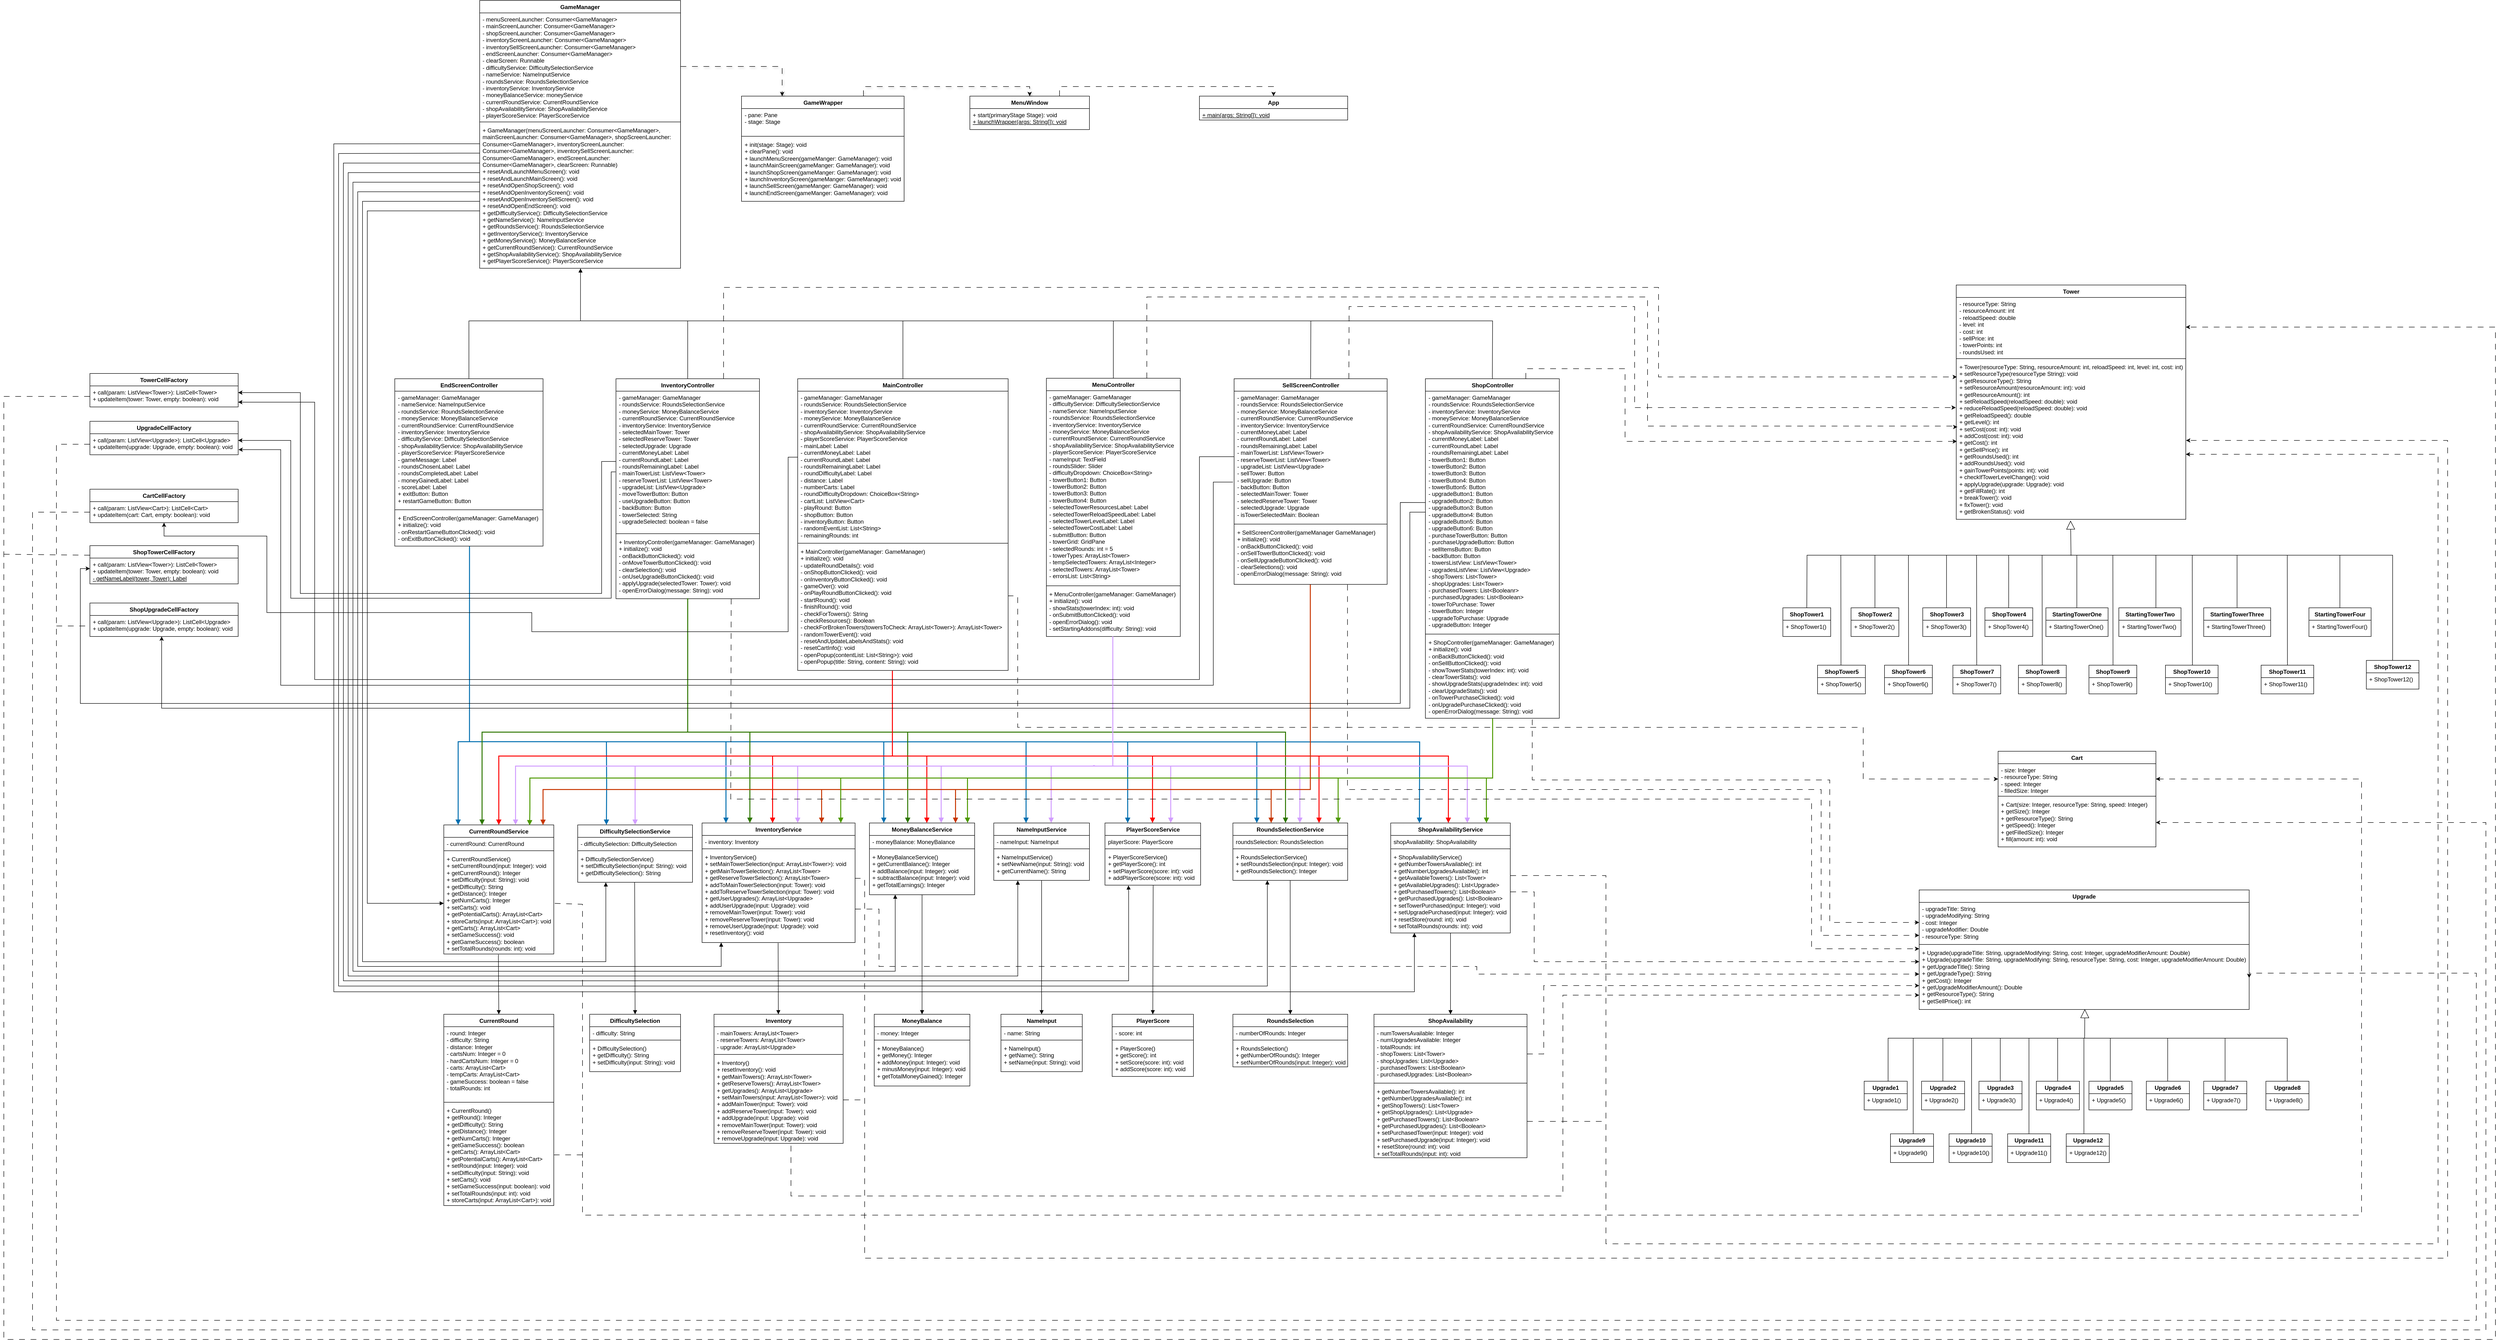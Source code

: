 <mxfile version="24.4.7" type="device">
  <diagram id="C5RBs43oDa-KdzZeNtuy" name="Page-1">
    <mxGraphModel dx="2811" dy="2378" grid="1" gridSize="10" guides="1" tooltips="1" connect="1" arrows="1" fold="1" page="1" pageScale="1" pageWidth="1169" pageHeight="827" math="0" shadow="0">
      <root>
        <mxCell id="WIyWlLk6GJQsqaUBKTNV-0" />
        <mxCell id="WIyWlLk6GJQsqaUBKTNV-1" parent="WIyWlLk6GJQsqaUBKTNV-0" />
        <mxCell id="o1A0--Sq_GG2lv819rfo-22" value="EndScreenController" style="swimlane;fontStyle=1;align=center;verticalAlign=top;childLayout=stackLayout;horizontal=1;startSize=26;horizontalStack=0;resizeParent=1;resizeParentMax=0;resizeLast=0;collapsible=1;marginBottom=0;whiteSpace=wrap;html=1;" parent="WIyWlLk6GJQsqaUBKTNV-1" vertex="1">
          <mxGeometry x="917.5" y="91" width="310" height="350" as="geometry" />
        </mxCell>
        <mxCell id="o1A0--Sq_GG2lv819rfo-23" value="- gameManager: GameManager&lt;div&gt;- nameService: NameInputService&lt;/div&gt;&lt;div&gt;- roundsService: RoundsSelectionService&lt;/div&gt;&lt;div&gt;- moneyService: MoneyBalanceService&lt;/div&gt;&lt;div&gt;- currentRoundService: CurrentRoundService&lt;/div&gt;&lt;div&gt;- inventoryService: InventoryService&lt;/div&gt;&lt;div&gt;- difficultyService: DifficultySelectionService&lt;/div&gt;&lt;div&gt;- shopAvailabilityService: ShopAvailabilityService&lt;/div&gt;&lt;div&gt;- playerScoreService: PlayerScoreService&lt;/div&gt;&lt;div&gt;&lt;span style=&quot;background-color: initial;&quot;&gt;- gameMessage: Label&lt;/span&gt;&lt;br&gt;&lt;/div&gt;&lt;div&gt;- roundsChosenLabel: Label&lt;/div&gt;&lt;div&gt;&lt;span style=&quot;background-color: initial;&quot;&gt;- roundsCompletedLabel: Label&lt;/span&gt;&lt;br&gt;&lt;/div&gt;&lt;div&gt;&lt;span style=&quot;background-color: initial;&quot;&gt;- moneyGainedLabel: Label&lt;/span&gt;&lt;/div&gt;&lt;div&gt;&lt;span style=&quot;background-color: initial;&quot;&gt;- scoreLabel: Label&lt;/span&gt;&lt;/div&gt;&lt;div&gt;+ exitButton: Button&lt;/div&gt;&lt;div&gt;+ restartGameButton: Button&lt;/div&gt;" style="text;strokeColor=none;fillColor=none;align=left;verticalAlign=top;spacingLeft=4;spacingRight=4;overflow=hidden;rotatable=0;points=[[0,0.5],[1,0.5]];portConstraint=eastwest;whiteSpace=wrap;html=1;" parent="o1A0--Sq_GG2lv819rfo-22" vertex="1">
          <mxGeometry y="26" width="310" height="244" as="geometry" />
        </mxCell>
        <mxCell id="o1A0--Sq_GG2lv819rfo-24" value="" style="line;strokeWidth=1;fillColor=none;align=left;verticalAlign=middle;spacingTop=-1;spacingLeft=3;spacingRight=3;rotatable=0;labelPosition=right;points=[];portConstraint=eastwest;strokeColor=inherit;" parent="o1A0--Sq_GG2lv819rfo-22" vertex="1">
          <mxGeometry y="270" width="310" height="8" as="geometry" />
        </mxCell>
        <mxCell id="o1A0--Sq_GG2lv819rfo-25" value="+ EndScreenController(gameManager: GameManager)&lt;div&gt;+ initialize(): void&lt;/div&gt;&lt;div&gt;- onRestartGameButtonClicked(): void&lt;/div&gt;&lt;div&gt;- onExitButtonClicked(): void&lt;/div&gt;" style="text;strokeColor=none;fillColor=none;align=left;verticalAlign=top;spacingLeft=4;spacingRight=4;overflow=hidden;rotatable=0;points=[[0,0.5],[1,0.5]];portConstraint=eastwest;whiteSpace=wrap;html=1;" parent="o1A0--Sq_GG2lv819rfo-22" vertex="1">
          <mxGeometry y="278" width="310" height="72" as="geometry" />
        </mxCell>
        <mxCell id="o1A0--Sq_GG2lv819rfo-35" value="ShopController" style="swimlane;fontStyle=1;align=center;verticalAlign=top;childLayout=stackLayout;horizontal=1;startSize=26;horizontalStack=0;resizeParent=1;resizeParentMax=0;resizeLast=0;collapsible=1;marginBottom=0;whiteSpace=wrap;html=1;" parent="WIyWlLk6GJQsqaUBKTNV-1" vertex="1">
          <mxGeometry x="3072.5" y="91" width="280" height="710" as="geometry" />
        </mxCell>
        <mxCell id="o1A0--Sq_GG2lv819rfo-36" value="- gameManager: GameManager&lt;div&gt;&lt;span style=&quot;background-color: initial;&quot;&gt;- roundsService: RoundsSelectionService&lt;/span&gt;&lt;/div&gt;&lt;div&gt;&lt;div&gt;&lt;span style=&quot;background-color: initial;&quot;&gt;- inventoryService: InventoryService&lt;/span&gt;&lt;/div&gt;&lt;/div&gt;&lt;div&gt;- moneyService: MoneyBalanceService&lt;/div&gt;&lt;div&gt;&lt;span style=&quot;background-color: initial;&quot;&gt;- currentRoundService: CurrentRoundService&lt;/span&gt;&lt;br&gt;&lt;/div&gt;&lt;div&gt;&lt;span style=&quot;background-color: initial;&quot;&gt;- shopAvailabilityService: ShopAvailabilityService&lt;/span&gt;&lt;/div&gt;&lt;div&gt;&lt;span style=&quot;background-color: initial;&quot;&gt;- currentMoneyLabel: Label&lt;/span&gt;&lt;br&gt;&lt;/div&gt;&lt;div&gt;- currentRoundLabel: Label&lt;/div&gt;&lt;div&gt;- roundsRemainingLabel: Label&lt;/div&gt;&lt;div&gt;&lt;span style=&quot;background-color: initial;&quot;&gt;- towerButton1: Button&lt;/span&gt;&lt;br&gt;&lt;/div&gt;&lt;div&gt;- towerButton2: Button&lt;/div&gt;&lt;div&gt;- towerButton3: Button&lt;/div&gt;&lt;div&gt;- towerButton4: Button&lt;/div&gt;&lt;div&gt;- towerButton5: Button&lt;/div&gt;&lt;div&gt;&lt;span style=&quot;background-color: initial;&quot;&gt;- upgradeButton1: Button&lt;/span&gt;&lt;br&gt;&lt;/div&gt;&lt;div&gt;- upgradeButton2: Button&lt;/div&gt;&lt;div&gt;- upgradeButton3: Button&lt;/div&gt;&lt;div&gt;- upgradeButton4: Button&lt;/div&gt;&lt;div&gt;- upgradeButton5: Button&lt;/div&gt;&lt;div&gt;- upgradeButton6: Button&lt;/div&gt;&lt;div&gt;- purchaseTowerButton: Button&lt;/div&gt;&lt;div&gt;- purchaseUpgradeButton: Button&lt;/div&gt;&lt;div&gt;- sellItemsButton: Button&lt;/div&gt;&lt;div&gt;- backButton: Button&lt;/div&gt;&lt;div&gt;- towersListView: ListView&amp;lt;Tower&amp;gt;&lt;/div&gt;&lt;div&gt;- upgradesListView: ListView&amp;lt;Upgrade&amp;gt;&lt;/div&gt;&lt;div&gt;- shopTowers: List&amp;lt;Tower&amp;gt;&lt;/div&gt;&lt;div&gt;- shopUpgrades: List&amp;lt;Tower&amp;gt;&lt;/div&gt;&lt;div&gt;- purchasedTowers: List&amp;lt;Booleanr&amp;gt;&lt;/div&gt;&lt;div&gt;- purchasedUpgrades: List&amp;lt;Boolean&amp;gt;&lt;/div&gt;&lt;div&gt;- towerToPurchase: Tower&lt;/div&gt;&lt;div&gt;- towerButton: Integer&lt;/div&gt;&lt;div&gt;- upgradeToPurchase: Upgrade&lt;/div&gt;&lt;div&gt;- upgradeButton: Integer&lt;/div&gt;" style="text;strokeColor=none;fillColor=none;align=left;verticalAlign=top;spacingLeft=4;spacingRight=4;overflow=hidden;rotatable=0;points=[[0,0.5],[1,0.5]];portConstraint=eastwest;whiteSpace=wrap;html=1;" parent="o1A0--Sq_GG2lv819rfo-35" vertex="1">
          <mxGeometry y="26" width="280" height="504" as="geometry" />
        </mxCell>
        <mxCell id="o1A0--Sq_GG2lv819rfo-37" value="" style="line;strokeWidth=1;fillColor=none;align=left;verticalAlign=middle;spacingTop=-1;spacingLeft=3;spacingRight=3;rotatable=0;labelPosition=right;points=[];portConstraint=eastwest;strokeColor=inherit;" parent="o1A0--Sq_GG2lv819rfo-35" vertex="1">
          <mxGeometry y="530" width="280" height="8" as="geometry" />
        </mxCell>
        <mxCell id="o1A0--Sq_GG2lv819rfo-38" value="+ ShopController(gameManager: GameManager)&lt;div&gt;+ initialize(): void&lt;/div&gt;&lt;div&gt;- onBackButtonClicked(): void&lt;/div&gt;&lt;div&gt;- onSellButtonClicked(): void&lt;/div&gt;&lt;div&gt;- showTowerStats(towerIndex: int): void&lt;/div&gt;&lt;div&gt;- clearTowerStats(): void&lt;/div&gt;&lt;div&gt;- showUpgradeStats(upgradeIndex: int): void&lt;/div&gt;&lt;div&gt;- clearUpgradeStats(): void&lt;/div&gt;&lt;div&gt;- onTowerPurchaseClicked(): void&lt;/div&gt;&lt;div&gt;- onUpgradePurchaseClicked(): void&lt;/div&gt;&lt;div&gt;- openErrorDialog(message: String): void&lt;/div&gt;" style="text;strokeColor=none;fillColor=none;align=left;verticalAlign=top;spacingLeft=4;spacingRight=4;overflow=hidden;rotatable=0;points=[[0,0.5],[1,0.5]];portConstraint=eastwest;whiteSpace=wrap;html=1;" parent="o1A0--Sq_GG2lv819rfo-35" vertex="1">
          <mxGeometry y="538" width="280" height="172" as="geometry" />
        </mxCell>
        <mxCell id="o1A0--Sq_GG2lv819rfo-39" value="MainController" style="swimlane;fontStyle=1;align=center;verticalAlign=top;childLayout=stackLayout;horizontal=1;startSize=26;horizontalStack=0;resizeParent=1;resizeParentMax=0;resizeLast=0;collapsible=1;marginBottom=0;whiteSpace=wrap;html=1;" parent="WIyWlLk6GJQsqaUBKTNV-1" vertex="1">
          <mxGeometry x="1760" y="91" width="440" height="610" as="geometry" />
        </mxCell>
        <mxCell id="o1A0--Sq_GG2lv819rfo-40" value="- gameManager: GameManager&lt;div&gt;&lt;span style=&quot;background-color: initial;&quot;&gt;- roundsService: RoundsSelectionService&lt;/span&gt;&lt;br&gt;&lt;/div&gt;&lt;div&gt;&lt;span style=&quot;background-color: initial;&quot;&gt;- inventoryService: InventoryService&lt;/span&gt;&lt;/div&gt;&lt;div&gt;- moneyService: MoneyBalanceService&lt;/div&gt;&lt;div&gt;- currentRoundService: CurrentRoundService&lt;/div&gt;&lt;div&gt;&lt;span style=&quot;background-color: initial;&quot;&gt;- shopAvailabilityService: ShopAvailabilityService&lt;/span&gt;&lt;br&gt;&lt;/div&gt;&lt;div&gt;&lt;span style=&quot;background-color: initial;&quot;&gt;- playerScoreService: PlayerScoreService&lt;/span&gt;&lt;/div&gt;&lt;div&gt;- mainLabel: Label&lt;/div&gt;&lt;div&gt;&lt;span style=&quot;background-color: initial;&quot;&gt;- currentMoneyLabel: Label&lt;/span&gt;&lt;br&gt;&lt;/div&gt;&lt;div&gt;&lt;span style=&quot;background-color: initial;&quot;&gt;- currentRoundLabel: Label&lt;/span&gt;&lt;br&gt;&lt;/div&gt;&lt;div&gt;&lt;span style=&quot;background-color: initial;&quot;&gt;- roundsRemainingLabel: Label&lt;/span&gt;&lt;br&gt;&lt;/div&gt;&lt;div&gt;- roundDifficultyLabel: Label&lt;/div&gt;&lt;div&gt;&lt;span style=&quot;background-color: initial;&quot;&gt;- distance: Label&lt;/span&gt;&lt;br&gt;&lt;/div&gt;&lt;div&gt;&lt;span style=&quot;background-color: initial;&quot;&gt;- numberCarts: Label&lt;/span&gt;&lt;br&gt;&lt;/div&gt;&lt;div&gt;- roundDifficultyDropdown: ChoiceBox&amp;lt;String&amp;gt;&lt;/div&gt;&lt;div&gt;- cartList: ListView&amp;lt;Cart&amp;gt;&lt;/div&gt;&lt;div&gt;- playRound: Button&lt;/div&gt;&lt;div&gt;- shopButton: Button&lt;/div&gt;&lt;div&gt;- inventoryButton: Button&lt;/div&gt;&lt;div&gt;- randomEventList: List&amp;lt;String&amp;gt;&lt;/div&gt;&lt;div&gt;- remainingRounds: int&lt;/div&gt;" style="text;strokeColor=none;fillColor=none;align=left;verticalAlign=top;spacingLeft=4;spacingRight=4;overflow=hidden;rotatable=0;points=[[0,0.5],[1,0.5]];portConstraint=eastwest;whiteSpace=wrap;html=1;" parent="o1A0--Sq_GG2lv819rfo-39" vertex="1">
          <mxGeometry y="26" width="440" height="314" as="geometry" />
        </mxCell>
        <mxCell id="o1A0--Sq_GG2lv819rfo-41" value="" style="line;strokeWidth=1;fillColor=none;align=left;verticalAlign=middle;spacingTop=-1;spacingLeft=3;spacingRight=3;rotatable=0;labelPosition=right;points=[];portConstraint=eastwest;strokeColor=inherit;" parent="o1A0--Sq_GG2lv819rfo-39" vertex="1">
          <mxGeometry y="340" width="440" height="8" as="geometry" />
        </mxCell>
        <mxCell id="o1A0--Sq_GG2lv819rfo-42" value="+ MainController(gameManager: GameManager)&lt;div&gt;+ initialize(): void&lt;/div&gt;&lt;div&gt;- updateRoundDetails(): void&lt;/div&gt;&lt;div&gt;- onShopButtonClicked(): void&lt;/div&gt;&lt;div&gt;- onInventoryButtonClicked(): void&lt;/div&gt;&lt;div&gt;- gameOver(): void&lt;/div&gt;&lt;div&gt;- onPlayRoundButtonClicked(): void&lt;/div&gt;&lt;div&gt;- startRound(): void&lt;/div&gt;&lt;div&gt;- finishRound(): void&lt;/div&gt;&lt;div&gt;- checkForTowers(): String&lt;/div&gt;&lt;div&gt;- checkResources(): Boolean&lt;/div&gt;&lt;div&gt;- checkForBrokenTowers(towersToCheck: ArrayList&amp;lt;Tower&amp;gt;): ArrayList&amp;lt;Tower&amp;gt;&lt;/div&gt;&lt;div&gt;- randomTowerEvent(): void&lt;/div&gt;&lt;div&gt;- resetAndUpdateLabelsAndStats(): void&lt;/div&gt;&lt;div&gt;- resetCartInfo(): void&lt;/div&gt;&lt;div&gt;- openPopup(contentList: List&amp;lt;String&amp;gt;&lt;span style=&quot;background-color: initial;&quot;&gt;): void&lt;/span&gt;&lt;/div&gt;&lt;div&gt;- openPopup(title: String, content: String&lt;span style=&quot;background-color: initial;&quot;&gt;): void&lt;/span&gt;&lt;br&gt;&lt;/div&gt;" style="text;strokeColor=none;fillColor=none;align=left;verticalAlign=top;spacingLeft=4;spacingRight=4;overflow=hidden;rotatable=0;points=[[0,0.5],[1,0.5]];portConstraint=eastwest;whiteSpace=wrap;html=1;" parent="o1A0--Sq_GG2lv819rfo-39" vertex="1">
          <mxGeometry y="348" width="440" height="262" as="geometry" />
        </mxCell>
        <mxCell id="o1A0--Sq_GG2lv819rfo-43" value="MenuController" style="swimlane;fontStyle=1;align=center;verticalAlign=top;childLayout=stackLayout;horizontal=1;startSize=26;horizontalStack=0;resizeParent=1;resizeParentMax=0;resizeLast=0;collapsible=1;marginBottom=0;whiteSpace=wrap;html=1;" parent="WIyWlLk6GJQsqaUBKTNV-1" vertex="1">
          <mxGeometry x="2280" y="90" width="280" height="540" as="geometry" />
        </mxCell>
        <mxCell id="o1A0--Sq_GG2lv819rfo-44" value="- gameManager: GameManager&lt;div&gt;&lt;span style=&quot;background-color: initial;&quot;&gt;- difficultyService: DifficultySelectionService&lt;/span&gt;&lt;br&gt;&lt;/div&gt;&lt;div&gt;&lt;span style=&quot;background-color: initial;&quot;&gt;- nameService: NameInputService&lt;/span&gt;&lt;/div&gt;&lt;div&gt;&lt;span style=&quot;background-color: initial;&quot;&gt;- roundsService: RoundsSelectionService&lt;/span&gt;&lt;/div&gt;&lt;div&gt;&lt;span style=&quot;background-color: initial;&quot;&gt;- inventoryService: InventoryService&lt;/span&gt;&lt;/div&gt;&lt;div&gt;- moneyService: MoneyBalanceService&lt;/div&gt;&lt;div&gt;- currentRoundService: CurrentRoundService&lt;/div&gt;&lt;div&gt;&lt;span style=&quot;background-color: initial;&quot;&gt;- shopAvailabilityService: ShopAvailabilityService&lt;/span&gt;&lt;br&gt;&lt;/div&gt;&lt;div&gt;&lt;span style=&quot;background-color: initial;&quot;&gt;- playerScoreService: PlayerScoreService&lt;/span&gt;&lt;/div&gt;&lt;div&gt;&lt;span style=&quot;background-color: initial;&quot;&gt;- nameInput: TextField&lt;/span&gt;&lt;br&gt;&lt;/div&gt;&lt;div&gt;&lt;span style=&quot;background-color: initial;&quot;&gt;- roundsSlider: Slider&lt;/span&gt;&lt;br&gt;&lt;/div&gt;&lt;div&gt;&lt;span style=&quot;background-color: initial;&quot;&gt;- difficultyDropdown: ChoiceBox&amp;lt;String&amp;gt;&lt;/span&gt;&lt;br&gt;&lt;/div&gt;&lt;div&gt;&lt;span style=&quot;background-color: initial;&quot;&gt;- towerButton1: Button&lt;/span&gt;&lt;br&gt;&lt;/div&gt;&lt;div&gt;&lt;span style=&quot;background-color: initial;&quot;&gt;- towerButton2: Button&lt;/span&gt;&lt;/div&gt;&lt;div&gt;&lt;span style=&quot;background-color: initial;&quot;&gt;- towerButton3: Button&lt;/span&gt;&lt;/div&gt;&lt;div&gt;&lt;span style=&quot;background-color: initial;&quot;&gt;- towerButton4: Button&lt;/span&gt;&lt;/div&gt;&lt;div&gt;&lt;span style=&quot;background-color: initial;&quot;&gt;- selectedTowerResourcesLabel: Label&lt;/span&gt;&lt;br&gt;&lt;/div&gt;&lt;div&gt;&lt;span style=&quot;background-color: initial;&quot;&gt;- selectedTowerReloadSpeedLabel: Label&lt;/span&gt;&lt;/div&gt;&lt;div&gt;&lt;span style=&quot;background-color: initial;&quot;&gt;- selectedTowerLevelLabel: Label&lt;/span&gt;&lt;/div&gt;&lt;div&gt;&lt;span style=&quot;background-color: initial;&quot;&gt;- selectedTowerCostLabel: Label&lt;/span&gt;&lt;/div&gt;&lt;div&gt;&lt;span style=&quot;background-color: initial;&quot;&gt;- submitButton: Button&lt;/span&gt;&lt;/div&gt;&lt;div&gt;&lt;span style=&quot;background-color: initial;&quot;&gt;- towerGrid: GridPane&lt;/span&gt;&lt;/div&gt;&lt;div&gt;&lt;span style=&quot;background-color: initial;&quot;&gt;- selectedRounds: int = 5&lt;/span&gt;&lt;/div&gt;&lt;div&gt;&lt;span style=&quot;background-color: initial;&quot;&gt;- towerTypes: ArrayList&amp;lt;Tower&amp;gt;&lt;/span&gt;&lt;/div&gt;&lt;div&gt;&lt;span style=&quot;background-color: initial;&quot;&gt;- tempSelectedTowers: ArrayList&amp;lt;Integer&amp;gt;&lt;/span&gt;&lt;/div&gt;&lt;div&gt;- selectedTowers: ArrayList&amp;lt;Tower&amp;gt;&lt;/div&gt;&lt;div&gt;&lt;span style=&quot;background-color: initial;&quot;&gt;- errorsList: List&amp;lt;String&amp;gt;&lt;/span&gt;&lt;/div&gt;" style="text;strokeColor=none;fillColor=none;align=left;verticalAlign=top;spacingLeft=4;spacingRight=4;overflow=hidden;rotatable=0;points=[[0,0.5],[1,0.5]];portConstraint=eastwest;whiteSpace=wrap;html=1;" parent="o1A0--Sq_GG2lv819rfo-43" vertex="1">
          <mxGeometry y="26" width="280" height="404" as="geometry" />
        </mxCell>
        <mxCell id="o1A0--Sq_GG2lv819rfo-45" value="" style="line;strokeWidth=1;fillColor=none;align=left;verticalAlign=middle;spacingTop=-1;spacingLeft=3;spacingRight=3;rotatable=0;labelPosition=right;points=[];portConstraint=eastwest;strokeColor=inherit;" parent="o1A0--Sq_GG2lv819rfo-43" vertex="1">
          <mxGeometry y="430" width="280" height="8" as="geometry" />
        </mxCell>
        <mxCell id="o1A0--Sq_GG2lv819rfo-46" value="+ MenuController(gameManager: GameManager)&lt;div&gt;+ initialize(): void&lt;/div&gt;&lt;div&gt;- showStats(towerIndex: int): void&lt;/div&gt;&lt;div&gt;- onSubmitButtonClicked(): void&lt;/div&gt;&lt;div&gt;- openErrorDialog(): void&lt;/div&gt;&lt;div&gt;- setStartingAddons(difficulty: String): void&lt;/div&gt;" style="text;strokeColor=none;fillColor=none;align=left;verticalAlign=top;spacingLeft=4;spacingRight=4;overflow=hidden;rotatable=0;points=[[0,0.5],[1,0.5]];portConstraint=eastwest;whiteSpace=wrap;html=1;" parent="o1A0--Sq_GG2lv819rfo-43" vertex="1">
          <mxGeometry y="438" width="280" height="102" as="geometry" />
        </mxCell>
        <mxCell id="o1A0--Sq_GG2lv819rfo-51" value="SellScreenController" style="swimlane;fontStyle=1;align=center;verticalAlign=top;childLayout=stackLayout;horizontal=1;startSize=26;horizontalStack=0;resizeParent=1;resizeParentMax=0;resizeLast=0;collapsible=1;marginBottom=0;whiteSpace=wrap;html=1;" parent="WIyWlLk6GJQsqaUBKTNV-1" vertex="1">
          <mxGeometry x="2672.5" y="91" width="320" height="430" as="geometry" />
        </mxCell>
        <mxCell id="o1A0--Sq_GG2lv819rfo-52" value="- gameManager: GameManager&lt;div&gt;&lt;span style=&quot;background-color: initial;&quot;&gt;- roundsService: RoundsSelectionService&lt;/span&gt;&lt;/div&gt;&lt;div&gt;&lt;div&gt;- moneyService: MoneyBalanceService&lt;/div&gt;&lt;/div&gt;&lt;div&gt;&lt;span style=&quot;background-color: initial;&quot;&gt;- currentRoundService: CurrentRoundService&lt;/span&gt;&lt;br&gt;&lt;/div&gt;&lt;div&gt;&lt;div&gt;&lt;span style=&quot;background-color: initial;&quot;&gt;- inventoryService: InventoryService&lt;/span&gt;&lt;/div&gt;&lt;/div&gt;&lt;div&gt;&lt;span style=&quot;background-color: initial;&quot;&gt;- currentMoneyLabel: Label&lt;/span&gt;&lt;br&gt;&lt;/div&gt;&lt;div&gt;&lt;span style=&quot;background-color: initial;&quot;&gt;- currentRoundLabel: Label&lt;/span&gt;&lt;br&gt;&lt;/div&gt;&lt;div&gt;&lt;span style=&quot;background-color: initial;&quot;&gt;- roundsRemainingLabel: Label&lt;/span&gt;&lt;br&gt;&lt;/div&gt;&lt;div&gt;- mainTowerList: ListView&amp;lt;Tower&amp;gt;&lt;/div&gt;&lt;div&gt;&lt;span style=&quot;background-color: initial;&quot;&gt;- reserveTowerList: ListView&amp;lt;Tower&amp;gt;&lt;/span&gt;&lt;br&gt;&lt;/div&gt;&lt;div&gt;&lt;span style=&quot;background-color: initial;&quot;&gt;- upgradeList: ListView&amp;lt;Upgrade&amp;gt;&lt;/span&gt;&lt;br&gt;&lt;/div&gt;&lt;div&gt;- sellTower: Button&lt;/div&gt;&lt;div&gt;- sellUpgrade: Button&lt;/div&gt;&lt;div&gt;- backButton: Button&lt;/div&gt;&lt;div&gt;- selectedMainTower: Tower&lt;/div&gt;&lt;div&gt;- selectedReserveTower: Tower&lt;/div&gt;&lt;div&gt;- selectedUpgrade: Upgrade&lt;/div&gt;&lt;div&gt;- isTowerSelectedMain: Boolean&lt;/div&gt;" style="text;strokeColor=none;fillColor=none;align=left;verticalAlign=top;spacingLeft=4;spacingRight=4;overflow=hidden;rotatable=0;points=[[0,0.5],[1,0.5]];portConstraint=eastwest;whiteSpace=wrap;html=1;" parent="o1A0--Sq_GG2lv819rfo-51" vertex="1">
          <mxGeometry y="26" width="320" height="274" as="geometry" />
        </mxCell>
        <mxCell id="o1A0--Sq_GG2lv819rfo-53" value="" style="line;strokeWidth=1;fillColor=none;align=left;verticalAlign=middle;spacingTop=-1;spacingLeft=3;spacingRight=3;rotatable=0;labelPosition=right;points=[];portConstraint=eastwest;strokeColor=inherit;" parent="o1A0--Sq_GG2lv819rfo-51" vertex="1">
          <mxGeometry y="300" width="320" height="8" as="geometry" />
        </mxCell>
        <mxCell id="o1A0--Sq_GG2lv819rfo-54" value="+ SellScreenController(gameManager GameManager)&lt;div&gt;+ initialize(): void&lt;/div&gt;&lt;div&gt;- onBackButtonClicked(): void&lt;/div&gt;&lt;div&gt;- onSellTowerButtonClicked(): void&lt;/div&gt;&lt;div&gt;- onSellUpgradeButtonClicked(): void&lt;/div&gt;&lt;div&gt;- clearSelections(): void&lt;/div&gt;&lt;div&gt;- openErrorDialog(message: String): void&lt;/div&gt;" style="text;strokeColor=none;fillColor=none;align=left;verticalAlign=top;spacingLeft=4;spacingRight=4;overflow=hidden;rotatable=0;points=[[0,0.5],[1,0.5]];portConstraint=eastwest;whiteSpace=wrap;html=1;" parent="o1A0--Sq_GG2lv819rfo-51" vertex="1">
          <mxGeometry y="308" width="320" height="122" as="geometry" />
        </mxCell>
        <mxCell id="bF6cEsMJnZBFDN_E_Ubx-73" style="edgeStyle=orthogonalEdgeStyle;rounded=0;orthogonalLoop=1;jettySize=auto;html=1;exitX=0.75;exitY=0;exitDx=0;exitDy=0;entryX=0.5;entryY=0;entryDx=0;entryDy=0;dashed=1;dashPattern=12 12;" parent="WIyWlLk6GJQsqaUBKTNV-1" source="o1A0--Sq_GG2lv819rfo-31" target="o1A0--Sq_GG2lv819rfo-77" edge="1">
          <mxGeometry relative="1" as="geometry" />
        </mxCell>
        <mxCell id="o1A0--Sq_GG2lv819rfo-31" value="MenuWindow" style="swimlane;fontStyle=1;align=center;verticalAlign=top;childLayout=stackLayout;horizontal=1;startSize=26;horizontalStack=0;resizeParent=1;resizeParentMax=0;resizeLast=0;collapsible=1;marginBottom=0;whiteSpace=wrap;html=1;" parent="WIyWlLk6GJQsqaUBKTNV-1" vertex="1">
          <mxGeometry x="2120" y="-500" width="250" height="70" as="geometry" />
        </mxCell>
        <mxCell id="o1A0--Sq_GG2lv819rfo-34" value="+ start(primaryStage Stage): void&lt;div&gt;&lt;u&gt;+ launchWrapper(args: String[]): void&lt;/u&gt;&lt;/div&gt;" style="text;strokeColor=none;fillColor=none;align=left;verticalAlign=top;spacingLeft=4;spacingRight=4;overflow=hidden;rotatable=0;points=[[0,0.5],[1,0.5]];portConstraint=eastwest;whiteSpace=wrap;html=1;" parent="o1A0--Sq_GG2lv819rfo-31" vertex="1">
          <mxGeometry y="26" width="250" height="44" as="geometry" />
        </mxCell>
        <mxCell id="bF6cEsMJnZBFDN_E_Ubx-72" style="edgeStyle=orthogonalEdgeStyle;rounded=0;orthogonalLoop=1;jettySize=auto;html=1;exitX=0.75;exitY=0;exitDx=0;exitDy=0;entryX=0.5;entryY=0;entryDx=0;entryDy=0;shadow=1;dashed=1;dashPattern=12 12;" parent="WIyWlLk6GJQsqaUBKTNV-1" source="o1A0--Sq_GG2lv819rfo-56" target="o1A0--Sq_GG2lv819rfo-31" edge="1">
          <mxGeometry relative="1" as="geometry" />
        </mxCell>
        <mxCell id="o1A0--Sq_GG2lv819rfo-56" value="GameWrapper" style="swimlane;fontStyle=1;align=center;verticalAlign=top;childLayout=stackLayout;horizontal=1;startSize=26;horizontalStack=0;resizeParent=1;resizeParentMax=0;resizeLast=0;collapsible=1;marginBottom=0;whiteSpace=wrap;html=1;" parent="WIyWlLk6GJQsqaUBKTNV-1" vertex="1">
          <mxGeometry x="1642.5" y="-500" width="340" height="220" as="geometry" />
        </mxCell>
        <mxCell id="o1A0--Sq_GG2lv819rfo-57" value="- pane: Pane&lt;div&gt;- stage: Stage&lt;/div&gt;" style="text;strokeColor=none;fillColor=none;align=left;verticalAlign=top;spacingLeft=4;spacingRight=4;overflow=hidden;rotatable=0;points=[[0,0.5],[1,0.5]];portConstraint=eastwest;whiteSpace=wrap;html=1;" parent="o1A0--Sq_GG2lv819rfo-56" vertex="1">
          <mxGeometry y="26" width="340" height="54" as="geometry" />
        </mxCell>
        <mxCell id="o1A0--Sq_GG2lv819rfo-58" value="" style="line;strokeWidth=1;fillColor=none;align=left;verticalAlign=middle;spacingTop=-1;spacingLeft=3;spacingRight=3;rotatable=0;labelPosition=right;points=[];portConstraint=eastwest;strokeColor=inherit;" parent="o1A0--Sq_GG2lv819rfo-56" vertex="1">
          <mxGeometry y="80" width="340" height="8" as="geometry" />
        </mxCell>
        <mxCell id="o1A0--Sq_GG2lv819rfo-59" value="+ init(stage: Stage): void&lt;div&gt;&lt;div&gt;+ clearPane(): void&lt;/div&gt;&lt;div&gt;+ launchMenuScreen(gameManger: GameManager): void&lt;/div&gt;&lt;div&gt;&lt;span style=&quot;background-color: initial;&quot;&gt;+ launchMainScreen&lt;/span&gt;&lt;span style=&quot;background-color: initial;&quot;&gt;(gameManger: GameManager): void&lt;/span&gt;&lt;br&gt;&lt;/div&gt;&lt;div&gt;&lt;span style=&quot;background-color: initial;&quot;&gt;+ launchShopScreen&lt;/span&gt;&lt;span style=&quot;background-color: initial;&quot;&gt;(gameManger: GameManager): void&lt;/span&gt;&lt;/div&gt;&lt;/div&gt;&lt;div&gt;&lt;span style=&quot;background-color: initial;&quot;&gt;+ launchInventoryScreen&lt;/span&gt;&lt;span style=&quot;background-color: initial;&quot;&gt;(gameManger: GameManager): void&lt;/span&gt;&lt;/div&gt;&lt;div&gt;&lt;span style=&quot;background-color: initial;&quot;&gt;+ launchSellScreen&lt;/span&gt;&lt;span style=&quot;background-color: initial;&quot;&gt;(gameManger: GameManager): void&lt;/span&gt;&lt;/div&gt;&lt;div&gt;&lt;span style=&quot;background-color: initial;&quot;&gt;+ launchEndScreen&lt;/span&gt;&lt;span style=&quot;background-color: initial;&quot;&gt;(gameManger: GameManager): void&lt;/span&gt;&lt;/div&gt;" style="text;strokeColor=none;fillColor=none;align=left;verticalAlign=top;spacingLeft=4;spacingRight=4;overflow=hidden;rotatable=0;points=[[0,0.5],[1,0.5]];portConstraint=eastwest;whiteSpace=wrap;html=1;" parent="o1A0--Sq_GG2lv819rfo-56" vertex="1">
          <mxGeometry y="88" width="340" height="132" as="geometry" />
        </mxCell>
        <mxCell id="o1A0--Sq_GG2lv819rfo-60" value="InventoryController" style="swimlane;fontStyle=1;align=center;verticalAlign=top;childLayout=stackLayout;horizontal=1;startSize=26;horizontalStack=0;resizeParent=1;resizeParentMax=0;resizeLast=0;collapsible=1;marginBottom=0;whiteSpace=wrap;html=1;" parent="WIyWlLk6GJQsqaUBKTNV-1" vertex="1">
          <mxGeometry x="1380" y="91" width="300" height="460" as="geometry" />
        </mxCell>
        <mxCell id="o1A0--Sq_GG2lv819rfo-61" value="- gameManager: GameManager&lt;div&gt;&lt;span style=&quot;background-color: initial;&quot;&gt;- roundsService: RoundsSelectionService&lt;/span&gt;&lt;br&gt;&lt;/div&gt;&lt;div&gt;- moneyService: MoneyBalanceService&lt;/div&gt;&lt;div&gt;- currentRoundService: CurrentRoundService&lt;/div&gt;&lt;div&gt;- inventoryService: InventoryService&lt;/div&gt;&lt;div&gt;- selectedMainTower: Tower&lt;/div&gt;&lt;div&gt;- selectedReserveTower: Tower&lt;/div&gt;&lt;div&gt;- selectedUpgrade: Upgrade&lt;/div&gt;&lt;div&gt;- currentMoneyLabel: Label&lt;/div&gt;&lt;div&gt;- currentRoundLabel: Label&lt;/div&gt;&lt;div&gt;- roundsRemainingLabel: Label&lt;/div&gt;&lt;div&gt;- mainTowerList: ListView&amp;lt;Tower&amp;gt;&lt;/div&gt;&lt;div&gt;- reserveTowerList: ListView&amp;lt;Tower&amp;gt;&lt;/div&gt;&lt;div&gt;- upgradeList: ListView&amp;lt;Upgrade&amp;gt;&lt;/div&gt;&lt;div&gt;- moveTowerButton: Button&lt;/div&gt;&lt;div&gt;- useUpgradeButton: Button&lt;/div&gt;&lt;div&gt;- backButton: Button&lt;/div&gt;&lt;div&gt;&lt;span style=&quot;background-color: initial;&quot;&gt;- towerSelected: String&lt;/span&gt;&lt;br&gt;&lt;/div&gt;&lt;div&gt;- upgradeSelected: boolean = false&lt;/div&gt;" style="text;strokeColor=none;fillColor=none;align=left;verticalAlign=top;spacingLeft=4;spacingRight=4;overflow=hidden;rotatable=0;points=[[0,0.5],[1,0.5]];portConstraint=eastwest;whiteSpace=wrap;html=1;" parent="o1A0--Sq_GG2lv819rfo-60" vertex="1">
          <mxGeometry y="26" width="300" height="294" as="geometry" />
        </mxCell>
        <mxCell id="o1A0--Sq_GG2lv819rfo-62" value="" style="line;strokeWidth=1;fillColor=none;align=left;verticalAlign=middle;spacingTop=-1;spacingLeft=3;spacingRight=3;rotatable=0;labelPosition=right;points=[];portConstraint=eastwest;strokeColor=inherit;" parent="o1A0--Sq_GG2lv819rfo-60" vertex="1">
          <mxGeometry y="320" width="300" height="8" as="geometry" />
        </mxCell>
        <mxCell id="o1A0--Sq_GG2lv819rfo-63" value="&lt;div&gt;+ InventoryController(gameManager: GameManager)&lt;/div&gt;+ initialize(): void&lt;div&gt;- onBackButtonClicked(): void&lt;/div&gt;&lt;div&gt;- onMoveTowerButtonClicked(): void&lt;/div&gt;&lt;div&gt;- clearSelection(): void&lt;/div&gt;&lt;div&gt;- onUseUpgradeButtonClicked(): void&lt;/div&gt;&lt;div&gt;- applyUpgrade(selectedTower: Tower): void&lt;/div&gt;&lt;div&gt;- openErrorDialog(message: String): void&lt;br&gt;&lt;div&gt;&lt;br&gt;&lt;/div&gt;&lt;/div&gt;" style="text;strokeColor=none;fillColor=none;align=left;verticalAlign=top;spacingLeft=4;spacingRight=4;overflow=hidden;rotatable=0;points=[[0,0.5],[1,0.5]];portConstraint=eastwest;whiteSpace=wrap;html=1;" parent="o1A0--Sq_GG2lv819rfo-60" vertex="1">
          <mxGeometry y="328" width="300" height="132" as="geometry" />
        </mxCell>
        <mxCell id="o1A0--Sq_GG2lv819rfo-77" value="App" style="swimlane;fontStyle=1;align=center;verticalAlign=top;childLayout=stackLayout;horizontal=1;startSize=26;horizontalStack=0;resizeParent=1;resizeParentMax=0;resizeLast=0;collapsible=1;marginBottom=0;whiteSpace=wrap;html=1;" parent="WIyWlLk6GJQsqaUBKTNV-1" vertex="1">
          <mxGeometry x="2600" y="-500" width="310" height="50" as="geometry" />
        </mxCell>
        <mxCell id="o1A0--Sq_GG2lv819rfo-78" value="&lt;u&gt;+ main(args: String[]): void&lt;/u&gt;" style="text;strokeColor=none;fillColor=none;align=left;verticalAlign=top;spacingLeft=4;spacingRight=4;overflow=hidden;rotatable=0;points=[[0,0.5],[1,0.5]];portConstraint=eastwest;whiteSpace=wrap;html=1;" parent="o1A0--Sq_GG2lv819rfo-77" vertex="1">
          <mxGeometry y="26" width="310" height="24" as="geometry" />
        </mxCell>
        <mxCell id="o1A0--Sq_GG2lv819rfo-89" value="Cart" style="swimlane;fontStyle=1;align=center;verticalAlign=top;childLayout=stackLayout;horizontal=1;startSize=26;horizontalStack=0;resizeParent=1;resizeParentMax=0;resizeLast=0;collapsible=1;marginBottom=0;whiteSpace=wrap;html=1;" parent="WIyWlLk6GJQsqaUBKTNV-1" vertex="1">
          <mxGeometry x="4270" y="870" width="330" height="200" as="geometry" />
        </mxCell>
        <mxCell id="o1A0--Sq_GG2lv819rfo-90" value="- size: Integer&lt;div&gt;- resourceType: String&lt;/div&gt;&lt;div&gt;- speed: Integer&lt;/div&gt;&lt;div&gt;- filledSize: Integer&lt;/div&gt;" style="text;strokeColor=none;fillColor=none;align=left;verticalAlign=top;spacingLeft=4;spacingRight=4;overflow=hidden;rotatable=0;points=[[0,0.5],[1,0.5]];portConstraint=eastwest;whiteSpace=wrap;html=1;" parent="o1A0--Sq_GG2lv819rfo-89" vertex="1">
          <mxGeometry y="26" width="330" height="64" as="geometry" />
        </mxCell>
        <mxCell id="o1A0--Sq_GG2lv819rfo-91" value="" style="line;strokeWidth=1;fillColor=none;align=left;verticalAlign=middle;spacingTop=-1;spacingLeft=3;spacingRight=3;rotatable=0;labelPosition=right;points=[];portConstraint=eastwest;strokeColor=inherit;" parent="o1A0--Sq_GG2lv819rfo-89" vertex="1">
          <mxGeometry y="90" width="330" height="8" as="geometry" />
        </mxCell>
        <mxCell id="o1A0--Sq_GG2lv819rfo-92" value="+ Cart(size: Integer, resourceType: String, speed: Integer)&lt;div&gt;+ getSize(): Integer&lt;/div&gt;&lt;div&gt;+ getResourceType(): String&lt;/div&gt;&lt;div&gt;+ getSpeed(): Integer&lt;/div&gt;&lt;div&gt;+ getFilledSize(): Integer&lt;/div&gt;&lt;div&gt;+ fill(amount: int): void&lt;/div&gt;" style="text;strokeColor=none;fillColor=none;align=left;verticalAlign=top;spacingLeft=4;spacingRight=4;overflow=hidden;rotatable=0;points=[[0,0.5],[1,0.5]];portConstraint=eastwest;whiteSpace=wrap;html=1;" parent="o1A0--Sq_GG2lv819rfo-89" vertex="1">
          <mxGeometry y="98" width="330" height="102" as="geometry" />
        </mxCell>
        <mxCell id="o1A0--Sq_GG2lv819rfo-93" value="CurrentRound" style="swimlane;fontStyle=1;align=center;verticalAlign=top;childLayout=stackLayout;horizontal=1;startSize=26;horizontalStack=0;resizeParent=1;resizeParentMax=0;resizeLast=0;collapsible=1;marginBottom=0;whiteSpace=wrap;html=1;" parent="WIyWlLk6GJQsqaUBKTNV-1" vertex="1">
          <mxGeometry x="1020" y="1420" width="230" height="400" as="geometry" />
        </mxCell>
        <mxCell id="o1A0--Sq_GG2lv819rfo-94" value="- round: Integer&lt;div&gt;- difficulty: String&lt;/div&gt;&lt;div&gt;- distance: Integer&lt;/div&gt;&lt;div&gt;- cartsNum: Integer = 0&lt;/div&gt;&lt;div&gt;- hardCartsNum: Integer = 0&lt;/div&gt;&lt;div&gt;- carts: ArrayList&amp;lt;Cart&amp;gt;&lt;/div&gt;&lt;div&gt;- tempCarts: ArrayList&amp;lt;Cart&amp;gt;&lt;/div&gt;&lt;div&gt;- gameSuccess: boolean = false&lt;/div&gt;&lt;div&gt;- totalRounds: int&lt;/div&gt;" style="text;strokeColor=none;fillColor=none;align=left;verticalAlign=top;spacingLeft=4;spacingRight=4;overflow=hidden;rotatable=0;points=[[0,0.5],[1,0.5]];portConstraint=eastwest;whiteSpace=wrap;html=1;" parent="o1A0--Sq_GG2lv819rfo-93" vertex="1">
          <mxGeometry y="26" width="230" height="154" as="geometry" />
        </mxCell>
        <mxCell id="o1A0--Sq_GG2lv819rfo-95" value="" style="line;strokeWidth=1;fillColor=none;align=left;verticalAlign=middle;spacingTop=-1;spacingLeft=3;spacingRight=3;rotatable=0;labelPosition=right;points=[];portConstraint=eastwest;strokeColor=inherit;" parent="o1A0--Sq_GG2lv819rfo-93" vertex="1">
          <mxGeometry y="180" width="230" height="8" as="geometry" />
        </mxCell>
        <mxCell id="o1A0--Sq_GG2lv819rfo-96" value="+ CurrentRound()&lt;div&gt;+ getRound(): Integer&lt;/div&gt;&lt;div&gt;&lt;div&gt;+ getDifficulty(): String&lt;/div&gt;&lt;/div&gt;&lt;div&gt;+ getDistance(): Integer&lt;/div&gt;&lt;div&gt;+ getNumCarts(): Integer&lt;/div&gt;&lt;div&gt;+ getGameSuccess(): boolean&lt;/div&gt;&lt;div&gt;+ getCarts(): ArrayList&amp;lt;Cart&amp;gt;&lt;/div&gt;&lt;div&gt;&lt;div&gt;&lt;span style=&quot;background-color: initial;&quot;&gt;+ getPotentialCarts(): ArrayList&amp;lt;Cart&amp;gt;&lt;/span&gt;&lt;/div&gt;&lt;/div&gt;&lt;div&gt;+ setRound(input: Integer): void&lt;/div&gt;&lt;div&gt;&lt;span style=&quot;background-color: initial;&quot;&gt;+ setDifficulty(input: String): void&lt;/span&gt;&lt;br&gt;&lt;/div&gt;&lt;div&gt;&lt;span style=&quot;background-color: initial;&quot;&gt;+ setCarts(): void&lt;/span&gt;&lt;/div&gt;&lt;div&gt;&lt;span style=&quot;background-color: initial;&quot;&gt;+ setGameSuccess(input: boolean): void&lt;/span&gt;&lt;br&gt;&lt;/div&gt;&lt;div&gt;&lt;span style=&quot;background-color: initial;&quot;&gt;+ setTotalRounds(input: int): void&lt;/span&gt;&lt;/div&gt;&lt;div&gt;&lt;span style=&quot;background-color: initial;&quot;&gt;+ storeCarts(input: ArrayList&amp;lt;Cart&amp;gt;): void&lt;/span&gt;&lt;/div&gt;" style="text;strokeColor=none;fillColor=none;align=left;verticalAlign=top;spacingLeft=4;spacingRight=4;overflow=hidden;rotatable=0;points=[[0,0.5],[1,0.5]];portConstraint=eastwest;whiteSpace=wrap;html=1;" parent="o1A0--Sq_GG2lv819rfo-93" vertex="1">
          <mxGeometry y="188" width="230" height="212" as="geometry" />
        </mxCell>
        <mxCell id="o1A0--Sq_GG2lv819rfo-97" value="DifficultySelection" style="swimlane;fontStyle=1;align=center;verticalAlign=top;childLayout=stackLayout;horizontal=1;startSize=26;horizontalStack=0;resizeParent=1;resizeParentMax=0;resizeLast=0;collapsible=1;marginBottom=0;whiteSpace=wrap;html=1;" parent="WIyWlLk6GJQsqaUBKTNV-1" vertex="1">
          <mxGeometry x="1325" y="1420" width="190" height="120" as="geometry" />
        </mxCell>
        <mxCell id="o1A0--Sq_GG2lv819rfo-98" value="- difficulty: String" style="text;strokeColor=none;fillColor=none;align=left;verticalAlign=top;spacingLeft=4;spacingRight=4;overflow=hidden;rotatable=0;points=[[0,0.5],[1,0.5]];portConstraint=eastwest;whiteSpace=wrap;html=1;" parent="o1A0--Sq_GG2lv819rfo-97" vertex="1">
          <mxGeometry y="26" width="190" height="24" as="geometry" />
        </mxCell>
        <mxCell id="o1A0--Sq_GG2lv819rfo-99" value="" style="line;strokeWidth=1;fillColor=none;align=left;verticalAlign=middle;spacingTop=-1;spacingLeft=3;spacingRight=3;rotatable=0;labelPosition=right;points=[];portConstraint=eastwest;strokeColor=inherit;" parent="o1A0--Sq_GG2lv819rfo-97" vertex="1">
          <mxGeometry y="50" width="190" height="8" as="geometry" />
        </mxCell>
        <mxCell id="o1A0--Sq_GG2lv819rfo-100" value="+ DifficultySelection()&lt;div&gt;+ getDifficulty(): String&lt;/div&gt;&lt;div&gt;+ setDifficulty(input: String): void&lt;/div&gt;" style="text;strokeColor=none;fillColor=none;align=left;verticalAlign=top;spacingLeft=4;spacingRight=4;overflow=hidden;rotatable=0;points=[[0,0.5],[1,0.5]];portConstraint=eastwest;whiteSpace=wrap;html=1;" parent="o1A0--Sq_GG2lv819rfo-97" vertex="1">
          <mxGeometry y="58" width="190" height="62" as="geometry" />
        </mxCell>
        <mxCell id="o1A0--Sq_GG2lv819rfo-105" value="Inventory" style="swimlane;fontStyle=1;align=center;verticalAlign=top;childLayout=stackLayout;horizontal=1;startSize=26;horizontalStack=0;resizeParent=1;resizeParentMax=0;resizeLast=0;collapsible=1;marginBottom=0;whiteSpace=wrap;html=1;" parent="WIyWlLk6GJQsqaUBKTNV-1" vertex="1">
          <mxGeometry x="1585" y="1420" width="270" height="270" as="geometry" />
        </mxCell>
        <mxCell id="o1A0--Sq_GG2lv819rfo-106" value="- mainTowers: ArrayList&amp;lt;Tower&amp;gt;&lt;div&gt;- reserveTowers: ArrayList&amp;lt;Tower&amp;gt;&lt;/div&gt;&lt;div&gt;- upgrade: ArrayList&amp;lt;Upgrade&amp;gt;&lt;/div&gt;" style="text;strokeColor=none;fillColor=none;align=left;verticalAlign=top;spacingLeft=4;spacingRight=4;overflow=hidden;rotatable=0;points=[[0,0.5],[1,0.5]];portConstraint=eastwest;whiteSpace=wrap;html=1;" parent="o1A0--Sq_GG2lv819rfo-105" vertex="1">
          <mxGeometry y="26" width="270" height="54" as="geometry" />
        </mxCell>
        <mxCell id="o1A0--Sq_GG2lv819rfo-107" value="" style="line;strokeWidth=1;fillColor=none;align=left;verticalAlign=middle;spacingTop=-1;spacingLeft=3;spacingRight=3;rotatable=0;labelPosition=right;points=[];portConstraint=eastwest;strokeColor=inherit;" parent="o1A0--Sq_GG2lv819rfo-105" vertex="1">
          <mxGeometry y="80" width="270" height="8" as="geometry" />
        </mxCell>
        <mxCell id="o1A0--Sq_GG2lv819rfo-108" value="+ Inventory()&lt;div&gt;+ resetInventory(): void&lt;/div&gt;&lt;div&gt;+ getMainTowers(): ArrayList&amp;lt;Tower&amp;gt;&lt;/div&gt;&lt;div&gt;+ getReserveTowers(): ArrayList&amp;lt;Tower&amp;gt;&lt;/div&gt;&lt;div&gt;+ getUpgrades(): ArrayList&amp;lt;Upgrade&amp;gt;&lt;/div&gt;&lt;div&gt;+ setMainTowers(input: ArrayList&amp;lt;Tower&amp;gt;): void&lt;/div&gt;&lt;div&gt;+ addMainTower(input: Tower): void&lt;/div&gt;&lt;div&gt;+ addReserveTower(input: Tower): void&lt;/div&gt;&lt;div&gt;+ addUpgrade(input: Upgrade): void&lt;/div&gt;&lt;div&gt;+ removeMainTower(input: Tower): void&lt;/div&gt;&lt;div&gt;+ removeReserveTower(input: Tower): void&lt;/div&gt;&lt;div&gt;+ removeUpgrade(input: Upgrade): void&lt;/div&gt;" style="text;strokeColor=none;fillColor=none;align=left;verticalAlign=top;spacingLeft=4;spacingRight=4;overflow=hidden;rotatable=0;points=[[0,0.5],[1,0.5]];portConstraint=eastwest;whiteSpace=wrap;html=1;" parent="o1A0--Sq_GG2lv819rfo-105" vertex="1">
          <mxGeometry y="88" width="270" height="182" as="geometry" />
        </mxCell>
        <mxCell id="o1A0--Sq_GG2lv819rfo-109" value="MoneyBalance" style="swimlane;fontStyle=1;align=center;verticalAlign=top;childLayout=stackLayout;horizontal=1;startSize=26;horizontalStack=0;resizeParent=1;resizeParentMax=0;resizeLast=0;collapsible=1;marginBottom=0;whiteSpace=wrap;html=1;" parent="WIyWlLk6GJQsqaUBKTNV-1" vertex="1">
          <mxGeometry x="1920" y="1420" width="200" height="150" as="geometry" />
        </mxCell>
        <mxCell id="o1A0--Sq_GG2lv819rfo-110" value="- money: Integer" style="text;strokeColor=none;fillColor=none;align=left;verticalAlign=top;spacingLeft=4;spacingRight=4;overflow=hidden;rotatable=0;points=[[0,0.5],[1,0.5]];portConstraint=eastwest;whiteSpace=wrap;html=1;" parent="o1A0--Sq_GG2lv819rfo-109" vertex="1">
          <mxGeometry y="26" width="200" height="24" as="geometry" />
        </mxCell>
        <mxCell id="o1A0--Sq_GG2lv819rfo-111" value="" style="line;strokeWidth=1;fillColor=none;align=left;verticalAlign=middle;spacingTop=-1;spacingLeft=3;spacingRight=3;rotatable=0;labelPosition=right;points=[];portConstraint=eastwest;strokeColor=inherit;" parent="o1A0--Sq_GG2lv819rfo-109" vertex="1">
          <mxGeometry y="50" width="200" height="8" as="geometry" />
        </mxCell>
        <mxCell id="o1A0--Sq_GG2lv819rfo-112" value="+ MoneyBalance()&lt;div&gt;+ getMoney(): Integer&lt;/div&gt;&lt;div&gt;+ addMoney(input: Integer): void&lt;/div&gt;&lt;div&gt;+ minusMoney(input: Integer): void&lt;/div&gt;&lt;div&gt;+ getTotalMoneyGained(): Integer&lt;/div&gt;" style="text;strokeColor=none;fillColor=none;align=left;verticalAlign=top;spacingLeft=4;spacingRight=4;overflow=hidden;rotatable=0;points=[[0,0.5],[1,0.5]];portConstraint=eastwest;whiteSpace=wrap;html=1;" parent="o1A0--Sq_GG2lv819rfo-109" vertex="1">
          <mxGeometry y="58" width="200" height="92" as="geometry" />
        </mxCell>
        <mxCell id="o1A0--Sq_GG2lv819rfo-113" value="NameInput" style="swimlane;fontStyle=1;align=center;verticalAlign=top;childLayout=stackLayout;horizontal=1;startSize=26;horizontalStack=0;resizeParent=1;resizeParentMax=0;resizeLast=0;collapsible=1;marginBottom=0;whiteSpace=wrap;html=1;" parent="WIyWlLk6GJQsqaUBKTNV-1" vertex="1">
          <mxGeometry x="2185" y="1420" width="170" height="120" as="geometry" />
        </mxCell>
        <mxCell id="o1A0--Sq_GG2lv819rfo-114" value="- name: String" style="text;strokeColor=none;fillColor=none;align=left;verticalAlign=top;spacingLeft=4;spacingRight=4;overflow=hidden;rotatable=0;points=[[0,0.5],[1,0.5]];portConstraint=eastwest;whiteSpace=wrap;html=1;" parent="o1A0--Sq_GG2lv819rfo-113" vertex="1">
          <mxGeometry y="26" width="170" height="24" as="geometry" />
        </mxCell>
        <mxCell id="o1A0--Sq_GG2lv819rfo-115" value="" style="line;strokeWidth=1;fillColor=none;align=left;verticalAlign=middle;spacingTop=-1;spacingLeft=3;spacingRight=3;rotatable=0;labelPosition=right;points=[];portConstraint=eastwest;strokeColor=inherit;" parent="o1A0--Sq_GG2lv819rfo-113" vertex="1">
          <mxGeometry y="50" width="170" height="8" as="geometry" />
        </mxCell>
        <mxCell id="o1A0--Sq_GG2lv819rfo-116" value="+ NameInput()&lt;div&gt;+ getName(): String&lt;/div&gt;&lt;div&gt;+ setName(input: String): void&lt;/div&gt;" style="text;strokeColor=none;fillColor=none;align=left;verticalAlign=top;spacingLeft=4;spacingRight=4;overflow=hidden;rotatable=0;points=[[0,0.5],[1,0.5]];portConstraint=eastwest;whiteSpace=wrap;html=1;" parent="o1A0--Sq_GG2lv819rfo-113" vertex="1">
          <mxGeometry y="58" width="170" height="62" as="geometry" />
        </mxCell>
        <mxCell id="o1A0--Sq_GG2lv819rfo-117" value="PlayerScore" style="swimlane;fontStyle=1;align=center;verticalAlign=top;childLayout=stackLayout;horizontal=1;startSize=26;horizontalStack=0;resizeParent=1;resizeParentMax=0;resizeLast=0;collapsible=1;marginBottom=0;whiteSpace=wrap;html=1;" parent="WIyWlLk6GJQsqaUBKTNV-1" vertex="1">
          <mxGeometry x="2417.5" y="1420" width="170" height="130" as="geometry" />
        </mxCell>
        <mxCell id="o1A0--Sq_GG2lv819rfo-118" value="- score: int" style="text;strokeColor=none;fillColor=none;align=left;verticalAlign=top;spacingLeft=4;spacingRight=4;overflow=hidden;rotatable=0;points=[[0,0.5],[1,0.5]];portConstraint=eastwest;whiteSpace=wrap;html=1;" parent="o1A0--Sq_GG2lv819rfo-117" vertex="1">
          <mxGeometry y="26" width="170" height="24" as="geometry" />
        </mxCell>
        <mxCell id="o1A0--Sq_GG2lv819rfo-119" value="" style="line;strokeWidth=1;fillColor=none;align=left;verticalAlign=middle;spacingTop=-1;spacingLeft=3;spacingRight=3;rotatable=0;labelPosition=right;points=[];portConstraint=eastwest;strokeColor=inherit;" parent="o1A0--Sq_GG2lv819rfo-117" vertex="1">
          <mxGeometry y="50" width="170" height="8" as="geometry" />
        </mxCell>
        <mxCell id="o1A0--Sq_GG2lv819rfo-120" value="+ PlayerScore()&lt;div&gt;+ getScore(): int&lt;/div&gt;&lt;div&gt;+ setScore(score: int): void&lt;/div&gt;&lt;div&gt;+ addScore(score: int): void&lt;/div&gt;" style="text;strokeColor=none;fillColor=none;align=left;verticalAlign=top;spacingLeft=4;spacingRight=4;overflow=hidden;rotatable=0;points=[[0,0.5],[1,0.5]];portConstraint=eastwest;whiteSpace=wrap;html=1;" parent="o1A0--Sq_GG2lv819rfo-117" vertex="1">
          <mxGeometry y="58" width="170" height="72" as="geometry" />
        </mxCell>
        <mxCell id="o1A0--Sq_GG2lv819rfo-126" value="RoundsSelection" style="swimlane;fontStyle=1;align=center;verticalAlign=top;childLayout=stackLayout;horizontal=1;startSize=26;horizontalStack=0;resizeParent=1;resizeParentMax=0;resizeLast=0;collapsible=1;marginBottom=0;whiteSpace=wrap;html=1;" parent="WIyWlLk6GJQsqaUBKTNV-1" vertex="1">
          <mxGeometry x="2670" y="1420" width="240" height="110" as="geometry" />
        </mxCell>
        <mxCell id="o1A0--Sq_GG2lv819rfo-127" value="- numberOfRounds: Integer" style="text;strokeColor=none;fillColor=none;align=left;verticalAlign=top;spacingLeft=4;spacingRight=4;overflow=hidden;rotatable=0;points=[[0,0.5],[1,0.5]];portConstraint=eastwest;whiteSpace=wrap;html=1;" parent="o1A0--Sq_GG2lv819rfo-126" vertex="1">
          <mxGeometry y="26" width="240" height="24" as="geometry" />
        </mxCell>
        <mxCell id="o1A0--Sq_GG2lv819rfo-128" value="" style="line;strokeWidth=1;fillColor=none;align=left;verticalAlign=middle;spacingTop=-1;spacingLeft=3;spacingRight=3;rotatable=0;labelPosition=right;points=[];portConstraint=eastwest;strokeColor=inherit;" parent="o1A0--Sq_GG2lv819rfo-126" vertex="1">
          <mxGeometry y="50" width="240" height="8" as="geometry" />
        </mxCell>
        <mxCell id="o1A0--Sq_GG2lv819rfo-129" value="+ RoundsSelection()&lt;div&gt;+ getNumberOfRounds(): Integer&lt;/div&gt;&lt;div&gt;+ setNumberOfRounds(input: Integer): void&lt;/div&gt;" style="text;strokeColor=none;fillColor=none;align=left;verticalAlign=top;spacingLeft=4;spacingRight=4;overflow=hidden;rotatable=0;points=[[0,0.5],[1,0.5]];portConstraint=eastwest;whiteSpace=wrap;html=1;" parent="o1A0--Sq_GG2lv819rfo-126" vertex="1">
          <mxGeometry y="58" width="240" height="52" as="geometry" />
        </mxCell>
        <mxCell id="o1A0--Sq_GG2lv819rfo-136" value="ShopAvailability" style="swimlane;fontStyle=1;align=center;verticalAlign=top;childLayout=stackLayout;horizontal=1;startSize=26;horizontalStack=0;resizeParent=1;resizeParentMax=0;resizeLast=0;collapsible=1;marginBottom=0;whiteSpace=wrap;html=1;" parent="WIyWlLk6GJQsqaUBKTNV-1" vertex="1">
          <mxGeometry x="2965" y="1420" width="320" height="300" as="geometry" />
        </mxCell>
        <mxCell id="o1A0--Sq_GG2lv819rfo-137" value="- numTowersAvailable: Integer&lt;div&gt;- numUpgradesAvailable: Integer&lt;/div&gt;&lt;div&gt;- totalRounds: int&lt;/div&gt;&lt;div&gt;- shopTowers: List&amp;lt;Tower&amp;gt;&lt;/div&gt;&lt;div&gt;- shopUpgrades: List&amp;lt;Upgrade&amp;gt;&lt;/div&gt;&lt;div&gt;- purchasedTowers: List&amp;lt;Boolean&amp;gt;&lt;/div&gt;&lt;div&gt;- purchasedUpgrades: List&amp;lt;Boolean&amp;gt;&lt;/div&gt;" style="text;strokeColor=none;fillColor=none;align=left;verticalAlign=top;spacingLeft=4;spacingRight=4;overflow=hidden;rotatable=0;points=[[0,0.5],[1,0.5]];portConstraint=eastwest;whiteSpace=wrap;html=1;" parent="o1A0--Sq_GG2lv819rfo-136" vertex="1">
          <mxGeometry y="26" width="320" height="114" as="geometry" />
        </mxCell>
        <mxCell id="o1A0--Sq_GG2lv819rfo-138" value="" style="line;strokeWidth=1;fillColor=none;align=left;verticalAlign=middle;spacingTop=-1;spacingLeft=3;spacingRight=3;rotatable=0;labelPosition=right;points=[];portConstraint=eastwest;strokeColor=inherit;" parent="o1A0--Sq_GG2lv819rfo-136" vertex="1">
          <mxGeometry y="140" width="320" height="8" as="geometry" />
        </mxCell>
        <mxCell id="o1A0--Sq_GG2lv819rfo-139" value="&lt;div&gt;+ getNumberTowersAvailable(): int&lt;/div&gt;&lt;div&gt;+ getNumberUpgradesAvailable(): int&lt;/div&gt;&lt;div&gt;+ getShopTowers(): List&amp;lt;Tower&amp;gt;&lt;/div&gt;&lt;div&gt;+ getShopUpgrades(): List&amp;lt;Upgrade&amp;gt;&lt;/div&gt;&lt;div&gt;+ getPurchasedTowers(): List&amp;lt;Boolean&amp;gt;&lt;/div&gt;&lt;div&gt;+ getPurchasedUpgrades(): List&amp;lt;Boolean&amp;gt;&lt;/div&gt;&lt;div&gt;+ setPurchasedTower(input: Integer): void&lt;/div&gt;&lt;div&gt;+ setPurchasedUpgrade(input: Integer): void&lt;/div&gt;&lt;div&gt;+ resetStore(round: int): void&lt;/div&gt;&lt;div&gt;+ setTotalRounds(input: int): void&lt;/div&gt;" style="text;strokeColor=none;fillColor=none;align=left;verticalAlign=top;spacingLeft=4;spacingRight=4;overflow=hidden;rotatable=0;points=[[0,0.5],[1,0.5]];portConstraint=eastwest;whiteSpace=wrap;html=1;" parent="o1A0--Sq_GG2lv819rfo-136" vertex="1">
          <mxGeometry y="148" width="320" height="152" as="geometry" />
        </mxCell>
        <mxCell id="o1A0--Sq_GG2lv819rfo-140" value="Tower" style="swimlane;fontStyle=1;align=center;verticalAlign=top;childLayout=stackLayout;horizontal=1;startSize=26;horizontalStack=0;resizeParent=1;resizeParentMax=0;resizeLast=0;collapsible=1;marginBottom=0;whiteSpace=wrap;html=1;" parent="WIyWlLk6GJQsqaUBKTNV-1" vertex="1">
          <mxGeometry x="4182.5" y="-105" width="480" height="490" as="geometry" />
        </mxCell>
        <mxCell id="o1A0--Sq_GG2lv819rfo-141" value="- resourceType: String&lt;div&gt;- resourceAmount: int&lt;/div&gt;&lt;div&gt;- reloadSpeed: double&lt;/div&gt;&lt;div&gt;- level: int&lt;/div&gt;&lt;div&gt;- cost: int&lt;/div&gt;&lt;div&gt;- sellPrice: int&lt;/div&gt;&lt;div&gt;- towerPoints: int&lt;/div&gt;&lt;div&gt;- roundsUsed: int&lt;/div&gt;" style="text;strokeColor=none;fillColor=none;align=left;verticalAlign=top;spacingLeft=4;spacingRight=4;overflow=hidden;rotatable=0;points=[[0,0.5],[1,0.5]];portConstraint=eastwest;whiteSpace=wrap;html=1;" parent="o1A0--Sq_GG2lv819rfo-140" vertex="1">
          <mxGeometry y="26" width="480" height="124" as="geometry" />
        </mxCell>
        <mxCell id="o1A0--Sq_GG2lv819rfo-142" value="" style="line;strokeWidth=1;fillColor=none;align=left;verticalAlign=middle;spacingTop=-1;spacingLeft=3;spacingRight=3;rotatable=0;labelPosition=right;points=[];portConstraint=eastwest;strokeColor=inherit;" parent="o1A0--Sq_GG2lv819rfo-140" vertex="1">
          <mxGeometry y="150" width="480" height="8" as="geometry" />
        </mxCell>
        <mxCell id="o1A0--Sq_GG2lv819rfo-143" value="+ Tower(resourceType: String, resourceAmount: int, reloadSpeed: int, level: int, cost: int)&lt;div&gt;+ setResourceType(resourceType String): void&lt;/div&gt;&lt;div&gt;+ getResourceType(): String&lt;/div&gt;&lt;div&gt;+ setResourceAmount(resourceAmount: int): void&lt;/div&gt;&lt;div&gt;+ getResourceAmount(): int&lt;/div&gt;&lt;div&gt;+ setReloadSpeed(reloadSpeed: double): void&lt;/div&gt;&lt;div&gt;+ reduceReloadSpeed(reloadSpeed: double): void&lt;/div&gt;&lt;div&gt;+ getReloadSpeed(): double&lt;/div&gt;&lt;div&gt;+ getLevel(): int&amp;nbsp;&lt;/div&gt;&lt;div&gt;+ setCost(cost: int): void&lt;/div&gt;&lt;div&gt;+ addCost(cost: int): void&lt;/div&gt;&lt;div&gt;+ getCost(): int&lt;/div&gt;&lt;div&gt;+ getSellPrice(): int&lt;/div&gt;&lt;div&gt;+ getRoundsUsed(): int&lt;/div&gt;&lt;div&gt;+ addRoundsUsed(): void&lt;/div&gt;&lt;div&gt;+ gainTowerPoints(points: int): void&lt;/div&gt;&lt;div&gt;+ checkIfTowerLevelChange(): void&lt;/div&gt;&lt;div&gt;+ applyUpgrade(upgrade: Upgrade): void&lt;/div&gt;&lt;div&gt;+ getFillRate(): int&lt;/div&gt;&lt;div&gt;+ breakTower(): void&lt;/div&gt;&lt;div&gt;+ fixTower(): void&lt;br&gt;+ getBrokenStatus(): void&lt;/div&gt;" style="text;strokeColor=none;fillColor=none;align=left;verticalAlign=top;spacingLeft=4;spacingRight=4;overflow=hidden;rotatable=0;points=[[0,0.5],[1,0.5]];portConstraint=eastwest;whiteSpace=wrap;html=1;" parent="o1A0--Sq_GG2lv819rfo-140" vertex="1">
          <mxGeometry y="158" width="480" height="332" as="geometry" />
        </mxCell>
        <mxCell id="o1A0--Sq_GG2lv819rfo-144" value="Upgrade" style="swimlane;fontStyle=1;align=center;verticalAlign=top;childLayout=stackLayout;horizontal=1;startSize=26;horizontalStack=0;resizeParent=1;resizeParentMax=0;resizeLast=0;collapsible=1;marginBottom=0;whiteSpace=wrap;html=1;" parent="WIyWlLk6GJQsqaUBKTNV-1" vertex="1">
          <mxGeometry x="4105" y="1160" width="690" height="250" as="geometry" />
        </mxCell>
        <mxCell id="o1A0--Sq_GG2lv819rfo-145" value="- upgradeTitle: String&lt;div&gt;- upgradeModifying: String&lt;/div&gt;&lt;div&gt;- cost: Integer&lt;/div&gt;&lt;div&gt;- upgradeModifier: Double&lt;/div&gt;&lt;div&gt;- resourceType: String&lt;/div&gt;" style="text;strokeColor=none;fillColor=none;align=left;verticalAlign=top;spacingLeft=4;spacingRight=4;overflow=hidden;rotatable=0;points=[[0,0.5],[1,0.5]];portConstraint=eastwest;whiteSpace=wrap;html=1;" parent="o1A0--Sq_GG2lv819rfo-144" vertex="1">
          <mxGeometry y="26" width="690" height="84" as="geometry" />
        </mxCell>
        <mxCell id="o1A0--Sq_GG2lv819rfo-146" value="" style="line;strokeWidth=1;fillColor=none;align=left;verticalAlign=middle;spacingTop=-1;spacingLeft=3;spacingRight=3;rotatable=0;labelPosition=right;points=[];portConstraint=eastwest;strokeColor=inherit;" parent="o1A0--Sq_GG2lv819rfo-144" vertex="1">
          <mxGeometry y="110" width="690" height="8" as="geometry" />
        </mxCell>
        <mxCell id="o1A0--Sq_GG2lv819rfo-147" value="+ Upgrade(upgradeTitle: String, upgradeModifying: String, cost: Integer, upgradeModifierAmount: Double)&lt;div&gt;+ Upgrade(upgradeTitle: String, upgradeModifying: String, resourceType: String, cost: Integer, upgradeModifierAmount: Double)&lt;/div&gt;&lt;div&gt;+ getUpgradeTitle(): String&lt;/div&gt;&lt;div&gt;+ getUpgradeType(): String&lt;/div&gt;&lt;div&gt;+ getCost(): Integer&lt;/div&gt;&lt;div&gt;+ getUpgradeModifierAmount(): Double&lt;/div&gt;&lt;div&gt;+ getResourceType(): String&lt;/div&gt;&lt;div&gt;+ getSellPrice(): int&lt;/div&gt;" style="text;strokeColor=none;fillColor=none;align=left;verticalAlign=top;spacingLeft=4;spacingRight=4;overflow=hidden;rotatable=0;points=[[0,0.5],[1,0.5]];portConstraint=eastwest;whiteSpace=wrap;html=1;" parent="o1A0--Sq_GG2lv819rfo-144" vertex="1">
          <mxGeometry y="118" width="690" height="132" as="geometry" />
        </mxCell>
        <mxCell id="o1A0--Sq_GG2lv819rfo-148" value="ShopTower1" style="swimlane;fontStyle=1;align=center;verticalAlign=top;childLayout=stackLayout;horizontal=1;startSize=26;horizontalStack=0;resizeParent=1;resizeParentMax=0;resizeLast=0;collapsible=1;marginBottom=0;whiteSpace=wrap;html=1;" parent="WIyWlLk6GJQsqaUBKTNV-1" vertex="1">
          <mxGeometry x="3820" y="570" width="100" height="60" as="geometry" />
        </mxCell>
        <mxCell id="o1A0--Sq_GG2lv819rfo-151" value="+ ShopTower1()" style="text;strokeColor=none;fillColor=none;align=left;verticalAlign=top;spacingLeft=4;spacingRight=4;overflow=hidden;rotatable=0;points=[[0,0.5],[1,0.5]];portConstraint=eastwest;whiteSpace=wrap;html=1;" parent="o1A0--Sq_GG2lv819rfo-148" vertex="1">
          <mxGeometry y="26" width="100" height="34" as="geometry" />
        </mxCell>
        <mxCell id="o1A0--Sq_GG2lv819rfo-152" value="ShopTower2" style="swimlane;fontStyle=1;align=center;verticalAlign=top;childLayout=stackLayout;horizontal=1;startSize=26;horizontalStack=0;resizeParent=1;resizeParentMax=0;resizeLast=0;collapsible=1;marginBottom=0;whiteSpace=wrap;html=1;" parent="WIyWlLk6GJQsqaUBKTNV-1" vertex="1">
          <mxGeometry x="3962.5" y="570" width="100" height="60" as="geometry" />
        </mxCell>
        <mxCell id="o1A0--Sq_GG2lv819rfo-153" value="+ ShopTower2()" style="text;strokeColor=none;fillColor=none;align=left;verticalAlign=top;spacingLeft=4;spacingRight=4;overflow=hidden;rotatable=0;points=[[0,0.5],[1,0.5]];portConstraint=eastwest;whiteSpace=wrap;html=1;" parent="o1A0--Sq_GG2lv819rfo-152" vertex="1">
          <mxGeometry y="26" width="100" height="34" as="geometry" />
        </mxCell>
        <mxCell id="o1A0--Sq_GG2lv819rfo-154" value="ShopTower4" style="swimlane;fontStyle=1;align=center;verticalAlign=top;childLayout=stackLayout;horizontal=1;startSize=26;horizontalStack=0;resizeParent=1;resizeParentMax=0;resizeLast=0;collapsible=1;marginBottom=0;whiteSpace=wrap;html=1;" parent="WIyWlLk6GJQsqaUBKTNV-1" vertex="1">
          <mxGeometry x="4242.5" y="570" width="100" height="60" as="geometry" />
        </mxCell>
        <mxCell id="o1A0--Sq_GG2lv819rfo-155" value="+ ShopTower4()" style="text;strokeColor=none;fillColor=none;align=left;verticalAlign=top;spacingLeft=4;spacingRight=4;overflow=hidden;rotatable=0;points=[[0,0.5],[1,0.5]];portConstraint=eastwest;whiteSpace=wrap;html=1;" parent="o1A0--Sq_GG2lv819rfo-154" vertex="1">
          <mxGeometry y="26" width="100" height="34" as="geometry" />
        </mxCell>
        <mxCell id="o1A0--Sq_GG2lv819rfo-156" value="ShopTower3" style="swimlane;fontStyle=1;align=center;verticalAlign=top;childLayout=stackLayout;horizontal=1;startSize=26;horizontalStack=0;resizeParent=1;resizeParentMax=0;resizeLast=0;collapsible=1;marginBottom=0;whiteSpace=wrap;html=1;" parent="WIyWlLk6GJQsqaUBKTNV-1" vertex="1">
          <mxGeometry x="4112.5" y="570" width="100" height="60" as="geometry" />
        </mxCell>
        <mxCell id="o1A0--Sq_GG2lv819rfo-157" value="+ ShopTower3()" style="text;strokeColor=none;fillColor=none;align=left;verticalAlign=top;spacingLeft=4;spacingRight=4;overflow=hidden;rotatable=0;points=[[0,0.5],[1,0.5]];portConstraint=eastwest;whiteSpace=wrap;html=1;" parent="o1A0--Sq_GG2lv819rfo-156" vertex="1">
          <mxGeometry y="26" width="100" height="34" as="geometry" />
        </mxCell>
        <mxCell id="o1A0--Sq_GG2lv819rfo-158" value="ShopTower5" style="swimlane;fontStyle=1;align=center;verticalAlign=top;childLayout=stackLayout;horizontal=1;startSize=26;horizontalStack=0;resizeParent=1;resizeParentMax=0;resizeLast=0;collapsible=1;marginBottom=0;whiteSpace=wrap;html=1;" parent="WIyWlLk6GJQsqaUBKTNV-1" vertex="1">
          <mxGeometry x="3892.5" y="690" width="100" height="60" as="geometry" />
        </mxCell>
        <mxCell id="o1A0--Sq_GG2lv819rfo-159" value="+ ShopTower5()" style="text;strokeColor=none;fillColor=none;align=left;verticalAlign=top;spacingLeft=4;spacingRight=4;overflow=hidden;rotatable=0;points=[[0,0.5],[1,0.5]];portConstraint=eastwest;whiteSpace=wrap;html=1;" parent="o1A0--Sq_GG2lv819rfo-158" vertex="1">
          <mxGeometry y="26" width="100" height="34" as="geometry" />
        </mxCell>
        <mxCell id="o1A0--Sq_GG2lv819rfo-160" value="ShopTower6" style="swimlane;fontStyle=1;align=center;verticalAlign=top;childLayout=stackLayout;horizontal=1;startSize=26;horizontalStack=0;resizeParent=1;resizeParentMax=0;resizeLast=0;collapsible=1;marginBottom=0;whiteSpace=wrap;html=1;" parent="WIyWlLk6GJQsqaUBKTNV-1" vertex="1">
          <mxGeometry x="4032.5" y="690" width="100" height="60" as="geometry" />
        </mxCell>
        <mxCell id="o1A0--Sq_GG2lv819rfo-161" value="+ ShopTower6()" style="text;strokeColor=none;fillColor=none;align=left;verticalAlign=top;spacingLeft=4;spacingRight=4;overflow=hidden;rotatable=0;points=[[0,0.5],[1,0.5]];portConstraint=eastwest;whiteSpace=wrap;html=1;" parent="o1A0--Sq_GG2lv819rfo-160" vertex="1">
          <mxGeometry y="26" width="100" height="34" as="geometry" />
        </mxCell>
        <mxCell id="o1A0--Sq_GG2lv819rfo-162" value="ShopTower7" style="swimlane;fontStyle=1;align=center;verticalAlign=top;childLayout=stackLayout;horizontal=1;startSize=26;horizontalStack=0;resizeParent=1;resizeParentMax=0;resizeLast=0;collapsible=1;marginBottom=0;whiteSpace=wrap;html=1;" parent="WIyWlLk6GJQsqaUBKTNV-1" vertex="1">
          <mxGeometry x="4175.5" y="690" width="100" height="60" as="geometry" />
        </mxCell>
        <mxCell id="o1A0--Sq_GG2lv819rfo-163" value="+ ShopTower7()" style="text;strokeColor=none;fillColor=none;align=left;verticalAlign=top;spacingLeft=4;spacingRight=4;overflow=hidden;rotatable=0;points=[[0,0.5],[1,0.5]];portConstraint=eastwest;whiteSpace=wrap;html=1;" parent="o1A0--Sq_GG2lv819rfo-162" vertex="1">
          <mxGeometry y="26" width="100" height="34" as="geometry" />
        </mxCell>
        <mxCell id="o1A0--Sq_GG2lv819rfo-164" value="ShopTower8" style="swimlane;fontStyle=1;align=center;verticalAlign=top;childLayout=stackLayout;horizontal=1;startSize=26;horizontalStack=0;resizeParent=1;resizeParentMax=0;resizeLast=0;collapsible=1;marginBottom=0;whiteSpace=wrap;html=1;" parent="WIyWlLk6GJQsqaUBKTNV-1" vertex="1">
          <mxGeometry x="4312.5" y="690" width="100" height="60" as="geometry" />
        </mxCell>
        <mxCell id="o1A0--Sq_GG2lv819rfo-165" value="+ ShopTower8()" style="text;strokeColor=none;fillColor=none;align=left;verticalAlign=top;spacingLeft=4;spacingRight=4;overflow=hidden;rotatable=0;points=[[0,0.5],[1,0.5]];portConstraint=eastwest;whiteSpace=wrap;html=1;" parent="o1A0--Sq_GG2lv819rfo-164" vertex="1">
          <mxGeometry y="26" width="100" height="34" as="geometry" />
        </mxCell>
        <mxCell id="o1A0--Sq_GG2lv819rfo-166" value="ShopTower9" style="swimlane;fontStyle=1;align=center;verticalAlign=top;childLayout=stackLayout;horizontal=1;startSize=26;horizontalStack=0;resizeParent=1;resizeParentMax=0;resizeLast=0;collapsible=1;marginBottom=0;whiteSpace=wrap;html=1;" parent="WIyWlLk6GJQsqaUBKTNV-1" vertex="1">
          <mxGeometry x="4460" y="690" width="100" height="60" as="geometry" />
        </mxCell>
        <mxCell id="o1A0--Sq_GG2lv819rfo-167" value="+ ShopTower9()" style="text;strokeColor=none;fillColor=none;align=left;verticalAlign=top;spacingLeft=4;spacingRight=4;overflow=hidden;rotatable=0;points=[[0,0.5],[1,0.5]];portConstraint=eastwest;whiteSpace=wrap;html=1;" parent="o1A0--Sq_GG2lv819rfo-166" vertex="1">
          <mxGeometry y="26" width="100" height="34" as="geometry" />
        </mxCell>
        <mxCell id="o1A0--Sq_GG2lv819rfo-168" value="ShopTower10" style="swimlane;fontStyle=1;align=center;verticalAlign=top;childLayout=stackLayout;horizontal=1;startSize=26;horizontalStack=0;resizeParent=1;resizeParentMax=0;resizeLast=0;collapsible=1;marginBottom=0;whiteSpace=wrap;html=1;" parent="WIyWlLk6GJQsqaUBKTNV-1" vertex="1">
          <mxGeometry x="4620" y="690" width="110" height="60" as="geometry" />
        </mxCell>
        <mxCell id="o1A0--Sq_GG2lv819rfo-169" value="+ ShopTower10()" style="text;strokeColor=none;fillColor=none;align=left;verticalAlign=top;spacingLeft=4;spacingRight=4;overflow=hidden;rotatable=0;points=[[0,0.5],[1,0.5]];portConstraint=eastwest;whiteSpace=wrap;html=1;" parent="o1A0--Sq_GG2lv819rfo-168" vertex="1">
          <mxGeometry y="26" width="110" height="34" as="geometry" />
        </mxCell>
        <mxCell id="o1A0--Sq_GG2lv819rfo-170" value="ShopTower11" style="swimlane;fontStyle=1;align=center;verticalAlign=top;childLayout=stackLayout;horizontal=1;startSize=26;horizontalStack=0;resizeParent=1;resizeParentMax=0;resizeLast=0;collapsible=1;marginBottom=0;whiteSpace=wrap;html=1;" parent="WIyWlLk6GJQsqaUBKTNV-1" vertex="1">
          <mxGeometry x="4820" y="690" width="110" height="60" as="geometry" />
        </mxCell>
        <mxCell id="o1A0--Sq_GG2lv819rfo-171" value="+ ShopTower11()" style="text;strokeColor=none;fillColor=none;align=left;verticalAlign=top;spacingLeft=4;spacingRight=4;overflow=hidden;rotatable=0;points=[[0,0.5],[1,0.5]];portConstraint=eastwest;whiteSpace=wrap;html=1;" parent="o1A0--Sq_GG2lv819rfo-170" vertex="1">
          <mxGeometry y="26" width="110" height="34" as="geometry" />
        </mxCell>
        <mxCell id="o1A0--Sq_GG2lv819rfo-172" value="ShopTower12" style="swimlane;fontStyle=1;align=center;verticalAlign=top;childLayout=stackLayout;horizontal=1;startSize=26;horizontalStack=0;resizeParent=1;resizeParentMax=0;resizeLast=0;collapsible=1;marginBottom=0;whiteSpace=wrap;html=1;" parent="WIyWlLk6GJQsqaUBKTNV-1" vertex="1">
          <mxGeometry x="5040" y="680" width="110" height="60" as="geometry" />
        </mxCell>
        <mxCell id="o1A0--Sq_GG2lv819rfo-173" value="+ ShopTower12()" style="text;strokeColor=none;fillColor=none;align=left;verticalAlign=top;spacingLeft=4;spacingRight=4;overflow=hidden;rotatable=0;points=[[0,0.5],[1,0.5]];portConstraint=eastwest;whiteSpace=wrap;html=1;" parent="o1A0--Sq_GG2lv819rfo-172" vertex="1">
          <mxGeometry y="26" width="110" height="34" as="geometry" />
        </mxCell>
        <mxCell id="o1A0--Sq_GG2lv819rfo-177" value="StartingTowerOne" style="swimlane;fontStyle=1;align=center;verticalAlign=top;childLayout=stackLayout;horizontal=1;startSize=26;horizontalStack=0;resizeParent=1;resizeParentMax=0;resizeLast=0;collapsible=1;marginBottom=0;whiteSpace=wrap;html=1;" parent="WIyWlLk6GJQsqaUBKTNV-1" vertex="1">
          <mxGeometry x="4370" y="570" width="130" height="60" as="geometry" />
        </mxCell>
        <mxCell id="o1A0--Sq_GG2lv819rfo-178" value="+ StartingTowerOne()" style="text;strokeColor=none;fillColor=none;align=left;verticalAlign=top;spacingLeft=4;spacingRight=4;overflow=hidden;rotatable=0;points=[[0,0.5],[1,0.5]];portConstraint=eastwest;whiteSpace=wrap;html=1;" parent="o1A0--Sq_GG2lv819rfo-177" vertex="1">
          <mxGeometry y="26" width="130" height="34" as="geometry" />
        </mxCell>
        <mxCell id="o1A0--Sq_GG2lv819rfo-179" value="StartingTowerTwo" style="swimlane;fontStyle=1;align=center;verticalAlign=top;childLayout=stackLayout;horizontal=1;startSize=26;horizontalStack=0;resizeParent=1;resizeParentMax=0;resizeLast=0;collapsible=1;marginBottom=0;whiteSpace=wrap;html=1;" parent="WIyWlLk6GJQsqaUBKTNV-1" vertex="1">
          <mxGeometry x="4522.5" y="570" width="130" height="60" as="geometry" />
        </mxCell>
        <mxCell id="o1A0--Sq_GG2lv819rfo-180" value="+ StartingTowerTwo()" style="text;strokeColor=none;fillColor=none;align=left;verticalAlign=top;spacingLeft=4;spacingRight=4;overflow=hidden;rotatable=0;points=[[0,0.5],[1,0.5]];portConstraint=eastwest;whiteSpace=wrap;html=1;" parent="o1A0--Sq_GG2lv819rfo-179" vertex="1">
          <mxGeometry y="26" width="130" height="34" as="geometry" />
        </mxCell>
        <mxCell id="o1A0--Sq_GG2lv819rfo-181" value="StartingTowerThree" style="swimlane;fontStyle=1;align=center;verticalAlign=top;childLayout=stackLayout;horizontal=1;startSize=26;horizontalStack=0;resizeParent=1;resizeParentMax=0;resizeLast=0;collapsible=1;marginBottom=0;whiteSpace=wrap;html=1;" parent="WIyWlLk6GJQsqaUBKTNV-1" vertex="1">
          <mxGeometry x="4700" y="570" width="140" height="60" as="geometry" />
        </mxCell>
        <mxCell id="o1A0--Sq_GG2lv819rfo-182" value="+ StartingTowerThree()" style="text;strokeColor=none;fillColor=none;align=left;verticalAlign=top;spacingLeft=4;spacingRight=4;overflow=hidden;rotatable=0;points=[[0,0.5],[1,0.5]];portConstraint=eastwest;whiteSpace=wrap;html=1;" parent="o1A0--Sq_GG2lv819rfo-181" vertex="1">
          <mxGeometry y="26" width="140" height="34" as="geometry" />
        </mxCell>
        <mxCell id="o1A0--Sq_GG2lv819rfo-183" value="StartingTowerFour" style="swimlane;fontStyle=1;align=center;verticalAlign=top;childLayout=stackLayout;horizontal=1;startSize=26;horizontalStack=0;resizeParent=1;resizeParentMax=0;resizeLast=0;collapsible=1;marginBottom=0;whiteSpace=wrap;html=1;" parent="WIyWlLk6GJQsqaUBKTNV-1" vertex="1">
          <mxGeometry x="4920" y="570" width="130" height="60" as="geometry" />
        </mxCell>
        <mxCell id="o1A0--Sq_GG2lv819rfo-184" value="+ StartingTowerFour()" style="text;strokeColor=none;fillColor=none;align=left;verticalAlign=top;spacingLeft=4;spacingRight=4;overflow=hidden;rotatable=0;points=[[0,0.5],[1,0.5]];portConstraint=eastwest;whiteSpace=wrap;html=1;" parent="o1A0--Sq_GG2lv819rfo-183" vertex="1">
          <mxGeometry y="26" width="130" height="34" as="geometry" />
        </mxCell>
        <mxCell id="o1A0--Sq_GG2lv819rfo-189" value="Upgrade1" style="swimlane;fontStyle=1;align=center;verticalAlign=top;childLayout=stackLayout;horizontal=1;startSize=26;horizontalStack=0;resizeParent=1;resizeParentMax=0;resizeLast=0;collapsible=1;marginBottom=0;whiteSpace=wrap;html=1;" parent="WIyWlLk6GJQsqaUBKTNV-1" vertex="1">
          <mxGeometry x="3990" y="1560" width="90" height="60" as="geometry" />
        </mxCell>
        <mxCell id="o1A0--Sq_GG2lv819rfo-190" value="+ Upgrade1()" style="text;strokeColor=none;fillColor=none;align=left;verticalAlign=top;spacingLeft=4;spacingRight=4;overflow=hidden;rotatable=0;points=[[0,0.5],[1,0.5]];portConstraint=eastwest;whiteSpace=wrap;html=1;" parent="o1A0--Sq_GG2lv819rfo-189" vertex="1">
          <mxGeometry y="26" width="90" height="34" as="geometry" />
        </mxCell>
        <mxCell id="o1A0--Sq_GG2lv819rfo-191" value="Upgrade2" style="swimlane;fontStyle=1;align=center;verticalAlign=top;childLayout=stackLayout;horizontal=1;startSize=26;horizontalStack=0;resizeParent=1;resizeParentMax=0;resizeLast=0;collapsible=1;marginBottom=0;whiteSpace=wrap;html=1;" parent="WIyWlLk6GJQsqaUBKTNV-1" vertex="1">
          <mxGeometry x="4110" y="1560" width="90" height="60" as="geometry" />
        </mxCell>
        <mxCell id="o1A0--Sq_GG2lv819rfo-192" value="+ Upgrade2()" style="text;strokeColor=none;fillColor=none;align=left;verticalAlign=top;spacingLeft=4;spacingRight=4;overflow=hidden;rotatable=0;points=[[0,0.5],[1,0.5]];portConstraint=eastwest;whiteSpace=wrap;html=1;" parent="o1A0--Sq_GG2lv819rfo-191" vertex="1">
          <mxGeometry y="26" width="90" height="34" as="geometry" />
        </mxCell>
        <mxCell id="o1A0--Sq_GG2lv819rfo-193" value="Upgrade10" style="swimlane;fontStyle=1;align=center;verticalAlign=top;childLayout=stackLayout;horizontal=1;startSize=26;horizontalStack=0;resizeParent=1;resizeParentMax=0;resizeLast=0;collapsible=1;marginBottom=0;whiteSpace=wrap;html=1;" parent="WIyWlLk6GJQsqaUBKTNV-1" vertex="1">
          <mxGeometry x="4167.5" y="1670" width="90" height="60" as="geometry" />
        </mxCell>
        <mxCell id="o1A0--Sq_GG2lv819rfo-194" value="+ Upgrade10()" style="text;strokeColor=none;fillColor=none;align=left;verticalAlign=top;spacingLeft=4;spacingRight=4;overflow=hidden;rotatable=0;points=[[0,0.5],[1,0.5]];portConstraint=eastwest;whiteSpace=wrap;html=1;" parent="o1A0--Sq_GG2lv819rfo-193" vertex="1">
          <mxGeometry y="26" width="90" height="34" as="geometry" />
        </mxCell>
        <mxCell id="o1A0--Sq_GG2lv819rfo-195" value="Upgrade8" style="swimlane;fontStyle=1;align=center;verticalAlign=top;childLayout=stackLayout;horizontal=1;startSize=26;horizontalStack=0;resizeParent=1;resizeParentMax=0;resizeLast=0;collapsible=1;marginBottom=0;whiteSpace=wrap;html=1;" parent="WIyWlLk6GJQsqaUBKTNV-1" vertex="1">
          <mxGeometry x="4830" y="1560" width="90" height="60" as="geometry" />
        </mxCell>
        <mxCell id="o1A0--Sq_GG2lv819rfo-196" value="+ Upgrade8()" style="text;strokeColor=none;fillColor=none;align=left;verticalAlign=top;spacingLeft=4;spacingRight=4;overflow=hidden;rotatable=0;points=[[0,0.5],[1,0.5]];portConstraint=eastwest;whiteSpace=wrap;html=1;" parent="o1A0--Sq_GG2lv819rfo-195" vertex="1">
          <mxGeometry y="26" width="90" height="34" as="geometry" />
        </mxCell>
        <mxCell id="o1A0--Sq_GG2lv819rfo-197" value="Upgrade3" style="swimlane;fontStyle=1;align=center;verticalAlign=top;childLayout=stackLayout;horizontal=1;startSize=26;horizontalStack=0;resizeParent=1;resizeParentMax=0;resizeLast=0;collapsible=1;marginBottom=0;whiteSpace=wrap;html=1;" parent="WIyWlLk6GJQsqaUBKTNV-1" vertex="1">
          <mxGeometry x="4230" y="1560" width="90" height="60" as="geometry" />
        </mxCell>
        <mxCell id="o1A0--Sq_GG2lv819rfo-198" value="+ Upgrade3()" style="text;strokeColor=none;fillColor=none;align=left;verticalAlign=top;spacingLeft=4;spacingRight=4;overflow=hidden;rotatable=0;points=[[0,0.5],[1,0.5]];portConstraint=eastwest;whiteSpace=wrap;html=1;" parent="o1A0--Sq_GG2lv819rfo-197" vertex="1">
          <mxGeometry y="26" width="90" height="34" as="geometry" />
        </mxCell>
        <mxCell id="o1A0--Sq_GG2lv819rfo-199" value="Upgrade11" style="swimlane;fontStyle=1;align=center;verticalAlign=top;childLayout=stackLayout;horizontal=1;startSize=26;horizontalStack=0;resizeParent=1;resizeParentMax=0;resizeLast=0;collapsible=1;marginBottom=0;whiteSpace=wrap;html=1;" parent="WIyWlLk6GJQsqaUBKTNV-1" vertex="1">
          <mxGeometry x="4290" y="1670" width="90" height="60" as="geometry" />
        </mxCell>
        <mxCell id="o1A0--Sq_GG2lv819rfo-200" value="+ Upgrade11()" style="text;strokeColor=none;fillColor=none;align=left;verticalAlign=top;spacingLeft=4;spacingRight=4;overflow=hidden;rotatable=0;points=[[0,0.5],[1,0.5]];portConstraint=eastwest;whiteSpace=wrap;html=1;" parent="o1A0--Sq_GG2lv819rfo-199" vertex="1">
          <mxGeometry y="26" width="90" height="34" as="geometry" />
        </mxCell>
        <mxCell id="o1A0--Sq_GG2lv819rfo-201" value="Upgrade6" style="swimlane;fontStyle=1;align=center;verticalAlign=top;childLayout=stackLayout;horizontal=1;startSize=26;horizontalStack=0;resizeParent=1;resizeParentMax=0;resizeLast=0;collapsible=1;marginBottom=0;whiteSpace=wrap;html=1;" parent="WIyWlLk6GJQsqaUBKTNV-1" vertex="1">
          <mxGeometry x="4580" y="1560" width="90" height="60" as="geometry" />
        </mxCell>
        <mxCell id="o1A0--Sq_GG2lv819rfo-202" value="+ Upgrade6()" style="text;strokeColor=none;fillColor=none;align=left;verticalAlign=top;spacingLeft=4;spacingRight=4;overflow=hidden;rotatable=0;points=[[0,0.5],[1,0.5]];portConstraint=eastwest;whiteSpace=wrap;html=1;" parent="o1A0--Sq_GG2lv819rfo-201" vertex="1">
          <mxGeometry y="26" width="90" height="34" as="geometry" />
        </mxCell>
        <mxCell id="o1A0--Sq_GG2lv819rfo-203" value="Upgrade4" style="swimlane;fontStyle=1;align=center;verticalAlign=top;childLayout=stackLayout;horizontal=1;startSize=26;horizontalStack=0;resizeParent=1;resizeParentMax=0;resizeLast=0;collapsible=1;marginBottom=0;whiteSpace=wrap;html=1;" parent="WIyWlLk6GJQsqaUBKTNV-1" vertex="1">
          <mxGeometry x="4350" y="1560" width="90" height="60" as="geometry" />
        </mxCell>
        <mxCell id="o1A0--Sq_GG2lv819rfo-204" value="+ Upgrade4()" style="text;strokeColor=none;fillColor=none;align=left;verticalAlign=top;spacingLeft=4;spacingRight=4;overflow=hidden;rotatable=0;points=[[0,0.5],[1,0.5]];portConstraint=eastwest;whiteSpace=wrap;html=1;" parent="o1A0--Sq_GG2lv819rfo-203" vertex="1">
          <mxGeometry y="26" width="90" height="34" as="geometry" />
        </mxCell>
        <mxCell id="o1A0--Sq_GG2lv819rfo-205" value="Upgrade5" style="swimlane;fontStyle=1;align=center;verticalAlign=top;childLayout=stackLayout;horizontal=1;startSize=26;horizontalStack=0;resizeParent=1;resizeParentMax=0;resizeLast=0;collapsible=1;marginBottom=0;whiteSpace=wrap;html=1;" parent="WIyWlLk6GJQsqaUBKTNV-1" vertex="1">
          <mxGeometry x="4460" y="1560" width="90" height="60" as="geometry" />
        </mxCell>
        <mxCell id="o1A0--Sq_GG2lv819rfo-206" value="+ Upgrade5()" style="text;strokeColor=none;fillColor=none;align=left;verticalAlign=top;spacingLeft=4;spacingRight=4;overflow=hidden;rotatable=0;points=[[0,0.5],[1,0.5]];portConstraint=eastwest;whiteSpace=wrap;html=1;" parent="o1A0--Sq_GG2lv819rfo-205" vertex="1">
          <mxGeometry y="26" width="90" height="34" as="geometry" />
        </mxCell>
        <mxCell id="o1A0--Sq_GG2lv819rfo-207" value="Upgrade7" style="swimlane;fontStyle=1;align=center;verticalAlign=top;childLayout=stackLayout;horizontal=1;startSize=26;horizontalStack=0;resizeParent=1;resizeParentMax=0;resizeLast=0;collapsible=1;marginBottom=0;whiteSpace=wrap;html=1;" parent="WIyWlLk6GJQsqaUBKTNV-1" vertex="1">
          <mxGeometry x="4700" y="1560" width="90" height="60" as="geometry" />
        </mxCell>
        <mxCell id="o1A0--Sq_GG2lv819rfo-208" value="+ Upgrade7()" style="text;strokeColor=none;fillColor=none;align=left;verticalAlign=top;spacingLeft=4;spacingRight=4;overflow=hidden;rotatable=0;points=[[0,0.5],[1,0.5]];portConstraint=eastwest;whiteSpace=wrap;html=1;" parent="o1A0--Sq_GG2lv819rfo-207" vertex="1">
          <mxGeometry y="26" width="90" height="34" as="geometry" />
        </mxCell>
        <mxCell id="o1A0--Sq_GG2lv819rfo-209" value="Upgrade9" style="swimlane;fontStyle=1;align=center;verticalAlign=top;childLayout=stackLayout;horizontal=1;startSize=26;horizontalStack=0;resizeParent=1;resizeParentMax=0;resizeLast=0;collapsible=1;marginBottom=0;whiteSpace=wrap;html=1;" parent="WIyWlLk6GJQsqaUBKTNV-1" vertex="1">
          <mxGeometry x="4045" y="1670" width="90" height="60" as="geometry" />
        </mxCell>
        <mxCell id="o1A0--Sq_GG2lv819rfo-210" value="+ Upgrade9()" style="text;strokeColor=none;fillColor=none;align=left;verticalAlign=top;spacingLeft=4;spacingRight=4;overflow=hidden;rotatable=0;points=[[0,0.5],[1,0.5]];portConstraint=eastwest;whiteSpace=wrap;html=1;" parent="o1A0--Sq_GG2lv819rfo-209" vertex="1">
          <mxGeometry y="26" width="90" height="34" as="geometry" />
        </mxCell>
        <mxCell id="o1A0--Sq_GG2lv819rfo-217" value="DifficultySelectionService" style="swimlane;fontStyle=1;align=center;verticalAlign=top;childLayout=stackLayout;horizontal=1;startSize=26;horizontalStack=0;resizeParent=1;resizeParentMax=0;resizeLast=0;collapsible=1;marginBottom=0;whiteSpace=wrap;html=1;" parent="WIyWlLk6GJQsqaUBKTNV-1" vertex="1">
          <mxGeometry x="1300" y="1024" width="240" height="120" as="geometry" />
        </mxCell>
        <mxCell id="o1A0--Sq_GG2lv819rfo-218" value="- difficultySelection: DifficultySelection" style="text;strokeColor=none;fillColor=none;align=left;verticalAlign=top;spacingLeft=4;spacingRight=4;overflow=hidden;rotatable=0;points=[[0,0.5],[1,0.5]];portConstraint=eastwest;whiteSpace=wrap;html=1;" parent="o1A0--Sq_GG2lv819rfo-217" vertex="1">
          <mxGeometry y="26" width="240" height="24" as="geometry" />
        </mxCell>
        <mxCell id="o1A0--Sq_GG2lv819rfo-219" value="" style="line;strokeWidth=1;fillColor=none;align=left;verticalAlign=middle;spacingTop=-1;spacingLeft=3;spacingRight=3;rotatable=0;labelPosition=right;points=[];portConstraint=eastwest;strokeColor=inherit;" parent="o1A0--Sq_GG2lv819rfo-217" vertex="1">
          <mxGeometry y="50" width="240" height="8" as="geometry" />
        </mxCell>
        <mxCell id="o1A0--Sq_GG2lv819rfo-220" value="+ DifficultySelectionService()&lt;div&gt;+ setDifficultySelection(input: String): void&lt;/div&gt;&lt;div&gt;+ getDifficultySelection(): String&lt;/div&gt;" style="text;strokeColor=none;fillColor=none;align=left;verticalAlign=top;spacingLeft=4;spacingRight=4;overflow=hidden;rotatable=0;points=[[0,0.5],[1,0.5]];portConstraint=eastwest;whiteSpace=wrap;html=1;" parent="o1A0--Sq_GG2lv819rfo-217" vertex="1">
          <mxGeometry y="58" width="240" height="62" as="geometry" />
        </mxCell>
        <mxCell id="o1A0--Sq_GG2lv819rfo-222" value="CurrentRoundService" style="swimlane;fontStyle=1;align=center;verticalAlign=top;childLayout=stackLayout;horizontal=1;startSize=26;horizontalStack=0;resizeParent=1;resizeParentMax=0;resizeLast=0;collapsible=1;marginBottom=0;whiteSpace=wrap;html=1;" parent="WIyWlLk6GJQsqaUBKTNV-1" vertex="1">
          <mxGeometry x="1020" y="1024" width="230" height="270" as="geometry" />
        </mxCell>
        <mxCell id="o1A0--Sq_GG2lv819rfo-223" value="- currentRound: CurrentRound" style="text;strokeColor=none;fillColor=none;align=left;verticalAlign=top;spacingLeft=4;spacingRight=4;overflow=hidden;rotatable=0;points=[[0,0.5],[1,0.5]];portConstraint=eastwest;whiteSpace=wrap;html=1;" parent="o1A0--Sq_GG2lv819rfo-222" vertex="1">
          <mxGeometry y="26" width="230" height="24" as="geometry" />
        </mxCell>
        <mxCell id="o1A0--Sq_GG2lv819rfo-224" value="" style="line;strokeWidth=1;fillColor=none;align=left;verticalAlign=middle;spacingTop=-1;spacingLeft=3;spacingRight=3;rotatable=0;labelPosition=right;points=[];portConstraint=eastwest;strokeColor=inherit;" parent="o1A0--Sq_GG2lv819rfo-222" vertex="1">
          <mxGeometry y="50" width="230" height="8" as="geometry" />
        </mxCell>
        <mxCell id="o1A0--Sq_GG2lv819rfo-225" value="+ CurrentRoundService()&lt;div&gt;+ setCurrentRound(input: Integer): void&lt;/div&gt;&lt;div&gt;+ getCurrentRound(): Integer&lt;/div&gt;&lt;div&gt;+ setDifficulty(input: String): void&lt;/div&gt;&lt;div&gt;+ getDifficulty(): String&lt;/div&gt;&lt;div&gt;+ getDistance(): Integer&lt;/div&gt;&lt;div&gt;+ getNumCarts(): Integer&lt;/div&gt;&lt;div&gt;+ setCarts(): void&lt;/div&gt;&lt;div&gt;+ getPotentialCarts(): ArrayList&amp;lt;Cart&amp;gt;&lt;/div&gt;&lt;div&gt;+ storeCarts(input: ArrayList&amp;lt;Cart&amp;gt;): void&lt;/div&gt;&lt;div&gt;+ getCarts(): ArrayList&amp;lt;Cart&amp;gt;&lt;/div&gt;&lt;div&gt;+ setGameSuccess(): void&lt;/div&gt;&lt;div&gt;+ getGameSuccess(): boolean&lt;/div&gt;&lt;div&gt;+ setTotalRounds(rounds: int): void&lt;/div&gt;" style="text;strokeColor=none;fillColor=none;align=left;verticalAlign=top;spacingLeft=4;spacingRight=4;overflow=hidden;rotatable=0;points=[[0,0.5],[1,0.5]];portConstraint=eastwest;whiteSpace=wrap;html=1;" parent="o1A0--Sq_GG2lv819rfo-222" vertex="1">
          <mxGeometry y="58" width="230" height="212" as="geometry" />
        </mxCell>
        <mxCell id="o1A0--Sq_GG2lv819rfo-226" value="InventoryService" style="swimlane;fontStyle=1;align=center;verticalAlign=top;childLayout=stackLayout;horizontal=1;startSize=26;horizontalStack=0;resizeParent=1;resizeParentMax=0;resizeLast=0;collapsible=1;marginBottom=0;whiteSpace=wrap;html=1;" parent="WIyWlLk6GJQsqaUBKTNV-1" vertex="1">
          <mxGeometry x="1560" y="1020" width="320" height="250" as="geometry" />
        </mxCell>
        <mxCell id="o1A0--Sq_GG2lv819rfo-227" value="- inventory: Inventory" style="text;strokeColor=none;fillColor=none;align=left;verticalAlign=top;spacingLeft=4;spacingRight=4;overflow=hidden;rotatable=0;points=[[0,0.5],[1,0.5]];portConstraint=eastwest;whiteSpace=wrap;html=1;" parent="o1A0--Sq_GG2lv819rfo-226" vertex="1">
          <mxGeometry y="26" width="320" height="24" as="geometry" />
        </mxCell>
        <mxCell id="o1A0--Sq_GG2lv819rfo-228" value="" style="line;strokeWidth=1;fillColor=none;align=left;verticalAlign=middle;spacingTop=-1;spacingLeft=3;spacingRight=3;rotatable=0;labelPosition=right;points=[];portConstraint=eastwest;strokeColor=inherit;" parent="o1A0--Sq_GG2lv819rfo-226" vertex="1">
          <mxGeometry y="50" width="320" height="8" as="geometry" />
        </mxCell>
        <mxCell id="o1A0--Sq_GG2lv819rfo-229" value="&lt;div&gt;+ InventoryService()&lt;/div&gt;+ setMainTowerSelection(input: ArrayList&amp;lt;Tower&amp;gt;): void&lt;div&gt;+ getMainTowerSelection(): ArrayList&amp;lt;Tower&amp;gt;&lt;/div&gt;&lt;div&gt;&lt;div&gt;+ getReserveTowerSelection(): ArrayList&amp;lt;Tower&amp;gt;&lt;/div&gt;&lt;div&gt;+ addToMainTowerSelection(input: Tower): void&lt;/div&gt;&lt;div&gt;&lt;div&gt;+ addToReserveTowerSelection(input: Tower): void&lt;/div&gt;&lt;/div&gt;&lt;div&gt;+ getUserUpgrades(): ArrayList&amp;lt;Upgrade&amp;gt;&lt;/div&gt;&lt;div&gt;+ addUserUpgrade(input: Upgrade): void&lt;/div&gt;&lt;div&gt;+ removeMainTower(input: Tower): void&lt;/div&gt;&lt;div&gt;+ removeReserveTower(input: Tower): void&lt;/div&gt;&lt;div&gt;+ removeUserUpgrade(input: Upgrade): void&lt;/div&gt;&lt;div&gt;+ resetInventory(): void&lt;/div&gt;&lt;div&gt;&lt;br&gt;&lt;/div&gt;&lt;/div&gt;&lt;div&gt;&lt;br&gt;&lt;/div&gt;" style="text;strokeColor=none;fillColor=none;align=left;verticalAlign=top;spacingLeft=4;spacingRight=4;overflow=hidden;rotatable=0;points=[[0,0.5],[1,0.5]];portConstraint=eastwest;whiteSpace=wrap;html=1;" parent="o1A0--Sq_GG2lv819rfo-226" vertex="1">
          <mxGeometry y="58" width="320" height="192" as="geometry" />
        </mxCell>
        <mxCell id="o1A0--Sq_GG2lv819rfo-230" value="MoneyBalanceService" style="swimlane;fontStyle=1;align=center;verticalAlign=top;childLayout=stackLayout;horizontal=1;startSize=26;horizontalStack=0;resizeParent=1;resizeParentMax=0;resizeLast=0;collapsible=1;marginBottom=0;whiteSpace=wrap;html=1;" parent="WIyWlLk6GJQsqaUBKTNV-1" vertex="1">
          <mxGeometry x="1910" y="1020" width="220" height="150" as="geometry" />
        </mxCell>
        <mxCell id="o1A0--Sq_GG2lv819rfo-231" value="- moneyBalance: MoneyBalance" style="text;strokeColor=none;fillColor=none;align=left;verticalAlign=top;spacingLeft=4;spacingRight=4;overflow=hidden;rotatable=0;points=[[0,0.5],[1,0.5]];portConstraint=eastwest;whiteSpace=wrap;html=1;" parent="o1A0--Sq_GG2lv819rfo-230" vertex="1">
          <mxGeometry y="26" width="220" height="24" as="geometry" />
        </mxCell>
        <mxCell id="o1A0--Sq_GG2lv819rfo-232" value="" style="line;strokeWidth=1;fillColor=none;align=left;verticalAlign=middle;spacingTop=-1;spacingLeft=3;spacingRight=3;rotatable=0;labelPosition=right;points=[];portConstraint=eastwest;strokeColor=inherit;" parent="o1A0--Sq_GG2lv819rfo-230" vertex="1">
          <mxGeometry y="50" width="220" height="8" as="geometry" />
        </mxCell>
        <mxCell id="o1A0--Sq_GG2lv819rfo-233" value="+ MoneyBalanceService()&lt;div&gt;&lt;span style=&quot;background-color: initial;&quot;&gt;+ getCurrentBalance(): Integer&lt;/span&gt;&lt;br&gt;&lt;/div&gt;&lt;div&gt;&lt;span style=&quot;background-color: initial;&quot;&gt;+ addBalance(input: Integer): void&lt;/span&gt;&lt;/div&gt;&lt;div&gt;&lt;span style=&quot;background-color: initial;&quot;&gt;+ subtractBalance(input: Integer): void&lt;/span&gt;&lt;/div&gt;&lt;div&gt;&lt;span style=&quot;background-color: initial;&quot;&gt;+ getTotalEarnings(): Integer&lt;/span&gt;&lt;/div&gt;&lt;div&gt;&lt;div&gt;&lt;div&gt;&lt;br&gt;&lt;/div&gt;&lt;/div&gt;&lt;div&gt;&lt;br&gt;&lt;/div&gt;&lt;/div&gt;" style="text;strokeColor=none;fillColor=none;align=left;verticalAlign=top;spacingLeft=4;spacingRight=4;overflow=hidden;rotatable=0;points=[[0,0.5],[1,0.5]];portConstraint=eastwest;whiteSpace=wrap;html=1;" parent="o1A0--Sq_GG2lv819rfo-230" vertex="1">
          <mxGeometry y="58" width="220" height="92" as="geometry" />
        </mxCell>
        <mxCell id="o1A0--Sq_GG2lv819rfo-234" value="NameInputService" style="swimlane;fontStyle=1;align=center;verticalAlign=top;childLayout=stackLayout;horizontal=1;startSize=26;horizontalStack=0;resizeParent=1;resizeParentMax=0;resizeLast=0;collapsible=1;marginBottom=0;whiteSpace=wrap;html=1;" parent="WIyWlLk6GJQsqaUBKTNV-1" vertex="1">
          <mxGeometry x="2170" y="1020" width="200" height="120" as="geometry" />
        </mxCell>
        <mxCell id="o1A0--Sq_GG2lv819rfo-235" value="- nameInput: NameInput" style="text;strokeColor=none;fillColor=none;align=left;verticalAlign=top;spacingLeft=4;spacingRight=4;overflow=hidden;rotatable=0;points=[[0,0.5],[1,0.5]];portConstraint=eastwest;whiteSpace=wrap;html=1;" parent="o1A0--Sq_GG2lv819rfo-234" vertex="1">
          <mxGeometry y="26" width="200" height="24" as="geometry" />
        </mxCell>
        <mxCell id="o1A0--Sq_GG2lv819rfo-236" value="" style="line;strokeWidth=1;fillColor=none;align=left;verticalAlign=middle;spacingTop=-1;spacingLeft=3;spacingRight=3;rotatable=0;labelPosition=right;points=[];portConstraint=eastwest;strokeColor=inherit;" parent="o1A0--Sq_GG2lv819rfo-234" vertex="1">
          <mxGeometry y="50" width="200" height="8" as="geometry" />
        </mxCell>
        <mxCell id="o1A0--Sq_GG2lv819rfo-237" value="+ NameInputService()&lt;div&gt;+ setNewName(input: String): void&lt;/div&gt;&lt;div&gt;+ getCurrentName(): String&lt;/div&gt;&lt;div&gt;&lt;div&gt;&lt;div&gt;&lt;br&gt;&lt;/div&gt;&lt;/div&gt;&lt;div&gt;&lt;br&gt;&lt;/div&gt;&lt;/div&gt;" style="text;strokeColor=none;fillColor=none;align=left;verticalAlign=top;spacingLeft=4;spacingRight=4;overflow=hidden;rotatable=0;points=[[0,0.5],[1,0.5]];portConstraint=eastwest;whiteSpace=wrap;html=1;" parent="o1A0--Sq_GG2lv819rfo-234" vertex="1">
          <mxGeometry y="58" width="200" height="62" as="geometry" />
        </mxCell>
        <mxCell id="o1A0--Sq_GG2lv819rfo-238" value="PlayerScoreService" style="swimlane;fontStyle=1;align=center;verticalAlign=top;childLayout=stackLayout;horizontal=1;startSize=26;horizontalStack=0;resizeParent=1;resizeParentMax=0;resizeLast=0;collapsible=1;marginBottom=0;whiteSpace=wrap;html=1;" parent="WIyWlLk6GJQsqaUBKTNV-1" vertex="1">
          <mxGeometry x="2402.5" y="1020" width="200" height="130" as="geometry" />
        </mxCell>
        <mxCell id="o1A0--Sq_GG2lv819rfo-239" value="playerScore: PlayerScore" style="text;strokeColor=none;fillColor=none;align=left;verticalAlign=top;spacingLeft=4;spacingRight=4;overflow=hidden;rotatable=0;points=[[0,0.5],[1,0.5]];portConstraint=eastwest;whiteSpace=wrap;html=1;" parent="o1A0--Sq_GG2lv819rfo-238" vertex="1">
          <mxGeometry y="26" width="200" height="24" as="geometry" />
        </mxCell>
        <mxCell id="o1A0--Sq_GG2lv819rfo-240" value="" style="line;strokeWidth=1;fillColor=none;align=left;verticalAlign=middle;spacingTop=-1;spacingLeft=3;spacingRight=3;rotatable=0;labelPosition=right;points=[];portConstraint=eastwest;strokeColor=inherit;" parent="o1A0--Sq_GG2lv819rfo-238" vertex="1">
          <mxGeometry y="50" width="200" height="8" as="geometry" />
        </mxCell>
        <mxCell id="o1A0--Sq_GG2lv819rfo-241" value="&lt;div&gt;&lt;div&gt;+ PlayerScoreService()&lt;/div&gt;&lt;/div&gt;&lt;div&gt;+ getPlayerScore(): int&lt;/div&gt;&lt;div&gt;+ setPlayerScore(score: int): void&lt;/div&gt;&lt;div&gt;+ addPlayerScore(score: int): void&lt;/div&gt;" style="text;strokeColor=none;fillColor=none;align=left;verticalAlign=top;spacingLeft=4;spacingRight=4;overflow=hidden;rotatable=0;points=[[0,0.5],[1,0.5]];portConstraint=eastwest;whiteSpace=wrap;html=1;" parent="o1A0--Sq_GG2lv819rfo-238" vertex="1">
          <mxGeometry y="58" width="200" height="72" as="geometry" />
        </mxCell>
        <mxCell id="o1A0--Sq_GG2lv819rfo-242" value="RoundsSelectionService" style="swimlane;fontStyle=1;align=center;verticalAlign=top;childLayout=stackLayout;horizontal=1;startSize=26;horizontalStack=0;resizeParent=1;resizeParentMax=0;resizeLast=0;collapsible=1;marginBottom=0;whiteSpace=wrap;html=1;" parent="WIyWlLk6GJQsqaUBKTNV-1" vertex="1">
          <mxGeometry x="2670" y="1020" width="240" height="120" as="geometry" />
        </mxCell>
        <mxCell id="o1A0--Sq_GG2lv819rfo-243" value="roundsSelection: RoundsSelection" style="text;strokeColor=none;fillColor=none;align=left;verticalAlign=top;spacingLeft=4;spacingRight=4;overflow=hidden;rotatable=0;points=[[0,0.5],[1,0.5]];portConstraint=eastwest;whiteSpace=wrap;html=1;" parent="o1A0--Sq_GG2lv819rfo-242" vertex="1">
          <mxGeometry y="26" width="240" height="24" as="geometry" />
        </mxCell>
        <mxCell id="o1A0--Sq_GG2lv819rfo-244" value="" style="line;strokeWidth=1;fillColor=none;align=left;verticalAlign=middle;spacingTop=-1;spacingLeft=3;spacingRight=3;rotatable=0;labelPosition=right;points=[];portConstraint=eastwest;strokeColor=inherit;" parent="o1A0--Sq_GG2lv819rfo-242" vertex="1">
          <mxGeometry y="50" width="240" height="8" as="geometry" />
        </mxCell>
        <mxCell id="o1A0--Sq_GG2lv819rfo-245" value="&lt;div&gt;&lt;div&gt;+ RoundsSelectionService()&lt;/div&gt;&lt;/div&gt;&lt;div&gt;+ setRoundsSelection(input: Integer): void&lt;/div&gt;&lt;div&gt;+ getRoundsSelection(): Integer&lt;/div&gt;" style="text;strokeColor=none;fillColor=none;align=left;verticalAlign=top;spacingLeft=4;spacingRight=4;overflow=hidden;rotatable=0;points=[[0,0.5],[1,0.5]];portConstraint=eastwest;whiteSpace=wrap;html=1;" parent="o1A0--Sq_GG2lv819rfo-242" vertex="1">
          <mxGeometry y="58" width="240" height="62" as="geometry" />
        </mxCell>
        <mxCell id="o1A0--Sq_GG2lv819rfo-246" value="ShopAvailabilityService" style="swimlane;fontStyle=1;align=center;verticalAlign=top;childLayout=stackLayout;horizontal=1;startSize=26;horizontalStack=0;resizeParent=1;resizeParentMax=0;resizeLast=0;collapsible=1;marginBottom=0;whiteSpace=wrap;html=1;" parent="WIyWlLk6GJQsqaUBKTNV-1" vertex="1">
          <mxGeometry x="3000" y="1020" width="250" height="230" as="geometry" />
        </mxCell>
        <mxCell id="o1A0--Sq_GG2lv819rfo-247" value="shopAvailability: ShopAvailability" style="text;strokeColor=none;fillColor=none;align=left;verticalAlign=top;spacingLeft=4;spacingRight=4;overflow=hidden;rotatable=0;points=[[0,0.5],[1,0.5]];portConstraint=eastwest;whiteSpace=wrap;html=1;" parent="o1A0--Sq_GG2lv819rfo-246" vertex="1">
          <mxGeometry y="26" width="250" height="24" as="geometry" />
        </mxCell>
        <mxCell id="o1A0--Sq_GG2lv819rfo-248" value="" style="line;strokeWidth=1;fillColor=none;align=left;verticalAlign=middle;spacingTop=-1;spacingLeft=3;spacingRight=3;rotatable=0;labelPosition=right;points=[];portConstraint=eastwest;strokeColor=inherit;" parent="o1A0--Sq_GG2lv819rfo-246" vertex="1">
          <mxGeometry y="50" width="250" height="8" as="geometry" />
        </mxCell>
        <mxCell id="o1A0--Sq_GG2lv819rfo-249" value="&lt;div&gt;&lt;div&gt;+ ShopAvailabilityService()&lt;/div&gt;&lt;/div&gt;&lt;div&gt;+ getNumberTowersAvailable(): int&lt;/div&gt;&lt;div&gt;+ getNumberUpgradesAvailable(): int&lt;/div&gt;&lt;div&gt;+ getAvailableTowers(): List&amp;lt;Tower&amp;gt;&lt;/div&gt;&lt;div&gt;+ getAvailableUpgrades(): List&amp;lt;Upgrade&amp;gt;&lt;/div&gt;&lt;div&gt;+ getPurchasedTowers(): List&amp;lt;Boolean&amp;gt;&lt;/div&gt;&lt;div&gt;+ getPurchasedUpgrades(): List&amp;lt;Boolean&amp;gt;&lt;/div&gt;&lt;div&gt;+ setTowerPurchased(input: Integer): void&lt;/div&gt;&lt;div&gt;+ setUpgradePurchased(input: Integer): void&lt;/div&gt;&lt;div&gt;+ resetStore(round: int): void&lt;/div&gt;&lt;div&gt;+ setTotalRounds(rounds: int): void&lt;/div&gt;" style="text;strokeColor=none;fillColor=none;align=left;verticalAlign=top;spacingLeft=4;spacingRight=4;overflow=hidden;rotatable=0;points=[[0,0.5],[1,0.5]];portConstraint=eastwest;whiteSpace=wrap;html=1;" parent="o1A0--Sq_GG2lv819rfo-246" vertex="1">
          <mxGeometry y="58" width="250" height="172" as="geometry" />
        </mxCell>
        <mxCell id="o1A0--Sq_GG2lv819rfo-277" value="&lt;div&gt;&lt;br&gt;&lt;/div&gt;&lt;div&gt;&lt;br&gt;&lt;/div&gt;" style="endArrow=block;endSize=16;endFill=0;html=1;rounded=0;entryX=0.502;entryY=0.995;entryDx=0;entryDy=0;entryPerimeter=0;" parent="WIyWlLk6GJQsqaUBKTNV-1" target="o1A0--Sq_GG2lv819rfo-147" edge="1">
          <mxGeometry x="-0.007" width="160" relative="1" as="geometry">
            <mxPoint x="4451" y="1470" as="sourcePoint" />
            <mxPoint x="4530" y="1410" as="targetPoint" />
            <mxPoint as="offset" />
          </mxGeometry>
        </mxCell>
        <mxCell id="o1A0--Sq_GG2lv819rfo-284" value="" style="endArrow=none;html=1;rounded=0;" parent="WIyWlLk6GJQsqaUBKTNV-1" edge="1">
          <mxGeometry width="50" height="50" relative="1" as="geometry">
            <mxPoint x="4040" y="1560" as="sourcePoint" />
            <mxPoint x="4450" y="1470" as="targetPoint" />
            <Array as="points">
              <mxPoint x="4040" y="1470" />
            </Array>
          </mxGeometry>
        </mxCell>
        <mxCell id="o1A0--Sq_GG2lv819rfo-285" value="" style="endArrow=none;html=1;rounded=0;" parent="WIyWlLk6GJQsqaUBKTNV-1" edge="1">
          <mxGeometry width="50" height="50" relative="1" as="geometry">
            <mxPoint x="4154.57" y="1560" as="sourcePoint" />
            <mxPoint x="4154.57" y="1470" as="targetPoint" />
            <Array as="points">
              <mxPoint x="4154.57" y="1470" />
            </Array>
          </mxGeometry>
        </mxCell>
        <mxCell id="o1A0--Sq_GG2lv819rfo-286" value="" style="endArrow=none;html=1;rounded=0;" parent="WIyWlLk6GJQsqaUBKTNV-1" edge="1">
          <mxGeometry width="50" height="50" relative="1" as="geometry">
            <mxPoint x="4274.57" y="1560" as="sourcePoint" />
            <mxPoint x="4274.57" y="1470" as="targetPoint" />
            <Array as="points">
              <mxPoint x="4274.57" y="1470" />
            </Array>
          </mxGeometry>
        </mxCell>
        <mxCell id="o1A0--Sq_GG2lv819rfo-287" value="" style="endArrow=none;html=1;rounded=0;" parent="WIyWlLk6GJQsqaUBKTNV-1" edge="1">
          <mxGeometry width="50" height="50" relative="1" as="geometry">
            <mxPoint x="4394.57" y="1560" as="sourcePoint" />
            <mxPoint x="4394.57" y="1470" as="targetPoint" />
            <Array as="points">
              <mxPoint x="4394.57" y="1470" />
            </Array>
          </mxGeometry>
        </mxCell>
        <mxCell id="o1A0--Sq_GG2lv819rfo-288" value="" style="endArrow=none;html=1;rounded=0;" parent="WIyWlLk6GJQsqaUBKTNV-1" edge="1">
          <mxGeometry width="50" height="50" relative="1" as="geometry">
            <mxPoint x="4874.64" y="1560" as="sourcePoint" />
            <mxPoint x="4874.64" y="1470" as="targetPoint" />
            <Array as="points">
              <mxPoint x="4874.64" y="1470" />
              <mxPoint x="4450" y="1470" />
            </Array>
          </mxGeometry>
        </mxCell>
        <mxCell id="o1A0--Sq_GG2lv819rfo-289" value="" style="endArrow=none;html=1;rounded=0;" parent="WIyWlLk6GJQsqaUBKTNV-1" edge="1">
          <mxGeometry width="50" height="50" relative="1" as="geometry">
            <mxPoint x="4624.64" y="1560" as="sourcePoint" />
            <mxPoint x="4624.64" y="1470" as="targetPoint" />
            <Array as="points">
              <mxPoint x="4624.64" y="1470" />
            </Array>
          </mxGeometry>
        </mxCell>
        <mxCell id="o1A0--Sq_GG2lv819rfo-290" value="" style="endArrow=none;html=1;rounded=0;" parent="WIyWlLk6GJQsqaUBKTNV-1" edge="1">
          <mxGeometry width="50" height="50" relative="1" as="geometry">
            <mxPoint x="4504.64" y="1560" as="sourcePoint" />
            <mxPoint x="4504.64" y="1470" as="targetPoint" />
            <Array as="points">
              <mxPoint x="4504.64" y="1470" />
            </Array>
          </mxGeometry>
        </mxCell>
        <mxCell id="o1A0--Sq_GG2lv819rfo-291" value="" style="endArrow=none;html=1;rounded=0;" parent="WIyWlLk6GJQsqaUBKTNV-1" edge="1">
          <mxGeometry width="50" height="50" relative="1" as="geometry">
            <mxPoint x="4744.64" y="1560" as="sourcePoint" />
            <mxPoint x="4744.64" y="1470" as="targetPoint" />
            <Array as="points">
              <mxPoint x="4744.64" y="1470" />
            </Array>
          </mxGeometry>
        </mxCell>
        <mxCell id="o1A0--Sq_GG2lv819rfo-299" value="" style="endArrow=none;html=1;rounded=0;exitX=0.5;exitY=0;exitDx=0;exitDy=0;" parent="WIyWlLk6GJQsqaUBKTNV-1" edge="1">
          <mxGeometry width="50" height="50" relative="1" as="geometry">
            <mxPoint x="4092.5" y="1670" as="sourcePoint" />
            <mxPoint x="4092.5" y="1470" as="targetPoint" />
            <Array as="points">
              <mxPoint x="4092.5" y="1470" />
            </Array>
          </mxGeometry>
        </mxCell>
        <mxCell id="o1A0--Sq_GG2lv819rfo-302" value="" style="endArrow=none;html=1;rounded=0;exitX=0.5;exitY=0;exitDx=0;exitDy=0;" parent="WIyWlLk6GJQsqaUBKTNV-1" edge="1">
          <mxGeometry width="50" height="50" relative="1" as="geometry">
            <mxPoint x="4214.57" y="1670" as="sourcePoint" />
            <mxPoint x="4214.57" y="1470" as="targetPoint" />
            <Array as="points">
              <mxPoint x="4214.57" y="1470" />
            </Array>
          </mxGeometry>
        </mxCell>
        <mxCell id="o1A0--Sq_GG2lv819rfo-304" value="" style="endArrow=none;html=1;rounded=0;exitX=0.5;exitY=0;exitDx=0;exitDy=0;" parent="WIyWlLk6GJQsqaUBKTNV-1" edge="1">
          <mxGeometry width="50" height="50" relative="1" as="geometry">
            <mxPoint x="4334.57" y="1670" as="sourcePoint" />
            <mxPoint x="4334.57" y="1470" as="targetPoint" />
            <Array as="points">
              <mxPoint x="4334.57" y="1470" />
            </Array>
          </mxGeometry>
        </mxCell>
        <mxCell id="o1A0--Sq_GG2lv819rfo-305" value="&lt;div&gt;&lt;br&gt;&lt;/div&gt;&lt;div&gt;&lt;br&gt;&lt;/div&gt;" style="endArrow=block;endSize=16;endFill=0;html=1;rounded=0;entryX=0.498;entryY=1.008;entryDx=0;entryDy=0;entryPerimeter=0;" parent="WIyWlLk6GJQsqaUBKTNV-1" target="o1A0--Sq_GG2lv819rfo-143" edge="1">
          <mxGeometry width="160" relative="1" as="geometry">
            <mxPoint x="4422.5" y="461" as="sourcePoint" />
            <mxPoint x="4422.5" y="380" as="targetPoint" />
          </mxGeometry>
        </mxCell>
        <mxCell id="o1A0--Sq_GG2lv819rfo-306" value="" style="endArrow=none;html=1;rounded=0;exitX=0.5;exitY=0;exitDx=0;exitDy=0;" parent="WIyWlLk6GJQsqaUBKTNV-1" edge="1">
          <mxGeometry width="50" height="50" relative="1" as="geometry">
            <mxPoint x="3870" y="570" as="sourcePoint" />
            <mxPoint x="4422.5" y="460" as="targetPoint" />
            <Array as="points">
              <mxPoint x="3870.5" y="460" />
            </Array>
          </mxGeometry>
        </mxCell>
        <mxCell id="o1A0--Sq_GG2lv819rfo-307" value="" style="endArrow=none;html=1;rounded=0;exitX=0.5;exitY=0;exitDx=0;exitDy=0;" parent="WIyWlLk6GJQsqaUBKTNV-1" source="o1A0--Sq_GG2lv819rfo-152" edge="1">
          <mxGeometry width="50" height="50" relative="1" as="geometry">
            <mxPoint x="4012.5" y="550" as="sourcePoint" />
            <mxPoint x="4012.5" y="460" as="targetPoint" />
          </mxGeometry>
        </mxCell>
        <mxCell id="o1A0--Sq_GG2lv819rfo-308" value="" style="endArrow=none;html=1;rounded=0;exitX=0.5;exitY=0;exitDx=0;exitDy=0;" parent="WIyWlLk6GJQsqaUBKTNV-1" edge="1">
          <mxGeometry width="50" height="50" relative="1" as="geometry">
            <mxPoint x="4162.16" y="570" as="sourcePoint" />
            <mxPoint x="4162.16" y="460" as="targetPoint" />
          </mxGeometry>
        </mxCell>
        <mxCell id="o1A0--Sq_GG2lv819rfo-309" value="" style="endArrow=none;html=1;rounded=0;exitX=0.5;exitY=0;exitDx=0;exitDy=0;" parent="WIyWlLk6GJQsqaUBKTNV-1" edge="1">
          <mxGeometry width="50" height="50" relative="1" as="geometry">
            <mxPoint x="4292.16" y="570" as="sourcePoint" />
            <mxPoint x="4292.16" y="460" as="targetPoint" />
          </mxGeometry>
        </mxCell>
        <mxCell id="o1A0--Sq_GG2lv819rfo-310" value="" style="endArrow=none;html=1;rounded=0;exitX=0.5;exitY=0;exitDx=0;exitDy=0;" parent="WIyWlLk6GJQsqaUBKTNV-1" edge="1">
          <mxGeometry width="50" height="50" relative="1" as="geometry">
            <mxPoint x="4434.66" y="570" as="sourcePoint" />
            <mxPoint x="4434.66" y="460" as="targetPoint" />
          </mxGeometry>
        </mxCell>
        <mxCell id="o1A0--Sq_GG2lv819rfo-311" value="" style="endArrow=none;html=1;rounded=0;exitX=0.5;exitY=0;exitDx=0;exitDy=0;" parent="WIyWlLk6GJQsqaUBKTNV-1" edge="1">
          <mxGeometry width="50" height="50" relative="1" as="geometry">
            <mxPoint x="4600" y="570" as="sourcePoint" />
            <mxPoint x="4600" y="460" as="targetPoint" />
          </mxGeometry>
        </mxCell>
        <mxCell id="o1A0--Sq_GG2lv819rfo-312" value="" style="endArrow=none;html=1;rounded=0;exitX=0.5;exitY=0;exitDx=0;exitDy=0;" parent="WIyWlLk6GJQsqaUBKTNV-1" edge="1">
          <mxGeometry width="50" height="50" relative="1" as="geometry">
            <mxPoint x="4769.7" y="570" as="sourcePoint" />
            <mxPoint x="4769.7" y="460" as="targetPoint" />
          </mxGeometry>
        </mxCell>
        <mxCell id="o1A0--Sq_GG2lv819rfo-313" value="" style="endArrow=none;html=1;rounded=0;exitX=0.5;exitY=0;exitDx=0;exitDy=0;" parent="WIyWlLk6GJQsqaUBKTNV-1" edge="1">
          <mxGeometry width="50" height="50" relative="1" as="geometry">
            <mxPoint x="4984.7" y="570" as="sourcePoint" />
            <mxPoint x="4984.7" y="460" as="targetPoint" />
          </mxGeometry>
        </mxCell>
        <mxCell id="o1A0--Sq_GG2lv819rfo-315" value="" style="endArrow=none;html=1;rounded=0;exitX=0.5;exitY=0;exitDx=0;exitDy=0;" parent="WIyWlLk6GJQsqaUBKTNV-1" source="o1A0--Sq_GG2lv819rfo-172" edge="1">
          <mxGeometry width="50" height="50" relative="1" as="geometry">
            <mxPoint x="5120" y="590" as="sourcePoint" />
            <mxPoint x="4422.5" y="460" as="targetPoint" />
            <Array as="points">
              <mxPoint x="5095" y="460" />
            </Array>
          </mxGeometry>
        </mxCell>
        <mxCell id="o1A0--Sq_GG2lv819rfo-316" value="" style="endArrow=none;html=1;rounded=0;exitX=0.5;exitY=0;exitDx=0;exitDy=0;" parent="WIyWlLk6GJQsqaUBKTNV-1" edge="1">
          <mxGeometry width="50" height="50" relative="1" as="geometry">
            <mxPoint x="3941.5" y="690" as="sourcePoint" />
            <mxPoint x="3941.17" y="460" as="targetPoint" />
          </mxGeometry>
        </mxCell>
        <mxCell id="o1A0--Sq_GG2lv819rfo-319" value="" style="endArrow=none;html=1;rounded=0;exitX=0.5;exitY=0;exitDx=0;exitDy=0;" parent="WIyWlLk6GJQsqaUBKTNV-1" edge="1">
          <mxGeometry width="50" height="50" relative="1" as="geometry">
            <mxPoint x="4082.83" y="690" as="sourcePoint" />
            <mxPoint x="4082.5" y="460" as="targetPoint" />
          </mxGeometry>
        </mxCell>
        <mxCell id="o1A0--Sq_GG2lv819rfo-320" value="" style="endArrow=none;html=1;rounded=0;exitX=0.5;exitY=0;exitDx=0;exitDy=0;" parent="WIyWlLk6GJQsqaUBKTNV-1" edge="1">
          <mxGeometry width="50" height="50" relative="1" as="geometry">
            <mxPoint x="4225.35" y="690" as="sourcePoint" />
            <mxPoint x="4225.02" y="460" as="targetPoint" />
          </mxGeometry>
        </mxCell>
        <mxCell id="o1A0--Sq_GG2lv819rfo-321" value="" style="endArrow=none;html=1;rounded=0;exitX=0.5;exitY=0;exitDx=0;exitDy=0;" parent="WIyWlLk6GJQsqaUBKTNV-1" edge="1">
          <mxGeometry width="50" height="50" relative="1" as="geometry">
            <mxPoint x="4362.35" y="690" as="sourcePoint" />
            <mxPoint x="4362.02" y="460" as="targetPoint" />
          </mxGeometry>
        </mxCell>
        <mxCell id="o1A0--Sq_GG2lv819rfo-322" value="" style="endArrow=none;html=1;rounded=0;exitX=0.5;exitY=0;exitDx=0;exitDy=0;" parent="WIyWlLk6GJQsqaUBKTNV-1" edge="1">
          <mxGeometry width="50" height="50" relative="1" as="geometry">
            <mxPoint x="4510.33" y="690" as="sourcePoint" />
            <mxPoint x="4510" y="460" as="targetPoint" />
          </mxGeometry>
        </mxCell>
        <mxCell id="o1A0--Sq_GG2lv819rfo-323" value="" style="endArrow=none;html=1;rounded=0;exitX=0.5;exitY=0;exitDx=0;exitDy=0;" parent="WIyWlLk6GJQsqaUBKTNV-1" edge="1">
          <mxGeometry width="50" height="50" relative="1" as="geometry">
            <mxPoint x="4676.33" y="690" as="sourcePoint" />
            <mxPoint x="4676" y="460" as="targetPoint" />
          </mxGeometry>
        </mxCell>
        <mxCell id="o1A0--Sq_GG2lv819rfo-325" value="" style="endArrow=none;html=1;rounded=0;exitX=0.5;exitY=0;exitDx=0;exitDy=0;" parent="WIyWlLk6GJQsqaUBKTNV-1" edge="1">
          <mxGeometry width="50" height="50" relative="1" as="geometry">
            <mxPoint x="4875.03" y="690" as="sourcePoint" />
            <mxPoint x="4874.7" y="460" as="targetPoint" />
          </mxGeometry>
        </mxCell>
        <mxCell id="bF6cEsMJnZBFDN_E_Ubx-0" value="&lt;div&gt;&lt;br&gt;&lt;/div&gt;&lt;div&gt;&lt;br&gt;&lt;/div&gt;" style="endArrow=block;endFill=1;html=1;align=left;verticalAlign=top;rounded=0;exitX=0.496;exitY=1.005;exitDx=0;exitDy=0;exitPerimeter=0;entryX=0.5;entryY=0;entryDx=0;entryDy=0;" parent="WIyWlLk6GJQsqaUBKTNV-1" source="o1A0--Sq_GG2lv819rfo-225" target="o1A0--Sq_GG2lv819rfo-93" edge="1">
          <mxGeometry x="-1" relative="1" as="geometry">
            <mxPoint x="1075.5" y="1360" as="sourcePoint" />
            <mxPoint x="1170" y="1330" as="targetPoint" />
          </mxGeometry>
        </mxCell>
        <mxCell id="bF6cEsMJnZBFDN_E_Ubx-2" value="&lt;div&gt;&lt;br&gt;&lt;/div&gt;" style="endArrow=block;endFill=1;html=1;align=left;verticalAlign=top;rounded=0;exitX=0.496;exitY=1;exitDx=0;exitDy=0;exitPerimeter=0;entryX=0.5;entryY=0;entryDx=0;entryDy=0;" parent="WIyWlLk6GJQsqaUBKTNV-1" source="o1A0--Sq_GG2lv819rfo-220" target="o1A0--Sq_GG2lv819rfo-97" edge="1">
          <mxGeometry x="-1" relative="1" as="geometry">
            <mxPoint x="1402.5" y="1376" as="sourcePoint" />
            <mxPoint x="1460" y="1210" as="targetPoint" />
          </mxGeometry>
        </mxCell>
        <mxCell id="bF6cEsMJnZBFDN_E_Ubx-3" value="&lt;div&gt;&lt;br&gt;&lt;/div&gt;&lt;div&gt;&lt;br&gt;&lt;/div&gt;" style="endArrow=block;endFill=1;html=1;align=left;verticalAlign=top;rounded=0;exitX=0.497;exitY=1.005;exitDx=0;exitDy=0;exitPerimeter=0;" parent="WIyWlLk6GJQsqaUBKTNV-1" source="o1A0--Sq_GG2lv819rfo-229" target="o1A0--Sq_GG2lv819rfo-105" edge="1">
          <mxGeometry x="-1" relative="1" as="geometry">
            <mxPoint x="1717.87" y="1396" as="sourcePoint" />
            <mxPoint x="1760" y="1370" as="targetPoint" />
          </mxGeometry>
        </mxCell>
        <mxCell id="bF6cEsMJnZBFDN_E_Ubx-4" value="&lt;div&gt;&lt;br&gt;&lt;/div&gt;&lt;div&gt;&lt;br&gt;&lt;/div&gt;" style="endArrow=block;endFill=1;html=1;align=left;verticalAlign=top;rounded=0;entryX=0.5;entryY=0;entryDx=0;entryDy=0;exitX=0.5;exitY=1;exitDx=0;exitDy=0;" parent="WIyWlLk6GJQsqaUBKTNV-1" source="o1A0--Sq_GG2lv819rfo-230" target="o1A0--Sq_GG2lv819rfo-109" edge="1">
          <mxGeometry x="-1" relative="1" as="geometry">
            <mxPoint x="2050" y="1170" as="sourcePoint" />
            <mxPoint x="2017.5" y="1250" as="targetPoint" />
          </mxGeometry>
        </mxCell>
        <mxCell id="bF6cEsMJnZBFDN_E_Ubx-5" value="&lt;div&gt;&lt;br&gt;&lt;/div&gt;&lt;div&gt;&lt;br&gt;&lt;/div&gt;" style="endArrow=block;endFill=1;html=1;align=left;verticalAlign=top;rounded=0;entryX=0.5;entryY=0;entryDx=0;entryDy=0;exitX=0.5;exitY=1;exitDx=0;exitDy=0;" parent="WIyWlLk6GJQsqaUBKTNV-1" source="o1A0--Sq_GG2lv819rfo-234" target="o1A0--Sq_GG2lv819rfo-113" edge="1">
          <mxGeometry x="-1" relative="1" as="geometry">
            <mxPoint x="2310" y="1210" as="sourcePoint" />
            <mxPoint x="2237.5" y="1150" as="targetPoint" />
          </mxGeometry>
        </mxCell>
        <mxCell id="bF6cEsMJnZBFDN_E_Ubx-6" value="&lt;div&gt;&lt;br&gt;&lt;/div&gt;&lt;div&gt;&lt;br&gt;&lt;/div&gt;" style="endArrow=block;endFill=1;html=1;align=left;verticalAlign=top;rounded=0;exitX=0.504;exitY=0.999;exitDx=0;exitDy=0;exitPerimeter=0;entryX=0.5;entryY=0;entryDx=0;entryDy=0;" parent="WIyWlLk6GJQsqaUBKTNV-1" source="o1A0--Sq_GG2lv819rfo-241" target="o1A0--Sq_GG2lv819rfo-117" edge="1">
          <mxGeometry x="-1" relative="1" as="geometry">
            <mxPoint x="2505.68" y="1423" as="sourcePoint" />
            <mxPoint x="2540" y="1330" as="targetPoint" />
          </mxGeometry>
        </mxCell>
        <mxCell id="bF6cEsMJnZBFDN_E_Ubx-7" value="&lt;div&gt;&lt;br&gt;&lt;/div&gt;&lt;div&gt;&lt;br&gt;&lt;/div&gt;" style="endArrow=block;endFill=1;html=1;align=left;verticalAlign=top;rounded=0;exitX=0.499;exitY=0.999;exitDx=0;exitDy=0;exitPerimeter=0;entryX=0.5;entryY=0;entryDx=0;entryDy=0;" parent="WIyWlLk6GJQsqaUBKTNV-1" source="o1A0--Sq_GG2lv819rfo-245" target="o1A0--Sq_GG2lv819rfo-126" edge="1">
          <mxGeometry x="-1" relative="1" as="geometry">
            <mxPoint x="2769.09" y="1436" as="sourcePoint" />
            <mxPoint x="2870" y="1330" as="targetPoint" />
          </mxGeometry>
        </mxCell>
        <mxCell id="bF6cEsMJnZBFDN_E_Ubx-8" value="&lt;div&gt;&lt;br&gt;&lt;/div&gt;&lt;div&gt;&lt;br&gt;&lt;/div&gt;" style="endArrow=block;endFill=1;html=1;align=left;verticalAlign=top;rounded=0;exitX=0.5;exitY=1;exitDx=0;exitDy=0;entryX=0.5;entryY=0;entryDx=0;entryDy=0;" parent="WIyWlLk6GJQsqaUBKTNV-1" source="o1A0--Sq_GG2lv819rfo-246" target="o1A0--Sq_GG2lv819rfo-136" edge="1">
          <mxGeometry x="-1" relative="1" as="geometry">
            <mxPoint x="2900" y="1456" as="sourcePoint" />
            <mxPoint x="3170" y="1400" as="targetPoint" />
          </mxGeometry>
        </mxCell>
        <mxCell id="bF6cEsMJnZBFDN_E_Ubx-19" value="GameManager" style="swimlane;fontStyle=1;align=center;verticalAlign=top;childLayout=stackLayout;horizontal=1;startSize=26;horizontalStack=0;resizeParent=1;resizeParentMax=0;resizeLast=0;collapsible=1;marginBottom=0;whiteSpace=wrap;html=1;" parent="WIyWlLk6GJQsqaUBKTNV-1" vertex="1">
          <mxGeometry x="1095" y="-700" width="420" height="560" as="geometry" />
        </mxCell>
        <mxCell id="bF6cEsMJnZBFDN_E_Ubx-20" value="- menuScreenLauncher: Consumer&amp;lt;GameManager&amp;gt;&lt;div&gt;- mainScreenLauncher: Consumer&amp;lt;GameManager&amp;gt;&lt;/div&gt;&lt;div&gt;- shopScreenLauncher: Consumer&amp;lt;GameManager&amp;gt;&lt;/div&gt;&lt;div&gt;- inventoryScreenLauncher: Consumer&amp;lt;GameManager&amp;gt;&lt;/div&gt;&lt;div&gt;- inventorySellScreenLauncher: Consumer&amp;lt;GameManager&amp;gt;&lt;/div&gt;&lt;div&gt;- endScreenLauncher: Consumer&amp;lt;GameManager&amp;gt;&lt;/div&gt;&lt;div&gt;- clearScreen: Runnable&lt;/div&gt;&lt;div&gt;- difficultyService: DifficultySelectionService&lt;/div&gt;&lt;div&gt;- nameService: NameInputService&lt;/div&gt;&lt;div&gt;- roundsService: RoundsSelectionService&lt;/div&gt;&lt;div&gt;- inventoryService: InventoryService&lt;/div&gt;&lt;div&gt;- moneyBalanceService: moneyService&lt;/div&gt;&lt;div&gt;- currentRoundService: CurrentRoundService&lt;/div&gt;&lt;div&gt;- shopAvailabilityService: ShopAvailabilityService&lt;/div&gt;&lt;div&gt;- playerScoreService: PlayerScoreService&lt;/div&gt;" style="text;strokeColor=none;fillColor=none;align=left;verticalAlign=top;spacingLeft=4;spacingRight=4;overflow=hidden;rotatable=0;points=[[0,0.5],[1,0.5]];portConstraint=eastwest;whiteSpace=wrap;html=1;" parent="bF6cEsMJnZBFDN_E_Ubx-19" vertex="1">
          <mxGeometry y="26" width="420" height="224" as="geometry" />
        </mxCell>
        <mxCell id="bF6cEsMJnZBFDN_E_Ubx-21" value="" style="line;strokeWidth=1;fillColor=none;align=left;verticalAlign=middle;spacingTop=-1;spacingLeft=3;spacingRight=3;rotatable=0;labelPosition=right;points=[];portConstraint=eastwest;strokeColor=inherit;" parent="bF6cEsMJnZBFDN_E_Ubx-19" vertex="1">
          <mxGeometry y="250" width="420" height="8" as="geometry" />
        </mxCell>
        <mxCell id="bF6cEsMJnZBFDN_E_Ubx-22" value="+ GameManager(menuScreenLauncher: Consumer&amp;lt;GameManager&amp;gt;, mainScreenLauncher: Consumer&amp;lt;GameManager&amp;gt;, shopScreenLauncher: Consumer&amp;lt;GameManager&amp;gt;, inventoryScreenLauncher: Consumer&amp;lt;GameManager&amp;gt;, inventorySellScreenLauncher: Consumer&amp;lt;GameManager&amp;gt;, endScreenLauncher: Consumer&amp;lt;GameManager&amp;gt;, clearScreen: Runnable)&lt;div&gt;+ resetAndLaunchMenuScreen(): void&lt;/div&gt;&lt;div&gt;+ resetAndLaunchMainScreen(): void&lt;/div&gt;&lt;div&gt;+ resetAndOpenShopScreen(): void&lt;/div&gt;&lt;div&gt;+ resetAndOpenInventoryScreen(): void&lt;/div&gt;&lt;div&gt;+ resetAndOpenInventorySellScreen(): void&lt;/div&gt;&lt;div&gt;+ resetAndOpenEndScreen(): void&lt;/div&gt;&lt;div&gt;+ getDifficultyService(): DifficultySelectionService&lt;/div&gt;&lt;div&gt;+ getNameService(): NameInputService&lt;/div&gt;&lt;div&gt;+ getRoundsService(): RoundsSelectionService&lt;/div&gt;&lt;div&gt;+ getInventoryService(): InventoryService&lt;/div&gt;&lt;div&gt;+ getMoneyService(): MoneyBalanceService&lt;/div&gt;&lt;div&gt;+ getCurrentRoundService(): CurrentRoundService&lt;/div&gt;&lt;div&gt;+ getShopAvailabilityService(): ShopAvailabilityService&lt;/div&gt;&lt;div&gt;+ getPlayerScoreService(): PlayerScoreService&lt;/div&gt;" style="text;strokeColor=none;fillColor=none;align=left;verticalAlign=top;spacingLeft=4;spacingRight=4;overflow=hidden;rotatable=0;points=[[0,0.5],[1,0.5]];portConstraint=eastwest;whiteSpace=wrap;html=1;" parent="bF6cEsMJnZBFDN_E_Ubx-19" vertex="1">
          <mxGeometry y="258" width="420" height="302" as="geometry" />
        </mxCell>
        <mxCell id="bF6cEsMJnZBFDN_E_Ubx-29" value="" style="endArrow=block;endFill=1;html=1;edgeStyle=orthogonalEdgeStyle;align=left;verticalAlign=top;rounded=0;exitX=0.5;exitY=0;exitDx=0;exitDy=0;entryX=0.502;entryY=1.001;entryDx=0;entryDy=0;entryPerimeter=0;" parent="WIyWlLk6GJQsqaUBKTNV-1" source="o1A0--Sq_GG2lv819rfo-22" target="bF6cEsMJnZBFDN_E_Ubx-22" edge="1">
          <mxGeometry x="-1" relative="1" as="geometry">
            <mxPoint x="1329" y="-50" as="sourcePoint" />
            <mxPoint x="1169" y="-50" as="targetPoint" />
            <Array as="points">
              <mxPoint x="1073" y="-30" />
              <mxPoint x="1306" y="-30" />
            </Array>
          </mxGeometry>
        </mxCell>
        <mxCell id="bF6cEsMJnZBFDN_E_Ubx-52" value="UpgradeCellFactory" style="swimlane;fontStyle=1;align=center;verticalAlign=top;childLayout=stackLayout;horizontal=1;startSize=26;horizontalStack=0;resizeParent=1;resizeParentMax=0;resizeLast=0;collapsible=1;marginBottom=0;whiteSpace=wrap;html=1;" parent="WIyWlLk6GJQsqaUBKTNV-1" vertex="1">
          <mxGeometry x="280" y="180" width="310" height="70" as="geometry" />
        </mxCell>
        <mxCell id="bF6cEsMJnZBFDN_E_Ubx-53" value="+ call(param: ListView&amp;lt;Upgrade&amp;gt;): ListCell&amp;lt;Upgrade&amp;gt;&lt;div&gt;+ updateItem(upgrade: Upgrade, empty: boolean): void&lt;br&gt;&lt;/div&gt;" style="text;strokeColor=none;fillColor=none;align=left;verticalAlign=top;spacingLeft=4;spacingRight=4;overflow=hidden;rotatable=0;points=[[0,0.5],[1,0.5]];portConstraint=eastwest;whiteSpace=wrap;html=1;" parent="bF6cEsMJnZBFDN_E_Ubx-52" vertex="1">
          <mxGeometry y="26" width="310" height="44" as="geometry" />
        </mxCell>
        <mxCell id="bF6cEsMJnZBFDN_E_Ubx-54" value="TowerCellFactory" style="swimlane;fontStyle=1;align=center;verticalAlign=top;childLayout=stackLayout;horizontal=1;startSize=26;horizontalStack=0;resizeParent=1;resizeParentMax=0;resizeLast=0;collapsible=1;marginBottom=0;whiteSpace=wrap;html=1;" parent="WIyWlLk6GJQsqaUBKTNV-1" vertex="1">
          <mxGeometry x="280" y="80" width="310" height="70" as="geometry" />
        </mxCell>
        <mxCell id="bF6cEsMJnZBFDN_E_Ubx-55" value="+ call(param: ListView&amp;lt;Tower&amp;gt;): ListCell&amp;lt;Tower&amp;gt;&lt;div&gt;+ updateItem(tower: Tower, empty: boolean): void&lt;/div&gt;" style="text;strokeColor=none;fillColor=none;align=left;verticalAlign=top;spacingLeft=4;spacingRight=4;overflow=hidden;rotatable=0;points=[[0,0.5],[1,0.5]];portConstraint=eastwest;whiteSpace=wrap;html=1;" parent="bF6cEsMJnZBFDN_E_Ubx-54" vertex="1">
          <mxGeometry y="26" width="310" height="44" as="geometry" />
        </mxCell>
        <mxCell id="bF6cEsMJnZBFDN_E_Ubx-56" value="ShopTowerCellFactory&lt;span style=&quot;color: rgba(0, 0, 0, 0); font-family: monospace; font-size: 0px; font-weight: 400; text-align: start; text-wrap: nowrap;&quot;&gt;%3CmxGraphModel%3E%3Croot%3E%3CmxCell%20id%3D%220%22%2F%3E%3CmxCell%20id%3D%221%22%20parent%3D%220%22%2F%3E%3CmxCell%20id%3D%222%22%20value%3D%22TowerCellFactory%22%20style%3D%22swimlane%3BfontStyle%3D1%3Balign%3Dcenter%3BverticalAlign%3Dtop%3BchildLayout%3DstackLayout%3Bhorizontal%3D1%3BstartSize%3D26%3BhorizontalStack%3D0%3BresizeParent%3D1%3BresizeParentMax%3D0%3BresizeLast%3D0%3Bcollapsible%3D1%3BmarginBottom%3D0%3BwhiteSpace%3Dwrap%3Bhtml%3D1%3B%22%20vertex%3D%221%22%20parent%3D%221%22%3E%3CmxGeometry%20x%3D%22380%22%20y%3D%22700%22%20width%3D%22310%22%20height%3D%2270%22%20as%3D%22geometry%22%2F%3E%3C%2FmxCell%3E%3CmxCell%20id%3D%223%22%20value%3D%22%2B%20call(param%3A%20ListView%26amp%3Blt%3BTower%26amp%3Bgt%3B)%3A%20ListCell%26amp%3Blt%3BTower%26amp%3Bgt%3B%26lt%3Bdiv%26gt%3B%2B%20updateItem(tower%3A%20Tower%2C%20empty%3A%20boolean)%3A%20void%26lt%3B%2Fdiv%26gt%3B%22%20style%3D%22text%3BstrokeColor%3Dnone%3BfillColor%3Dnone%3Balign%3Dleft%3BverticalAlign%3Dtop%3BspacingLeft%3D4%3BspacingRight%3D4%3Boverflow%3Dhidden%3Brotatable%3D0%3Bpoints%3D%5B%5B0%2C0.5%5D%2C%5B1%2C0.5%5D%5D%3BportConstraint%3Deastwest%3BwhiteSpace%3Dwrap%3Bhtml%3D1%3B%22%20vertex%3D%221%22%20parent%3D%222%22%3E%3CmxGeometry%20y%3D%2226%22%20width%3D%22310%22%20height%3D%2244%22%20as%3D%22geometry%22%2F%3E%3C%2FmxCell%3E%3C%2Froot%3E%3C%2FmxGraphModel%3E&lt;/span&gt;&lt;span style=&quot;color: rgba(0, 0, 0, 0); font-family: monospace; font-size: 0px; font-weight: 400; text-align: start; text-wrap: nowrap;&quot;&gt;%3CmxGraphModel%3E%3Croot%3E%3CmxCell%20id%3D%220%22%2F%3E%3CmxCell%20id%3D%221%22%20parent%3D%220%22%2F%3E%3CmxCell%20id%3D%222%22%20value%3D%22TowerCellFactory%22%20style%3D%22swimlane%3BfontStyle%3D1%3Balign%3Dcenter%3BverticalAlign%3Dtop%3BchildLayout%3DstackLayout%3Bhorizontal%3D1%3BstartSize%3D26%3BhorizontalStack%3D0%3BresizeParent%3D1%3BresizeParentMax%3D0%3BresizeLast%3D0%3Bcollapsible%3D1%3BmarginBottom%3D0%3BwhiteSpace%3Dwrap%3Bhtml%3D1%3B%22%20vertex%3D%221%22%20parent%3D%221%22%3E%3CmxGeometry%20x%3D%22380%22%20y%3D%22700%22%20width%3D%22310%22%20height%3D%2270%22%20as%3D%22geometry%22%2F%3E%3C%2FmxCell%3E%3CmxCell%20id%3D%223%22%20value%3D%22%2B%20call(param%3A%20ListView%26amp%3Blt%3BTower%26amp%3Bgt%3B)%3A%20ListCell%26amp%3Blt%3BTower%26amp%3Bgt%3B%26lt%3Bdiv%26gt%3B%2B%20updateItem(tower%3A%20Tower%2C%20empty%3A%20boolean)%3A%20void%26lt%3B%2Fdiv%26gt%3B%22%20style%3D%22text%3BstrokeColor%3Dnone%3BfillColor%3Dnone%3Balign%3Dleft%3BverticalAlign%3Dtop%3BspacingLeft%3D4%3BspacingRight%3D4%3Boverflow%3Dhidden%3Brotatable%3D0%3Bpoints%3D%5B%5B0%2C0.5%5D%2C%5B1%2C0.5%5D%5D%3BportConstraint%3Deastwest%3BwhiteSpace%3Dwrap%3Bhtml%3D1%3B%22%20vertex%3D%221%22%20parent%3D%222%22%3E%3CmxGeometry%20y%3D%2226%22%20width%3D%22310%22%20height%3D%2244%22%20as%3D%22geometry%22%2F%3E%3C%2FmxCell%3E%3C%2Froot%3E%3C%2FmxGraphModel%3E&lt;/span&gt;&lt;span style=&quot;color: rgba(0, 0, 0, 0); font-family: monospace; font-size: 0px; font-weight: 400; text-align: start; text-wrap: nowrap;&quot;&gt;%3CmxGraphModel%3E%3Croot%3E%3CmxCell%20id%3D%220%22%2F%3E%3CmxCell%20id%3D%221%22%20parent%3D%220%22%2F%3E%3CmxCell%20id%3D%222%22%20value%3D%22TowerCellFactory%22%20style%3D%22swimlane%3BfontStyle%3D1%3Balign%3Dcenter%3BverticalAlign%3Dtop%3BchildLayout%3DstackLayout%3Bhorizontal%3D1%3BstartSize%3D26%3BhorizontalStack%3D0%3BresizeParent%3D1%3BresizeParentMax%3D0%3BresizeLast%3D0%3Bcollapsible%3D1%3BmarginBottom%3D0%3BwhiteSpace%3Dwrap%3Bhtml%3D1%3B%22%20vertex%3D%221%22%20parent%3D%221%22%3E%3CmxGeometry%20x%3D%22380%22%20y%3D%22700%22%20width%3D%22310%22%20height%3D%2270%22%20as%3D%22geometry%22%2F%3E%3C%2FmxCell%3E%3CmxCell%20id%3D%223%22%20value%3D%22%2B%20call(param%3A%20ListView%26amp%3Blt%3BTower%26amp%3Bgt%3B)%3A%20ListCell%26amp%3Blt%3BTower%26amp%3Bgt%3B%26lt%3Bdiv%26gt%3B%2B%20updateItem(tower%3A%20Tower%2C%20empty%3A%20boolean)%3A%20void%26lt%3B%2Fdiv%26gt%3B%22%20style%3D%22text%3BstrokeColor%3Dnone%3BfillColor%3Dnone%3Balign%3Dleft%3BverticalAlign%3Dtop%3BspacingLeft%3D4%3BspacingRight%3D4%3Boverflow%3Dhidden%3Brotatable%3D0%3Bpoints%3D%5B%5B0%2C0.5%5D%2C%5B1%2C0.5%5D%5D%3BportConstraint%3Deastwest%3BwhiteSpace%3Dwrap%3Bhtml%3D1%3B%22%20vertex%3D%221%22%20parent%3D%222%22%3E%3CmxGeometry%20y%3D%2226%22%20width%3D%22310%22%20height%3D%2244%22%20as%3D%22geometry%22%2F%3E%3C%2FmxCell%3E%3C%2Froot%3E%3C%2FmxGraphModel%3E&lt;/span&gt;&lt;span style=&quot;color: rgba(0, 0, 0, 0); font-family: monospace; font-size: 0px; font-weight: 400; text-align: start; text-wrap: nowrap;&quot;&gt;%3CmxGraphModel%3E%3Croot%3E%3CmxCell%20id%3D%220%22%2F%3E%3CmxCell%20id%3D%221%22%20parent%3D%220%22%2F%3E%3CmxCell%20id%3D%222%22%20value%3D%22TowerCellFactory%22%20style%3D%22swimlane%3BfontStyle%3D1%3Balign%3Dcenter%3BverticalAlign%3Dtop%3BchildLayout%3DstackLayout%3Bhorizontal%3D1%3BstartSize%3D26%3BhorizontalStack%3D0%3BresizeParent%3D1%3BresizeParentMax%3D0%3BresizeLast%3D0%3Bcollapsible%3D1%3BmarginBottom%3D0%3BwhiteSpace%3Dwrap%3Bhtml%3D1%3B%22%20vertex%3D%221%22%20parent%3D%221%22%3E%3CmxGeometry%20x%3D%22380%22%20y%3D%22700%22%20width%3D%22310%22%20height%3D%2270%22%20as%3D%22geometry%22%2F%3E%3C%2FmxCell%3E%3CmxCell%20id%3D%223%22%20value%3D%22%2B%20call(param%3A%20ListView%26amp%3Blt%3BTower%26amp%3Bgt%3B)%3A%20ListCell%26amp%3Blt%3BTower%26amp%3Bgt%3B%26lt%3Bdiv%26gt%3B%2B%20updateItem(tower%3A%20Tower%2C%20empty%3A%20boolean)%3A%20void%26lt%3B%2Fdiv%26gt%3B%22%20style%3D%22text%3BstrokeColor%3Dnone%3BfillColor%3Dnone%3Balign%3Dleft%3BverticalAlign%3Dtop%3BspacingLeft%3D4%3BspacingRight%3D4%3Boverflow%3Dhidden%3Brotatable%3D0%3Bpoints%3D%5B%5B0%2C0.5%5D%2C%5B1%2C0.5%5D%5D%3BportConstraint%3Deastwest%3BwhiteSpace%3Dwrap%3Bhtml%3D1%3B%22%20vertex%3D%221%22%20parent%3D%222%22%3E%3CmxGeometry%20y%3D%2226%22%20width%3D%22310%22%20height%3D%2244%22%20as%3D%22geometry%22%2F%3E%3C%2FmxCell%3E%3C%2Froot%3E%3C%2FmxGraphModel%3E&lt;/span&gt;" style="swimlane;fontStyle=1;align=center;verticalAlign=top;childLayout=stackLayout;horizontal=1;startSize=26;horizontalStack=0;resizeParent=1;resizeParentMax=0;resizeLast=0;collapsible=1;marginBottom=0;whiteSpace=wrap;html=1;" parent="WIyWlLk6GJQsqaUBKTNV-1" vertex="1">
          <mxGeometry x="280" y="440" width="310" height="80" as="geometry" />
        </mxCell>
        <mxCell id="bF6cEsMJnZBFDN_E_Ubx-57" value="+ call(param: ListView&amp;lt;Tower&amp;gt;): ListCell&amp;lt;Tower&amp;gt;&lt;div&gt;+ updateItem(tower: Tower, empty: boolean): void&lt;/div&gt;&lt;div&gt;&lt;u&gt;- getNameLabel(tower, Tower): Label&lt;/u&gt;&lt;/div&gt;" style="text;strokeColor=none;fillColor=none;align=left;verticalAlign=top;spacingLeft=4;spacingRight=4;overflow=hidden;rotatable=0;points=[[0,0.5],[1,0.5]];portConstraint=eastwest;whiteSpace=wrap;html=1;" parent="bF6cEsMJnZBFDN_E_Ubx-56" vertex="1">
          <mxGeometry y="26" width="310" height="54" as="geometry" />
        </mxCell>
        <mxCell id="bF6cEsMJnZBFDN_E_Ubx-58" value="ShopUpgradeCellFactory" style="swimlane;fontStyle=1;align=center;verticalAlign=top;childLayout=stackLayout;horizontal=1;startSize=26;horizontalStack=0;resizeParent=1;resizeParentMax=0;resizeLast=0;collapsible=1;marginBottom=0;whiteSpace=wrap;html=1;" parent="WIyWlLk6GJQsqaUBKTNV-1" vertex="1">
          <mxGeometry x="280" y="560" width="310" height="70" as="geometry" />
        </mxCell>
        <mxCell id="bF6cEsMJnZBFDN_E_Ubx-59" value="+ call(param: ListView&amp;lt;Upgrade&amp;gt;): ListCell&amp;lt;Upgrade&amp;gt;&lt;div&gt;+ updateItem(upgrade: Upgrade, empty: boolean): void&lt;/div&gt;" style="text;strokeColor=none;fillColor=none;align=left;verticalAlign=top;spacingLeft=4;spacingRight=4;overflow=hidden;rotatable=0;points=[[0,0.5],[1,0.5]];portConstraint=eastwest;whiteSpace=wrap;html=1;" parent="bF6cEsMJnZBFDN_E_Ubx-58" vertex="1">
          <mxGeometry y="26" width="310" height="44" as="geometry" />
        </mxCell>
        <mxCell id="bF6cEsMJnZBFDN_E_Ubx-60" value="CartCellFactory" style="swimlane;fontStyle=1;align=center;verticalAlign=top;childLayout=stackLayout;horizontal=1;startSize=26;horizontalStack=0;resizeParent=1;resizeParentMax=0;resizeLast=0;collapsible=1;marginBottom=0;whiteSpace=wrap;html=1;" parent="WIyWlLk6GJQsqaUBKTNV-1" vertex="1">
          <mxGeometry x="280" y="322" width="310" height="70" as="geometry" />
        </mxCell>
        <mxCell id="bF6cEsMJnZBFDN_E_Ubx-61" value="+ call(param: ListView&amp;lt;Cart&amp;gt;): ListCell&amp;lt;Cart&amp;gt;&lt;div&gt;+ updateItem(cart: Cart, empty: boolean): void&lt;/div&gt;" style="text;strokeColor=none;fillColor=none;align=left;verticalAlign=top;spacingLeft=4;spacingRight=4;overflow=hidden;rotatable=0;points=[[0,0.5],[1,0.5]];portConstraint=eastwest;whiteSpace=wrap;html=1;" parent="bF6cEsMJnZBFDN_E_Ubx-60" vertex="1">
          <mxGeometry y="26" width="310" height="44" as="geometry" />
        </mxCell>
        <mxCell id="bF6cEsMJnZBFDN_E_Ubx-67" style="edgeStyle=orthogonalEdgeStyle;rounded=0;orthogonalLoop=1;jettySize=auto;html=1;exitX=1;exitY=0.5;exitDx=0;exitDy=0;entryX=1.002;entryY=0.757;entryDx=0;entryDy=0;entryPerimeter=0;" parent="WIyWlLk6GJQsqaUBKTNV-1" target="bF6cEsMJnZBFDN_E_Ubx-53" edge="1">
          <mxGeometry relative="1" as="geometry">
            <mxPoint x="590" y="280" as="targetPoint" />
            <Array as="points">
              <mxPoint x="2629" y="307" />
              <mxPoint x="2629" y="732" />
              <mxPoint x="679" y="732" />
              <mxPoint x="679" y="239" />
            </Array>
            <mxPoint x="2670.0" y="307.098" as="sourcePoint" />
          </mxGeometry>
        </mxCell>
        <mxCell id="QzqUqXhoPKJTjenks_hg-0" value="&lt;div&gt;&lt;br&gt;&lt;/div&gt;&lt;div&gt;&lt;br&gt;&lt;/div&gt;" style="endArrow=block;endFill=1;html=1;edgeStyle=orthogonalEdgeStyle;align=left;verticalAlign=top;rounded=0;exitX=0.504;exitY=1.009;exitDx=0;exitDy=0;fillColor=#1ba1e2;strokeColor=#006EAF;strokeWidth=2;exitPerimeter=0;" parent="WIyWlLk6GJQsqaUBKTNV-1" source="o1A0--Sq_GG2lv819rfo-25" target="o1A0--Sq_GG2lv819rfo-222" edge="1">
          <mxGeometry x="-0.795" relative="1" as="geometry">
            <mxPoint x="1100" y="840" as="sourcePoint" />
            <mxPoint x="1050" y="930" as="targetPoint" />
            <Array as="points">
              <mxPoint x="1074" y="850" />
              <mxPoint x="1050" y="850" />
            </Array>
            <mxPoint as="offset" />
          </mxGeometry>
        </mxCell>
        <mxCell id="QzqUqXhoPKJTjenks_hg-1" value="&lt;div&gt;&lt;br&gt;&lt;/div&gt;&lt;div&gt;&lt;br&gt;&lt;/div&gt;" style="edgeLabel;resizable=0;html=1;align=left;verticalAlign=bottom;" parent="QzqUqXhoPKJTjenks_hg-0" connectable="0" vertex="1">
          <mxGeometry x="-1" relative="1" as="geometry" />
        </mxCell>
        <mxCell id="q5Wzd799PpqzLv_GGQuX-2" value="" style="endArrow=block;endFill=1;html=1;edgeStyle=orthogonalEdgeStyle;align=left;verticalAlign=top;rounded=0;exitX=0;exitY=0.203;exitDx=0;exitDy=0;exitPerimeter=0;" parent="WIyWlLk6GJQsqaUBKTNV-1" source="bF6cEsMJnZBFDN_E_Ubx-22" edge="1">
          <mxGeometry x="-1" relative="1" as="geometry">
            <mxPoint x="1093.32" y="-410.8" as="sourcePoint" />
            <mxPoint x="2742" y="1140" as="targetPoint" />
            <Array as="points">
              <mxPoint x="1050" y="-381" />
              <mxPoint x="800" y="-380" />
              <mxPoint x="800" y="1361" />
              <mxPoint x="2742" y="1361" />
            </Array>
          </mxGeometry>
        </mxCell>
        <mxCell id="q5Wzd799PpqzLv_GGQuX-4" value="" style="endArrow=block;endFill=1;html=1;edgeStyle=orthogonalEdgeStyle;align=left;verticalAlign=top;rounded=0;exitX=0;exitY=0.138;exitDx=0;exitDy=0;exitPerimeter=0;entryX=0.198;entryY=0.999;entryDx=0;entryDy=0;entryPerimeter=0;" parent="WIyWlLk6GJQsqaUBKTNV-1" source="bF6cEsMJnZBFDN_E_Ubx-22" edge="1">
          <mxGeometry x="-1" relative="1" as="geometry">
            <mxPoint x="1093.32" y="-399.966" as="sourcePoint" />
            <mxPoint x="3049.5" y="1249.828" as="targetPoint" />
            <Array as="points">
              <mxPoint x="790" y="-400" />
              <mxPoint x="790" y="1373" />
              <mxPoint x="3050" y="1373" />
            </Array>
          </mxGeometry>
        </mxCell>
        <mxCell id="q5Wzd799PpqzLv_GGQuX-5" value="" style="endArrow=block;endFill=1;html=1;edgeStyle=orthogonalEdgeStyle;align=left;verticalAlign=top;rounded=0;exitX=0;exitY=0.202;exitDx=0;exitDy=0;exitPerimeter=0;entryX=0.245;entryY=1.007;entryDx=0;entryDy=0;entryPerimeter=0;" parent="WIyWlLk6GJQsqaUBKTNV-1" target="o1A0--Sq_GG2lv819rfo-241" edge="1">
          <mxGeometry x="-1" relative="1" as="geometry">
            <mxPoint x="1095" y="-360" as="sourcePoint" />
            <mxPoint x="2742" y="1161" as="targetPoint" />
            <Array as="points">
              <mxPoint x="810" y="-360" />
              <mxPoint x="810" y="1350" />
              <mxPoint x="2452" y="1350" />
              <mxPoint x="2452" y="1161" />
              <mxPoint x="2451" y="1161" />
            </Array>
          </mxGeometry>
        </mxCell>
        <mxCell id="q5Wzd799PpqzLv_GGQuX-8" value="" style="endArrow=block;endFill=1;html=1;edgeStyle=orthogonalEdgeStyle;align=left;verticalAlign=top;rounded=0;exitX=0;exitY=0.202;exitDx=0;exitDy=0;exitPerimeter=0;entryX=0.251;entryY=1.006;entryDx=0;entryDy=0;entryPerimeter=0;" parent="WIyWlLk6GJQsqaUBKTNV-1" target="o1A0--Sq_GG2lv819rfo-237" edge="1">
          <mxGeometry x="-1" relative="1" as="geometry">
            <mxPoint x="1095" y="-340" as="sourcePoint" />
            <mxPoint x="2210" y="1160" as="targetPoint" />
            <Array as="points">
              <mxPoint x="820" y="-340" />
              <mxPoint x="820" y="1340" />
              <mxPoint x="2220" y="1340" />
            </Array>
          </mxGeometry>
        </mxCell>
        <mxCell id="q5Wzd799PpqzLv_GGQuX-9" value="" style="endArrow=block;endFill=1;html=1;edgeStyle=orthogonalEdgeStyle;align=left;verticalAlign=top;rounded=0;exitX=0;exitY=0.202;exitDx=0;exitDy=0;exitPerimeter=0;entryX=0.245;entryY=0.998;entryDx=0;entryDy=0;entryPerimeter=0;" parent="WIyWlLk6GJQsqaUBKTNV-1" target="o1A0--Sq_GG2lv819rfo-233" edge="1">
          <mxGeometry x="-1" relative="1" as="geometry">
            <mxPoint x="1095" y="-320" as="sourcePoint" />
            <mxPoint x="2220" y="1160" as="targetPoint" />
            <Array as="points">
              <mxPoint x="830" y="-320" />
              <mxPoint x="830" y="1330" />
              <mxPoint x="1964" y="1330" />
            </Array>
          </mxGeometry>
        </mxCell>
        <mxCell id="q5Wzd799PpqzLv_GGQuX-10" value="" style="endArrow=block;endFill=1;html=1;edgeStyle=orthogonalEdgeStyle;align=left;verticalAlign=top;rounded=0;exitX=0;exitY=0.202;exitDx=0;exitDy=0;exitPerimeter=0;" parent="WIyWlLk6GJQsqaUBKTNV-1" edge="1">
          <mxGeometry x="-1" relative="1" as="geometry">
            <mxPoint x="1095" y="-300" as="sourcePoint" />
            <mxPoint x="1600" y="1270" as="targetPoint" />
            <Array as="points">
              <mxPoint x="840" y="-300" />
              <mxPoint x="840" y="1320" />
              <mxPoint x="1600" y="1320" />
            </Array>
          </mxGeometry>
        </mxCell>
        <mxCell id="q5Wzd799PpqzLv_GGQuX-11" value="" style="endArrow=block;endFill=1;html=1;edgeStyle=orthogonalEdgeStyle;align=left;verticalAlign=top;rounded=0;exitX=0;exitY=0.202;exitDx=0;exitDy=0;exitPerimeter=0;entryX=0.245;entryY=1.003;entryDx=0;entryDy=0;entryPerimeter=0;" parent="WIyWlLk6GJQsqaUBKTNV-1" target="o1A0--Sq_GG2lv819rfo-220" edge="1">
          <mxGeometry x="-1" relative="1" as="geometry">
            <mxPoint x="1095" y="-280" as="sourcePoint" />
            <mxPoint x="1600" y="1290" as="targetPoint" />
            <Array as="points">
              <mxPoint x="850" y="-280" />
              <mxPoint x="850" y="1310" />
              <mxPoint x="1359" y="1310" />
            </Array>
          </mxGeometry>
        </mxCell>
        <mxCell id="q5Wzd799PpqzLv_GGQuX-12" value="" style="endArrow=block;endFill=1;html=1;edgeStyle=orthogonalEdgeStyle;align=left;verticalAlign=top;rounded=0;exitX=0;exitY=0.202;exitDx=0;exitDy=0;exitPerimeter=0;entryX=0;entryY=0.5;entryDx=0;entryDy=0;" parent="WIyWlLk6GJQsqaUBKTNV-1" target="o1A0--Sq_GG2lv819rfo-225" edge="1">
          <mxGeometry x="-1" relative="1" as="geometry">
            <mxPoint x="1095" y="-260" as="sourcePoint" />
            <mxPoint x="1359" y="1164" as="targetPoint" />
            <Array as="points">
              <mxPoint x="860" y="-260" />
              <mxPoint x="860" y="1188" />
            </Array>
          </mxGeometry>
        </mxCell>
        <mxCell id="q5Wzd799PpqzLv_GGQuX-13" style="edgeStyle=orthogonalEdgeStyle;rounded=0;orthogonalLoop=1;jettySize=auto;html=1;exitX=1;exitY=0.5;exitDx=0;exitDy=0;entryX=0.25;entryY=0;entryDx=0;entryDy=0;shadow=1;dashed=1;dashPattern=12 12;" parent="WIyWlLk6GJQsqaUBKTNV-1" source="bF6cEsMJnZBFDN_E_Ubx-20" target="o1A0--Sq_GG2lv819rfo-56" edge="1">
          <mxGeometry relative="1" as="geometry">
            <mxPoint x="1800" y="-640" as="sourcePoint" />
            <mxPoint x="2147" y="-640" as="targetPoint" />
          </mxGeometry>
        </mxCell>
        <mxCell id="q5Wzd799PpqzLv_GGQuX-14" value="" style="endArrow=block;endFill=1;html=1;edgeStyle=orthogonalEdgeStyle;align=left;verticalAlign=top;rounded=0;strokeWidth=2;fillColor=#1ba1e2;strokeColor=#006EAF;entryX=0.25;entryY=0;entryDx=0;entryDy=0;" parent="WIyWlLk6GJQsqaUBKTNV-1" target="o1A0--Sq_GG2lv819rfo-217" edge="1">
          <mxGeometry x="-1" relative="1" as="geometry">
            <mxPoint x="1360" y="850" as="sourcePoint" />
            <mxPoint x="1360" y="940" as="targetPoint" />
          </mxGeometry>
        </mxCell>
        <mxCell id="q5Wzd799PpqzLv_GGQuX-17" value="" style="endArrow=block;endFill=1;html=1;edgeStyle=orthogonalEdgeStyle;align=left;verticalAlign=top;rounded=0;strokeWidth=2;fillColor=#1ba1e2;strokeColor=#006EAF;entryX=0.25;entryY=0;entryDx=0;entryDy=0;" parent="WIyWlLk6GJQsqaUBKTNV-1" edge="1">
          <mxGeometry x="-1" relative="1" as="geometry">
            <mxPoint x="1610" y="850" as="sourcePoint" />
            <mxPoint x="1610" y="1020" as="targetPoint" />
          </mxGeometry>
        </mxCell>
        <mxCell id="q5Wzd799PpqzLv_GGQuX-19" value="" style="endArrow=block;endFill=1;html=1;edgeStyle=orthogonalEdgeStyle;align=left;verticalAlign=top;rounded=0;strokeWidth=2;fillColor=#1ba1e2;strokeColor=#006EAF;entryX=0.25;entryY=0;entryDx=0;entryDy=0;" parent="WIyWlLk6GJQsqaUBKTNV-1" edge="1">
          <mxGeometry x="-1" relative="1" as="geometry">
            <mxPoint x="1940" y="850" as="sourcePoint" />
            <mxPoint x="1940" y="1020" as="targetPoint" />
          </mxGeometry>
        </mxCell>
        <mxCell id="q5Wzd799PpqzLv_GGQuX-20" value="" style="endArrow=block;endFill=1;html=1;edgeStyle=orthogonalEdgeStyle;align=left;verticalAlign=top;rounded=0;strokeWidth=2;fillColor=#1ba1e2;strokeColor=#006EAF;entryX=0.25;entryY=0;entryDx=0;entryDy=0;" parent="WIyWlLk6GJQsqaUBKTNV-1" edge="1">
          <mxGeometry x="-1" relative="1" as="geometry">
            <mxPoint x="2237.5" y="850" as="sourcePoint" />
            <mxPoint x="2237.5" y="1020" as="targetPoint" />
          </mxGeometry>
        </mxCell>
        <mxCell id="q5Wzd799PpqzLv_GGQuX-21" value="" style="endArrow=block;endFill=1;html=1;edgeStyle=orthogonalEdgeStyle;align=left;verticalAlign=top;rounded=0;strokeWidth=2;fillColor=#1ba1e2;strokeColor=#006EAF;entryX=0.25;entryY=0;entryDx=0;entryDy=0;" parent="WIyWlLk6GJQsqaUBKTNV-1" edge="1">
          <mxGeometry x="-1" relative="1" as="geometry">
            <mxPoint x="2450" y="850" as="sourcePoint" />
            <mxPoint x="2450" y="1020" as="targetPoint" />
          </mxGeometry>
        </mxCell>
        <mxCell id="q5Wzd799PpqzLv_GGQuX-22" value="" style="endArrow=block;endFill=1;html=1;edgeStyle=orthogonalEdgeStyle;align=left;verticalAlign=top;rounded=0;strokeWidth=2;fillColor=#1ba1e2;strokeColor=#006EAF;entryX=0.25;entryY=0;entryDx=0;entryDy=0;" parent="WIyWlLk6GJQsqaUBKTNV-1" edge="1">
          <mxGeometry x="-1" relative="1" as="geometry">
            <mxPoint x="2720" y="850" as="sourcePoint" />
            <mxPoint x="2720" y="1020" as="targetPoint" />
          </mxGeometry>
        </mxCell>
        <mxCell id="q5Wzd799PpqzLv_GGQuX-23" value="" style="endArrow=block;endFill=1;html=1;edgeStyle=orthogonalEdgeStyle;align=left;verticalAlign=top;rounded=0;strokeWidth=2;fillColor=#1ba1e2;strokeColor=#006EAF;entryX=0.25;entryY=0;entryDx=0;entryDy=0;" parent="WIyWlLk6GJQsqaUBKTNV-1" edge="1">
          <mxGeometry x="-1" relative="1" as="geometry">
            <mxPoint x="1070" y="850" as="sourcePoint" />
            <mxPoint x="3060" y="1020" as="targetPoint" />
          </mxGeometry>
        </mxCell>
        <mxCell id="q5Wzd799PpqzLv_GGQuX-25" value="" style="endArrow=block;endFill=1;html=1;edgeStyle=orthogonalEdgeStyle;align=left;verticalAlign=top;rounded=0;strokeWidth=2;strokeColor=#2D7600;exitX=0.504;exitY=1.001;exitDx=0;exitDy=0;exitPerimeter=0;" parent="WIyWlLk6GJQsqaUBKTNV-1" source="o1A0--Sq_GG2lv819rfo-63" edge="1">
          <mxGeometry x="-1" relative="1" as="geometry">
            <mxPoint x="1530" y="560" as="sourcePoint" />
            <mxPoint x="1100" y="1024.004" as="targetPoint" />
            <Array as="points">
              <mxPoint x="1530" y="551" />
              <mxPoint x="1530" y="830" />
              <mxPoint x="1100" y="830" />
            </Array>
          </mxGeometry>
        </mxCell>
        <mxCell id="q5Wzd799PpqzLv_GGQuX-27" value="" style="endArrow=block;endFill=1;html=1;edgeStyle=orthogonalEdgeStyle;align=left;verticalAlign=top;rounded=0;strokeWidth=2;strokeColor=#2D7600;entryX=0.25;entryY=0;entryDx=0;entryDy=0;" parent="WIyWlLk6GJQsqaUBKTNV-1" edge="1">
          <mxGeometry x="-1" relative="1" as="geometry">
            <mxPoint x="1660" y="830" as="sourcePoint" />
            <mxPoint x="1660" y="1020" as="targetPoint" />
            <Array as="points">
              <mxPoint x="1660" y="970" />
              <mxPoint x="1660" y="970" />
            </Array>
          </mxGeometry>
        </mxCell>
        <mxCell id="q5Wzd799PpqzLv_GGQuX-28" value="" style="endArrow=block;endFill=1;html=1;edgeStyle=orthogonalEdgeStyle;align=left;verticalAlign=top;rounded=0;strokeWidth=2;strokeColor=#2D7600;entryX=0.25;entryY=0;entryDx=0;entryDy=0;" parent="WIyWlLk6GJQsqaUBKTNV-1" edge="1">
          <mxGeometry x="-1" relative="1" as="geometry">
            <mxPoint x="1990" y="830" as="sourcePoint" />
            <mxPoint x="1990" y="1020" as="targetPoint" />
            <Array as="points">
              <mxPoint x="1990" y="970" />
              <mxPoint x="1990" y="970" />
            </Array>
          </mxGeometry>
        </mxCell>
        <mxCell id="q5Wzd799PpqzLv_GGQuX-29" value="" style="endArrow=block;endFill=1;html=1;edgeStyle=orthogonalEdgeStyle;align=left;verticalAlign=top;rounded=0;strokeWidth=2;strokeColor=#2D7600;entryX=0.25;entryY=0;entryDx=0;entryDy=0;" parent="WIyWlLk6GJQsqaUBKTNV-1" edge="1">
          <mxGeometry x="-1" relative="1" as="geometry">
            <mxPoint x="1530" y="830" as="sourcePoint" />
            <mxPoint x="2780" y="1020" as="targetPoint" />
            <Array as="points">
              <mxPoint x="2780" y="970" />
              <mxPoint x="2780" y="970" />
            </Array>
          </mxGeometry>
        </mxCell>
        <mxCell id="q5Wzd799PpqzLv_GGQuX-30" value="" style="endArrow=block;endFill=1;html=1;edgeStyle=orthogonalEdgeStyle;align=left;verticalAlign=top;rounded=0;strokeWidth=2;strokeColor=#FF0000;exitX=0.45;exitY=1.003;exitDx=0;exitDy=0;exitPerimeter=0;entryX=0.5;entryY=0;entryDx=0;entryDy=0;" parent="WIyWlLk6GJQsqaUBKTNV-1" source="o1A0--Sq_GG2lv819rfo-42" target="o1A0--Sq_GG2lv819rfo-222" edge="1">
          <mxGeometry x="-1" relative="1" as="geometry">
            <mxPoint x="1855" y="670" as="sourcePoint" />
            <mxPoint x="1210" y="880" as="targetPoint" />
            <Array as="points">
              <mxPoint x="1958" y="880" />
              <mxPoint x="1135" y="880" />
            </Array>
          </mxGeometry>
        </mxCell>
        <mxCell id="q5Wzd799PpqzLv_GGQuX-33" value="" style="endArrow=block;endFill=1;html=1;edgeStyle=orthogonalEdgeStyle;align=left;verticalAlign=top;rounded=0;strokeWidth=2;strokeColor=#FF0000;" parent="WIyWlLk6GJQsqaUBKTNV-1" edge="1">
          <mxGeometry x="-1" relative="1" as="geometry">
            <mxPoint x="1707.5" y="880" as="sourcePoint" />
            <mxPoint x="1708" y="1020" as="targetPoint" />
            <Array as="points">
              <mxPoint x="1707.5" y="1020" />
              <mxPoint x="1707.5" y="1020" />
            </Array>
          </mxGeometry>
        </mxCell>
        <mxCell id="q5Wzd799PpqzLv_GGQuX-34" value="" style="endArrow=block;endFill=1;html=1;edgeStyle=orthogonalEdgeStyle;align=left;verticalAlign=top;rounded=0;strokeWidth=2;strokeColor=#FF0000;" parent="WIyWlLk6GJQsqaUBKTNV-1" edge="1">
          <mxGeometry x="-1" relative="1" as="geometry">
            <mxPoint x="2030" y="880" as="sourcePoint" />
            <mxPoint x="2030.5" y="1020" as="targetPoint" />
            <Array as="points">
              <mxPoint x="2030" y="1020" />
              <mxPoint x="2030" y="1020" />
            </Array>
          </mxGeometry>
        </mxCell>
        <mxCell id="q5Wzd799PpqzLv_GGQuX-35" value="" style="endArrow=block;endFill=1;html=1;edgeStyle=orthogonalEdgeStyle;align=left;verticalAlign=top;rounded=0;strokeWidth=2;strokeColor=#FF0000;" parent="WIyWlLk6GJQsqaUBKTNV-1" edge="1">
          <mxGeometry x="-1" relative="1" as="geometry">
            <mxPoint x="2501.94" y="880" as="sourcePoint" />
            <mxPoint x="2502.44" y="1020" as="targetPoint" />
            <Array as="points">
              <mxPoint x="2501.94" y="1020" />
              <mxPoint x="2501.94" y="1020" />
            </Array>
          </mxGeometry>
        </mxCell>
        <mxCell id="q5Wzd799PpqzLv_GGQuX-36" value="" style="endArrow=block;endFill=1;html=1;edgeStyle=orthogonalEdgeStyle;align=left;verticalAlign=top;rounded=0;strokeWidth=2;strokeColor=#FF0000;" parent="WIyWlLk6GJQsqaUBKTNV-1" edge="1">
          <mxGeometry x="-1" relative="1" as="geometry">
            <mxPoint x="2850.05" y="880" as="sourcePoint" />
            <mxPoint x="2850.55" y="1020" as="targetPoint" />
            <Array as="points">
              <mxPoint x="2850.05" y="1020" />
              <mxPoint x="2850.05" y="1020" />
            </Array>
          </mxGeometry>
        </mxCell>
        <mxCell id="q5Wzd799PpqzLv_GGQuX-37" value="" style="endArrow=block;endFill=1;html=1;edgeStyle=orthogonalEdgeStyle;align=left;verticalAlign=top;rounded=0;strokeWidth=2;strokeColor=#FF0000;" parent="WIyWlLk6GJQsqaUBKTNV-1" edge="1">
          <mxGeometry x="-1" relative="1" as="geometry">
            <mxPoint x="1950" y="880" as="sourcePoint" />
            <mxPoint x="3120.55" y="1020" as="targetPoint" />
            <Array as="points">
              <mxPoint x="3121" y="880" />
            </Array>
          </mxGeometry>
        </mxCell>
        <mxCell id="q5Wzd799PpqzLv_GGQuX-39" value="" style="endArrow=block;endFill=1;html=1;edgeStyle=orthogonalEdgeStyle;align=left;verticalAlign=top;rounded=0;exitX=0.496;exitY=0.996;exitDx=0;exitDy=0;exitPerimeter=0;entryX=0.813;entryY=-0.004;entryDx=0;entryDy=0;entryPerimeter=0;strokeColor=#D29EFF;strokeWidth=2;" parent="WIyWlLk6GJQsqaUBKTNV-1" source="o1A0--Sq_GG2lv819rfo-46" edge="1">
          <mxGeometry x="-1" relative="1" as="geometry">
            <mxPoint x="2378" y="640.918" as="sourcePoint" />
            <mxPoint x="1170" y="1024" as="targetPoint" />
            <Array as="points">
              <mxPoint x="2419" y="901" />
              <mxPoint x="1170" y="901" />
            </Array>
          </mxGeometry>
        </mxCell>
        <mxCell id="q5Wzd799PpqzLv_GGQuX-42" value="" style="endArrow=block;endFill=1;html=1;edgeStyle=orthogonalEdgeStyle;align=left;verticalAlign=top;rounded=0;strokeWidth=2;strokeColor=#D29EFF;" parent="WIyWlLk6GJQsqaUBKTNV-1" edge="1">
          <mxGeometry x="-1" relative="1" as="geometry">
            <mxPoint x="1420" y="900" as="sourcePoint" />
            <mxPoint x="1420.24" y="1024" as="targetPoint" />
            <Array as="points">
              <mxPoint x="1419.74" y="1024" />
              <mxPoint x="1419.74" y="1024" />
            </Array>
          </mxGeometry>
        </mxCell>
        <mxCell id="q5Wzd799PpqzLv_GGQuX-43" value="" style="endArrow=block;endFill=1;html=1;edgeStyle=orthogonalEdgeStyle;align=left;verticalAlign=top;rounded=0;strokeWidth=2;strokeColor=#D29EFF;" parent="WIyWlLk6GJQsqaUBKTNV-1" edge="1">
          <mxGeometry x="-1" relative="1" as="geometry">
            <mxPoint x="1760" y="900" as="sourcePoint" />
            <mxPoint x="1760.24" y="1020" as="targetPoint" />
            <Array as="points">
              <mxPoint x="1759.74" y="1020" />
              <mxPoint x="1759.74" y="1020" />
            </Array>
          </mxGeometry>
        </mxCell>
        <mxCell id="q5Wzd799PpqzLv_GGQuX-44" value="" style="endArrow=block;endFill=1;html=1;edgeStyle=orthogonalEdgeStyle;align=left;verticalAlign=top;rounded=0;strokeWidth=2;strokeColor=#D29EFF;" parent="WIyWlLk6GJQsqaUBKTNV-1" edge="1">
          <mxGeometry x="-1" relative="1" as="geometry">
            <mxPoint x="2060" y="900" as="sourcePoint" />
            <mxPoint x="2060.24" y="1020" as="targetPoint" />
            <Array as="points">
              <mxPoint x="2059.74" y="1020" />
              <mxPoint x="2059.74" y="1020" />
            </Array>
          </mxGeometry>
        </mxCell>
        <mxCell id="q5Wzd799PpqzLv_GGQuX-45" value="" style="endArrow=block;endFill=1;html=1;edgeStyle=orthogonalEdgeStyle;align=left;verticalAlign=top;rounded=0;strokeWidth=2;strokeColor=#D29EFF;" parent="WIyWlLk6GJQsqaUBKTNV-1" edge="1">
          <mxGeometry x="-1" relative="1" as="geometry">
            <mxPoint x="2290" y="900" as="sourcePoint" />
            <mxPoint x="2290.24" y="1020" as="targetPoint" />
            <Array as="points">
              <mxPoint x="2289.74" y="1020" />
              <mxPoint x="2289.74" y="1020" />
            </Array>
          </mxGeometry>
        </mxCell>
        <mxCell id="q5Wzd799PpqzLv_GGQuX-46" value="" style="endArrow=block;endFill=1;html=1;edgeStyle=orthogonalEdgeStyle;align=left;verticalAlign=top;rounded=0;strokeWidth=2;strokeColor=#D29EFF;" parent="WIyWlLk6GJQsqaUBKTNV-1" edge="1">
          <mxGeometry x="-1" relative="1" as="geometry">
            <mxPoint x="2540" y="900" as="sourcePoint" />
            <mxPoint x="2540.24" y="1020" as="targetPoint" />
            <Array as="points">
              <mxPoint x="2539.74" y="1020" />
              <mxPoint x="2539.74" y="1020" />
            </Array>
          </mxGeometry>
        </mxCell>
        <mxCell id="q5Wzd799PpqzLv_GGQuX-47" value="" style="endArrow=block;endFill=1;html=1;edgeStyle=orthogonalEdgeStyle;align=left;verticalAlign=top;rounded=0;strokeWidth=2;strokeColor=#D29EFF;" parent="WIyWlLk6GJQsqaUBKTNV-1" edge="1">
          <mxGeometry x="-1" relative="1" as="geometry">
            <mxPoint x="2810" y="899.97" as="sourcePoint" />
            <mxPoint x="2810.24" y="1019.97" as="targetPoint" />
            <Array as="points">
              <mxPoint x="2809.74" y="1019.97" />
              <mxPoint x="2809.74" y="1019.97" />
            </Array>
          </mxGeometry>
        </mxCell>
        <mxCell id="q5Wzd799PpqzLv_GGQuX-48" value="" style="endArrow=block;endFill=1;html=1;edgeStyle=orthogonalEdgeStyle;align=left;verticalAlign=top;rounded=0;strokeWidth=2;strokeColor=#D29EFF;" parent="WIyWlLk6GJQsqaUBKTNV-1" edge="1">
          <mxGeometry x="-1" relative="1" as="geometry">
            <mxPoint x="2378" y="900" as="sourcePoint" />
            <mxPoint x="3160.12" y="1020" as="targetPoint" />
            <Array as="points">
              <mxPoint x="2380" y="901" />
              <mxPoint x="3160" y="900" />
            </Array>
          </mxGeometry>
        </mxCell>
        <mxCell id="QzqUqXhoPKJTjenks_hg-37" value="" style="endArrow=block;endFill=1;html=1;edgeStyle=orthogonalEdgeStyle;align=left;verticalAlign=top;rounded=0;entryX=0.78;entryY=0.004;entryDx=0;entryDy=0;entryPerimeter=0;exitX=0.502;exitY=1.001;exitDx=0;exitDy=0;exitPerimeter=0;strokeColor=#4D9900;strokeWidth=2;" parent="WIyWlLk6GJQsqaUBKTNV-1" source="o1A0--Sq_GG2lv819rfo-38" target="o1A0--Sq_GG2lv819rfo-222" edge="1">
          <mxGeometry x="-1" relative="1" as="geometry">
            <mxPoint x="2842" y="577" as="sourcePoint" />
            <mxPoint x="1203" y="1034" as="targetPoint" />
            <Array as="points">
              <mxPoint x="3213" y="926" />
              <mxPoint x="1200" y="926" />
              <mxPoint x="1200" y="990" />
              <mxPoint x="1199" y="990" />
            </Array>
          </mxGeometry>
        </mxCell>
        <mxCell id="QzqUqXhoPKJTjenks_hg-35" value="" style="endArrow=block;endFill=1;html=1;edgeStyle=orthogonalEdgeStyle;align=left;verticalAlign=top;rounded=0;entryX=0.902;entryY=0.001;entryDx=0;entryDy=0;entryPerimeter=0;exitX=0.498;exitY=1.003;exitDx=0;exitDy=0;strokeColor=#C73500;fillColor=#fa6800;exitPerimeter=0;strokeWidth=2;" parent="WIyWlLk6GJQsqaUBKTNV-1" source="o1A0--Sq_GG2lv819rfo-54" target="o1A0--Sq_GG2lv819rfo-222" edge="1">
          <mxGeometry x="-1" relative="1" as="geometry">
            <mxPoint x="2820" y="780" as="sourcePoint" />
            <mxPoint x="2660" y="780" as="targetPoint" />
            <Array as="points">
              <mxPoint x="2832" y="950" />
              <mxPoint x="1228" y="950" />
            </Array>
          </mxGeometry>
        </mxCell>
        <mxCell id="bF6cEsMJnZBFDN_E_Ubx-70" style="edgeStyle=orthogonalEdgeStyle;rounded=0;orthogonalLoop=1;jettySize=auto;html=1;exitX=-0.001;exitY=0.462;exitDx=0;exitDy=0;exitPerimeter=0;" parent="WIyWlLk6GJQsqaUBKTNV-1" source="o1A0--Sq_GG2lv819rfo-36" edge="1">
          <mxGeometry relative="1" as="geometry">
            <Array as="points">
              <mxPoint x="3020" y="350" />
              <mxPoint x="3020" y="770" />
              <mxPoint x="260" y="770" />
              <mxPoint x="260" y="488" />
              <mxPoint x="280" y="488" />
            </Array>
            <mxPoint x="2210" y="840" as="sourcePoint" />
            <mxPoint x="280" y="488" as="targetPoint" />
          </mxGeometry>
        </mxCell>
        <mxCell id="bF6cEsMJnZBFDN_E_Ubx-69" style="edgeStyle=orthogonalEdgeStyle;rounded=0;orthogonalLoop=1;jettySize=auto;html=1;" parent="WIyWlLk6GJQsqaUBKTNV-1" source="o1A0--Sq_GG2lv819rfo-36" target="bF6cEsMJnZBFDN_E_Ubx-59" edge="1">
          <mxGeometry relative="1" as="geometry">
            <Array as="points">
              <mxPoint x="3040" y="370" />
              <mxPoint x="3040" y="780" />
              <mxPoint x="430" y="780" />
            </Array>
          </mxGeometry>
        </mxCell>
        <mxCell id="bF6cEsMJnZBFDN_E_Ubx-68" style="edgeStyle=orthogonalEdgeStyle;rounded=0;orthogonalLoop=1;jettySize=auto;html=1;" parent="WIyWlLk6GJQsqaUBKTNV-1" source="o1A0--Sq_GG2lv819rfo-40" target="bF6cEsMJnZBFDN_E_Ubx-61" edge="1">
          <mxGeometry relative="1" as="geometry">
            <Array as="points">
              <mxPoint x="1740" y="255" />
              <mxPoint x="1740" y="620" />
              <mxPoint x="1204" y="620" />
              <mxPoint x="1204" y="580" />
              <mxPoint x="650" y="580" />
              <mxPoint x="650" y="420" />
              <mxPoint x="435" y="420" />
            </Array>
          </mxGeometry>
        </mxCell>
        <mxCell id="bF6cEsMJnZBFDN_E_Ubx-64" style="edgeStyle=orthogonalEdgeStyle;rounded=0;orthogonalLoop=1;jettySize=auto;html=1;exitX=-0.003;exitY=0.574;exitDx=0;exitDy=0;exitPerimeter=0;" parent="WIyWlLk6GJQsqaUBKTNV-1" source="o1A0--Sq_GG2lv819rfo-61" target="bF6cEsMJnZBFDN_E_Ubx-53" edge="1">
          <mxGeometry relative="1" as="geometry">
            <Array as="points">
              <mxPoint x="1370" y="286" />
              <mxPoint x="1370" y="550" />
              <mxPoint x="700" y="550" />
              <mxPoint x="700" y="220" />
            </Array>
          </mxGeometry>
        </mxCell>
        <mxCell id="bF6cEsMJnZBFDN_E_Ubx-63" style="edgeStyle=orthogonalEdgeStyle;rounded=0;orthogonalLoop=1;jettySize=auto;html=1;exitX=0;exitY=0.5;exitDx=0;exitDy=0;" parent="WIyWlLk6GJQsqaUBKTNV-1" source="o1A0--Sq_GG2lv819rfo-61" target="bF6cEsMJnZBFDN_E_Ubx-55" edge="1">
          <mxGeometry relative="1" as="geometry">
            <Array as="points">
              <mxPoint x="1350" y="264" />
              <mxPoint x="1350" y="540" />
              <mxPoint x="720" y="540" />
              <mxPoint x="720" y="120" />
            </Array>
          </mxGeometry>
        </mxCell>
        <mxCell id="bF6cEsMJnZBFDN_E_Ubx-65" style="edgeStyle=orthogonalEdgeStyle;rounded=0;orthogonalLoop=1;jettySize=auto;html=1;exitX=0;exitY=0.5;exitDx=0;exitDy=0;" parent="WIyWlLk6GJQsqaUBKTNV-1" source="o1A0--Sq_GG2lv819rfo-52" target="bF6cEsMJnZBFDN_E_Ubx-55" edge="1">
          <mxGeometry relative="1" as="geometry">
            <Array as="points">
              <mxPoint x="2600" y="254" />
              <mxPoint x="2600" y="720" />
              <mxPoint x="750" y="720" />
              <mxPoint x="750" y="140" />
            </Array>
          </mxGeometry>
        </mxCell>
        <mxCell id="q5Wzd799PpqzLv_GGQuX-50" value="" style="endArrow=block;endFill=1;html=1;edgeStyle=orthogonalEdgeStyle;align=left;verticalAlign=top;rounded=0;strokeWidth=2;strokeColor=#C73500;" parent="WIyWlLk6GJQsqaUBKTNV-1" edge="1">
          <mxGeometry x="-1" relative="1" as="geometry">
            <mxPoint x="1810" y="950" as="sourcePoint" />
            <mxPoint x="1810.24" y="1020" as="targetPoint" />
            <Array as="points">
              <mxPoint x="1809.74" y="1020" />
              <mxPoint x="1809.74" y="1020" />
            </Array>
          </mxGeometry>
        </mxCell>
        <mxCell id="q5Wzd799PpqzLv_GGQuX-52" value="" style="endArrow=block;endFill=1;html=1;edgeStyle=orthogonalEdgeStyle;align=left;verticalAlign=top;rounded=0;strokeWidth=2;strokeColor=#C73500;" parent="WIyWlLk6GJQsqaUBKTNV-1" edge="1">
          <mxGeometry x="-1" relative="1" as="geometry">
            <mxPoint x="2090" y="950" as="sourcePoint" />
            <mxPoint x="2090.24" y="1020" as="targetPoint" />
            <Array as="points">
              <mxPoint x="2089.74" y="1020" />
              <mxPoint x="2089.74" y="1020" />
            </Array>
          </mxGeometry>
        </mxCell>
        <mxCell id="q5Wzd799PpqzLv_GGQuX-53" value="" style="endArrow=block;endFill=1;html=1;edgeStyle=orthogonalEdgeStyle;align=left;verticalAlign=top;rounded=0;strokeWidth=2;strokeColor=#C73500;" parent="WIyWlLk6GJQsqaUBKTNV-1" edge="1">
          <mxGeometry x="-1" relative="1" as="geometry">
            <mxPoint x="2750" y="950" as="sourcePoint" />
            <mxPoint x="2750.24" y="1020" as="targetPoint" />
            <Array as="points">
              <mxPoint x="2749.74" y="1020" />
              <mxPoint x="2749.74" y="1020" />
            </Array>
          </mxGeometry>
        </mxCell>
        <mxCell id="q5Wzd799PpqzLv_GGQuX-56" value="" style="endArrow=block;endFill=1;html=1;edgeStyle=orthogonalEdgeStyle;align=left;verticalAlign=top;rounded=0;strokeWidth=2;strokeColor=#4D9900;" parent="WIyWlLk6GJQsqaUBKTNV-1" edge="1">
          <mxGeometry x="-1" relative="1" as="geometry">
            <mxPoint x="1850" y="926" as="sourcePoint" />
            <mxPoint x="1850.24" y="1020" as="targetPoint" />
            <Array as="points">
              <mxPoint x="1850" y="1010" />
              <mxPoint x="1850" y="1010" />
            </Array>
          </mxGeometry>
        </mxCell>
        <mxCell id="q5Wzd799PpqzLv_GGQuX-57" value="" style="endArrow=block;endFill=1;html=1;edgeStyle=orthogonalEdgeStyle;align=left;verticalAlign=top;rounded=0;strokeWidth=2;strokeColor=#4D9900;" parent="WIyWlLk6GJQsqaUBKTNV-1" edge="1">
          <mxGeometry x="-1" relative="1" as="geometry">
            <mxPoint x="2115.01" y="926" as="sourcePoint" />
            <mxPoint x="2115.25" y="1020" as="targetPoint" />
            <Array as="points">
              <mxPoint x="2115.01" y="1010" />
              <mxPoint x="2115.01" y="1010" />
            </Array>
          </mxGeometry>
        </mxCell>
        <mxCell id="q5Wzd799PpqzLv_GGQuX-58" value="" style="endArrow=block;endFill=1;html=1;edgeStyle=orthogonalEdgeStyle;align=left;verticalAlign=top;rounded=0;strokeWidth=2;strokeColor=#4D9900;" parent="WIyWlLk6GJQsqaUBKTNV-1" edge="1">
          <mxGeometry x="-1" relative="1" as="geometry">
            <mxPoint x="2890.02" y="926" as="sourcePoint" />
            <mxPoint x="2890.26" y="1020" as="targetPoint" />
            <Array as="points">
              <mxPoint x="2890.02" y="980" />
              <mxPoint x="2890.02" y="980" />
            </Array>
          </mxGeometry>
        </mxCell>
        <mxCell id="q5Wzd799PpqzLv_GGQuX-59" value="" style="endArrow=block;endFill=1;html=1;edgeStyle=orthogonalEdgeStyle;align=left;verticalAlign=top;rounded=0;strokeWidth=2;strokeColor=#4D9900;" parent="WIyWlLk6GJQsqaUBKTNV-1" edge="1">
          <mxGeometry x="-1" relative="1" as="geometry">
            <mxPoint x="3200.02" y="926" as="sourcePoint" />
            <mxPoint x="3200.26" y="1020" as="targetPoint" />
            <Array as="points">
              <mxPoint x="3200.02" y="980" />
              <mxPoint x="3200.02" y="980" />
            </Array>
          </mxGeometry>
        </mxCell>
        <mxCell id="q5Wzd799PpqzLv_GGQuX-60" value="" style="endArrow=none;html=1;rounded=0;entryX=0.5;entryY=0;entryDx=0;entryDy=0;" parent="WIyWlLk6GJQsqaUBKTNV-1" target="o1A0--Sq_GG2lv819rfo-35" edge="1">
          <mxGeometry width="50" height="50" relative="1" as="geometry">
            <mxPoint x="1300" y="-30" as="sourcePoint" />
            <mxPoint x="2890" y="-10" as="targetPoint" />
            <Array as="points">
              <mxPoint x="3213" y="-30" />
            </Array>
          </mxGeometry>
        </mxCell>
        <mxCell id="q5Wzd799PpqzLv_GGQuX-61" value="" style="endArrow=none;html=1;rounded=0;exitX=0.5;exitY=0;exitDx=0;exitDy=0;" parent="WIyWlLk6GJQsqaUBKTNV-1" source="o1A0--Sq_GG2lv819rfo-60" edge="1">
          <mxGeometry width="50" height="50" relative="1" as="geometry">
            <mxPoint x="1540" y="80" as="sourcePoint" />
            <mxPoint x="1530" y="-30" as="targetPoint" />
          </mxGeometry>
        </mxCell>
        <mxCell id="q5Wzd799PpqzLv_GGQuX-62" value="" style="endArrow=none;html=1;rounded=0;exitX=0.5;exitY=0;exitDx=0;exitDy=0;" parent="WIyWlLk6GJQsqaUBKTNV-1" source="o1A0--Sq_GG2lv819rfo-39" edge="1">
          <mxGeometry width="50" height="50" relative="1" as="geometry">
            <mxPoint x="1957.22" y="91" as="sourcePoint" />
            <mxPoint x="1980" y="-30" as="targetPoint" />
          </mxGeometry>
        </mxCell>
        <mxCell id="q5Wzd799PpqzLv_GGQuX-63" value="" style="endArrow=none;html=1;rounded=0;exitX=0.5;exitY=0;exitDx=0;exitDy=0;" parent="WIyWlLk6GJQsqaUBKTNV-1" source="o1A0--Sq_GG2lv819rfo-43" edge="1">
          <mxGeometry width="50" height="50" relative="1" as="geometry">
            <mxPoint x="2419.84" y="70" as="sourcePoint" />
            <mxPoint x="2420" y="-30" as="targetPoint" />
          </mxGeometry>
        </mxCell>
        <mxCell id="q5Wzd799PpqzLv_GGQuX-64" value="" style="endArrow=none;html=1;rounded=0;exitX=0.5;exitY=0;exitDx=0;exitDy=0;" parent="WIyWlLk6GJQsqaUBKTNV-1" source="o1A0--Sq_GG2lv819rfo-51" edge="1">
          <mxGeometry width="50" height="50" relative="1" as="geometry">
            <mxPoint x="2730.78" y="111" as="sourcePoint" />
            <mxPoint x="2833" y="-30" as="targetPoint" />
          </mxGeometry>
        </mxCell>
        <mxCell id="q5Wzd799PpqzLv_GGQuX-68" style="edgeStyle=orthogonalEdgeStyle;rounded=0;orthogonalLoop=1;jettySize=auto;html=1;dashed=1;exitX=0.75;exitY=0;exitDx=0;exitDy=0;entryX=0.003;entryY=0.103;entryDx=0;entryDy=0;entryPerimeter=0;dashPattern=12 12;" parent="WIyWlLk6GJQsqaUBKTNV-1" source="o1A0--Sq_GG2lv819rfo-60" target="o1A0--Sq_GG2lv819rfo-143" edge="1">
          <mxGeometry relative="1" as="geometry">
            <mxPoint x="1170" y="-70" as="sourcePoint" />
            <mxPoint x="4213" y="279" as="targetPoint" />
            <Array as="points">
              <mxPoint x="1633" y="-100" />
              <mxPoint x="3560" y="-100" />
              <mxPoint x="3560" y="145" />
            </Array>
          </mxGeometry>
        </mxCell>
        <mxCell id="q5Wzd799PpqzLv_GGQuX-69" style="edgeStyle=orthogonalEdgeStyle;rounded=0;orthogonalLoop=1;jettySize=auto;html=1;dashed=1;exitX=0.75;exitY=0;exitDx=0;exitDy=0;dashPattern=12 12;entryX=0.005;entryY=0.418;entryDx=0;entryDy=0;entryPerimeter=0;" parent="WIyWlLk6GJQsqaUBKTNV-1" source="o1A0--Sq_GG2lv819rfo-43" target="o1A0--Sq_GG2lv819rfo-143" edge="1">
          <mxGeometry relative="1" as="geometry">
            <mxPoint x="1610.46" y="101" as="sourcePoint" />
            <mxPoint x="4183" y="170" as="targetPoint" />
            <Array as="points">
              <mxPoint x="2490" y="-80" />
              <mxPoint x="3537" y="-80" />
              <mxPoint x="3537" y="190" />
              <mxPoint x="4183" y="190" />
              <mxPoint x="4183" y="192" />
            </Array>
          </mxGeometry>
        </mxCell>
        <mxCell id="q5Wzd799PpqzLv_GGQuX-70" style="edgeStyle=orthogonalEdgeStyle;rounded=0;orthogonalLoop=1;jettySize=auto;html=1;dashed=1;exitX=0.75;exitY=0;exitDx=0;exitDy=0;entryX=-0.002;entryY=0.296;entryDx=0;entryDy=0;entryPerimeter=0;dashPattern=12 12;" parent="WIyWlLk6GJQsqaUBKTNV-1" source="o1A0--Sq_GG2lv819rfo-51" target="o1A0--Sq_GG2lv819rfo-143" edge="1">
          <mxGeometry relative="1" as="geometry">
            <mxPoint x="2458" y="101" as="sourcePoint" />
            <mxPoint x="4193" y="180" as="targetPoint" />
            <Array as="points">
              <mxPoint x="2913" y="80" />
              <mxPoint x="2913" y="-60" />
              <mxPoint x="3510" y="-60" />
              <mxPoint x="3510" y="196" />
            </Array>
          </mxGeometry>
        </mxCell>
        <mxCell id="q5Wzd799PpqzLv_GGQuX-75" style="edgeStyle=orthogonalEdgeStyle;rounded=0;orthogonalLoop=1;jettySize=auto;html=1;dashed=1;entryX=0.003;entryY=0.512;entryDx=0;entryDy=0;entryPerimeter=0;exitX=0.75;exitY=0;exitDx=0;exitDy=0;dashPattern=12 12;" parent="WIyWlLk6GJQsqaUBKTNV-1" source="o1A0--Sq_GG2lv819rfo-35" target="o1A0--Sq_GG2lv819rfo-143" edge="1">
          <mxGeometry relative="1" as="geometry">
            <mxPoint x="3350" y="220" as="sourcePoint" />
            <mxPoint x="4180" y="230" as="targetPoint" />
            <Array as="points">
              <mxPoint x="3283" y="70" />
              <mxPoint x="3490" y="70" />
              <mxPoint x="3490" y="222" />
              <mxPoint x="4184" y="222" />
            </Array>
          </mxGeometry>
        </mxCell>
        <mxCell id="q5Wzd799PpqzLv_GGQuX-77" style="edgeStyle=orthogonalEdgeStyle;rounded=0;orthogonalLoop=1;jettySize=auto;html=1;dashed=1;entryX=0;entryY=0.5;entryDx=0;entryDy=0;exitX=1;exitY=0.5;exitDx=0;exitDy=0;dashPattern=12 12;" parent="WIyWlLk6GJQsqaUBKTNV-1" source="o1A0--Sq_GG2lv819rfo-42" target="o1A0--Sq_GG2lv819rfo-90" edge="1">
          <mxGeometry relative="1" as="geometry">
            <mxPoint x="1640" y="660" as="sourcePoint" />
            <mxPoint x="4010" y="950" as="targetPoint" />
            <Array as="points">
              <mxPoint x="2200" y="545" />
              <mxPoint x="2220" y="545" />
              <mxPoint x="2220" y="820" />
              <mxPoint x="3988" y="820" />
              <mxPoint x="3988" y="928" />
            </Array>
          </mxGeometry>
        </mxCell>
        <mxCell id="q5Wzd799PpqzLv_GGQuX-78" style="edgeStyle=orthogonalEdgeStyle;rounded=0;orthogonalLoop=1;jettySize=auto;html=1;dashed=1;startArrow=none;startFill=0;dashPattern=12 12;entryX=1;entryY=0.5;entryDx=0;entryDy=0;exitX=0;exitY=0.5;exitDx=0;exitDy=0;" parent="WIyWlLk6GJQsqaUBKTNV-1" source="bF6cEsMJnZBFDN_E_Ubx-53" target="o1A0--Sq_GG2lv819rfo-147" edge="1">
          <mxGeometry relative="1" as="geometry">
            <mxPoint x="220" y="220" as="sourcePoint" />
            <mxPoint x="5020" y="1280" as="targetPoint" />
            <Array as="points">
              <mxPoint x="210" y="228" />
              <mxPoint x="210" y="2060" />
              <mxPoint x="5270" y="2060" />
              <mxPoint x="5270" y="1334" />
            </Array>
          </mxGeometry>
        </mxCell>
        <mxCell id="q5Wzd799PpqzLv_GGQuX-79" style="edgeStyle=orthogonalEdgeStyle;rounded=0;orthogonalLoop=1;jettySize=auto;html=1;dashed=1;entryX=0;entryY=0.5;entryDx=0;entryDy=0;exitX=0.798;exitY=1.014;exitDx=0;exitDy=0;exitPerimeter=0;dashPattern=12 12;" parent="WIyWlLk6GJQsqaUBKTNV-1" source="o1A0--Sq_GG2lv819rfo-38" target="o1A0--Sq_GG2lv819rfo-145" edge="1">
          <mxGeometry relative="1" as="geometry">
            <mxPoint x="3368.462" y="890" as="sourcePoint" />
            <mxPoint x="3940" y="1220" as="targetPoint" />
            <Array as="points">
              <mxPoint x="3296" y="930" />
              <mxPoint x="3918" y="930" />
              <mxPoint x="3918" y="1228" />
            </Array>
          </mxGeometry>
        </mxCell>
        <mxCell id="q5Wzd799PpqzLv_GGQuX-80" style="edgeStyle=orthogonalEdgeStyle;rounded=0;orthogonalLoop=1;jettySize=auto;html=1;dashed=1;entryX=0;entryY=0.5;entryDx=0;entryDy=0;exitX=0.741;exitY=1.006;exitDx=0;exitDy=0;exitPerimeter=0;dashPattern=12 12;" parent="WIyWlLk6GJQsqaUBKTNV-1" source="o1A0--Sq_GG2lv819rfo-54" edge="1">
          <mxGeometry relative="1" as="geometry">
            <mxPoint x="3296" y="830" as="sourcePoint" />
            <mxPoint x="4105" y="1255" as="targetPoint" />
            <Array as="points">
              <mxPoint x="2910" y="950" />
              <mxPoint x="3900" y="950" />
              <mxPoint x="3900" y="1255" />
            </Array>
          </mxGeometry>
        </mxCell>
        <mxCell id="q5Wzd799PpqzLv_GGQuX-81" style="edgeStyle=orthogonalEdgeStyle;rounded=0;orthogonalLoop=1;jettySize=auto;html=1;dashed=1;entryX=0;entryY=0.5;entryDx=0;entryDy=0;dashPattern=12 12;exitX=0.803;exitY=0.999;exitDx=0;exitDy=0;exitPerimeter=0;" parent="WIyWlLk6GJQsqaUBKTNV-1" source="o1A0--Sq_GG2lv819rfo-63" edge="1">
          <mxGeometry relative="1" as="geometry">
            <mxPoint x="2160" y="440" as="sourcePoint" />
            <mxPoint x="4105" y="1283" as="targetPoint" />
            <Array as="points">
              <mxPoint x="1621" y="554" />
              <mxPoint x="1620" y="554" />
              <mxPoint x="1620" y="970" />
              <mxPoint x="3880" y="970" />
              <mxPoint x="3880" y="1283" />
            </Array>
          </mxGeometry>
        </mxCell>
        <mxCell id="q5Wzd799PpqzLv_GGQuX-82" style="edgeStyle=orthogonalEdgeStyle;rounded=0;orthogonalLoop=1;jettySize=auto;html=1;dashed=1;startArrow=none;startFill=0;dashPattern=12 12;exitX=1;exitY=0.5;exitDx=0;exitDy=0;" parent="WIyWlLk6GJQsqaUBKTNV-1" source="o1A0--Sq_GG2lv819rfo-249" edge="1">
          <mxGeometry relative="1" as="geometry">
            <mxPoint x="3480" y="1310" as="sourcePoint" />
            <mxPoint x="4105" y="1310" as="targetPoint" />
            <Array as="points">
              <mxPoint x="3300" y="1164" />
              <mxPoint x="3300" y="1310" />
            </Array>
          </mxGeometry>
        </mxCell>
        <mxCell id="q5Wzd799PpqzLv_GGQuX-84" style="edgeStyle=orthogonalEdgeStyle;rounded=0;orthogonalLoop=1;jettySize=auto;html=1;dashed=1;startArrow=none;startFill=0;dashPattern=12 12;" parent="WIyWlLk6GJQsqaUBKTNV-1" edge="1">
          <mxGeometry relative="1" as="geometry">
            <mxPoint x="1880" y="1200" as="sourcePoint" />
            <mxPoint x="4105" y="1336" as="targetPoint" />
            <Array as="points">
              <mxPoint x="1880" y="1200" />
              <mxPoint x="1930" y="1200" />
              <mxPoint x="1930" y="1320" />
              <mxPoint x="3180" y="1320" />
              <mxPoint x="3180" y="1336" />
            </Array>
          </mxGeometry>
        </mxCell>
        <mxCell id="q5Wzd799PpqzLv_GGQuX-85" style="edgeStyle=orthogonalEdgeStyle;rounded=0;orthogonalLoop=1;jettySize=auto;html=1;dashed=1;startArrow=none;startFill=0;dashPattern=12 12;exitX=1;exitY=0.5;exitDx=0;exitDy=0;" parent="WIyWlLk6GJQsqaUBKTNV-1" source="o1A0--Sq_GG2lv819rfo-137" edge="1">
          <mxGeometry relative="1" as="geometry">
            <mxPoint x="3560" y="1360" as="sourcePoint" />
            <mxPoint x="4105" y="1360" as="targetPoint" />
            <Array as="points">
              <mxPoint x="3320" y="1503" />
              <mxPoint x="3320" y="1360" />
            </Array>
          </mxGeometry>
        </mxCell>
        <mxCell id="q5Wzd799PpqzLv_GGQuX-86" style="edgeStyle=orthogonalEdgeStyle;rounded=0;orthogonalLoop=1;jettySize=auto;html=1;dashed=1;startArrow=none;startFill=0;dashPattern=12 12;exitX=0.596;exitY=1.027;exitDx=0;exitDy=0;exitPerimeter=0;" parent="WIyWlLk6GJQsqaUBKTNV-1" source="o1A0--Sq_GG2lv819rfo-108" edge="1">
          <mxGeometry relative="1" as="geometry">
            <mxPoint x="1940" y="1890" as="sourcePoint" />
            <mxPoint x="4105" y="1380" as="targetPoint" />
            <Array as="points">
              <mxPoint x="1746" y="1800" />
              <mxPoint x="3360" y="1800" />
              <mxPoint x="3360" y="1380" />
            </Array>
          </mxGeometry>
        </mxCell>
        <mxCell id="q5Wzd799PpqzLv_GGQuX-87" style="edgeStyle=orthogonalEdgeStyle;rounded=0;orthogonalLoop=1;jettySize=auto;html=1;dashed=1;startArrow=none;startFill=0;dashPattern=12 12;exitX=1;exitY=0.5;exitDx=0;exitDy=0;entryX=1;entryY=0.5;entryDx=0;entryDy=0;" parent="WIyWlLk6GJQsqaUBKTNV-1" source="o1A0--Sq_GG2lv819rfo-96" target="o1A0--Sq_GG2lv819rfo-90" edge="1">
          <mxGeometry relative="1" as="geometry">
            <mxPoint x="1360" y="1880" as="sourcePoint" />
            <mxPoint x="4680" y="930" as="targetPoint" />
            <Array as="points">
              <mxPoint x="1310" y="1714" />
              <mxPoint x="1310" y="1840" />
              <mxPoint x="5030" y="1840" />
              <mxPoint x="5030" y="928" />
            </Array>
          </mxGeometry>
        </mxCell>
        <mxCell id="q5Wzd799PpqzLv_GGQuX-88" value="" style="endArrow=none;html=1;rounded=0;dashed=1;dashPattern=12 12;entryX=1;entryY=0.5;entryDx=0;entryDy=0;" parent="WIyWlLk6GJQsqaUBKTNV-1" target="o1A0--Sq_GG2lv819rfo-225" edge="1">
          <mxGeometry width="50" height="50" relative="1" as="geometry">
            <mxPoint x="1310" y="1720" as="sourcePoint" />
            <mxPoint x="1390" y="1640" as="targetPoint" />
            <Array as="points">
              <mxPoint x="1310" y="1190" />
            </Array>
          </mxGeometry>
        </mxCell>
        <mxCell id="q5Wzd799PpqzLv_GGQuX-89" style="edgeStyle=orthogonalEdgeStyle;rounded=0;orthogonalLoop=1;jettySize=auto;html=1;dashed=1;startArrow=none;startFill=0;dashPattern=12 12;exitX=1;exitY=0.302;exitDx=0;exitDy=0;exitPerimeter=0;" parent="WIyWlLk6GJQsqaUBKTNV-1" source="o1A0--Sq_GG2lv819rfo-249" target="o1A0--Sq_GG2lv819rfo-143" edge="1">
          <mxGeometry relative="1" as="geometry">
            <mxPoint x="2180" y="1730" as="sourcePoint" />
            <mxPoint x="5010" y="230" as="targetPoint" />
            <Array as="points">
              <mxPoint x="3450" y="1130" />
              <mxPoint x="3450" y="1900" />
              <mxPoint x="5190" y="1900" />
              <mxPoint x="5190" y="249" />
            </Array>
          </mxGeometry>
        </mxCell>
        <mxCell id="q5Wzd799PpqzLv_GGQuX-91" value="" style="endArrow=none;html=1;rounded=0;exitX=1;exitY=0.5;exitDx=0;exitDy=0;dashed=1;dashPattern=12 12;" parent="WIyWlLk6GJQsqaUBKTNV-1" source="o1A0--Sq_GG2lv819rfo-139" edge="1">
          <mxGeometry width="50" height="50" relative="1" as="geometry">
            <mxPoint x="3450" y="1610" as="sourcePoint" />
            <mxPoint x="3450" y="1644" as="targetPoint" />
          </mxGeometry>
        </mxCell>
        <mxCell id="q5Wzd799PpqzLv_GGQuX-92" style="edgeStyle=orthogonalEdgeStyle;rounded=0;orthogonalLoop=1;jettySize=auto;html=1;dashed=1;startArrow=none;startFill=0;dashPattern=12 12;entryX=1;entryY=0.5;entryDx=0;entryDy=0;exitX=0.998;exitY=0.301;exitDx=0;exitDy=0;exitPerimeter=0;" parent="WIyWlLk6GJQsqaUBKTNV-1" source="o1A0--Sq_GG2lv819rfo-229" edge="1">
          <mxGeometry relative="1" as="geometry">
            <mxPoint x="2560" y="1290" as="sourcePoint" />
            <mxPoint x="4663" y="220" as="targetPoint" />
            <Array as="points">
              <mxPoint x="1900" y="1136" />
              <mxPoint x="1900" y="1930" />
              <mxPoint x="5210" y="1930" />
              <mxPoint x="5210" y="220" />
            </Array>
          </mxGeometry>
        </mxCell>
        <mxCell id="q5Wzd799PpqzLv_GGQuX-94" value="" style="endArrow=none;html=1;rounded=0;exitX=1;exitY=0.5;exitDx=0;exitDy=0;dashed=1;dashPattern=12 12;" parent="WIyWlLk6GJQsqaUBKTNV-1" source="o1A0--Sq_GG2lv819rfo-108" edge="1">
          <mxGeometry width="50" height="50" relative="1" as="geometry">
            <mxPoint x="1970" y="1660" as="sourcePoint" />
            <mxPoint x="1900" y="1599" as="targetPoint" />
          </mxGeometry>
        </mxCell>
        <mxCell id="q5Wzd799PpqzLv_GGQuX-95" value="" style="endArrow=none;dashed=1;html=1;rounded=0;entryX=0;entryY=0.5;entryDx=0;entryDy=0;dashPattern=12 12;" parent="WIyWlLk6GJQsqaUBKTNV-1" target="bF6cEsMJnZBFDN_E_Ubx-59" edge="1">
          <mxGeometry width="50" height="50" relative="1" as="geometry">
            <mxPoint x="210" y="608" as="sourcePoint" />
            <mxPoint x="110" y="570" as="targetPoint" />
          </mxGeometry>
        </mxCell>
        <mxCell id="q5Wzd799PpqzLv_GGQuX-96" style="edgeStyle=orthogonalEdgeStyle;rounded=0;orthogonalLoop=1;jettySize=auto;html=1;dashed=1;startArrow=none;startFill=0;dashPattern=12 12;entryX=1;entryY=0.5;entryDx=0;entryDy=0;exitX=0;exitY=0.5;exitDx=0;exitDy=0;" parent="WIyWlLk6GJQsqaUBKTNV-1" source="bF6cEsMJnZBFDN_E_Ubx-61" target="o1A0--Sq_GG2lv819rfo-92" edge="1">
          <mxGeometry relative="1" as="geometry">
            <mxPoint x="300" y="-110" as="sourcePoint" />
            <mxPoint x="4815" y="996" as="targetPoint" />
            <Array as="points">
              <mxPoint x="160" y="370" />
              <mxPoint x="160" y="2080" />
              <mxPoint x="5290" y="2080" />
              <mxPoint x="5290" y="1019" />
            </Array>
          </mxGeometry>
        </mxCell>
        <mxCell id="q5Wzd799PpqzLv_GGQuX-97" style="edgeStyle=orthogonalEdgeStyle;rounded=0;orthogonalLoop=1;jettySize=auto;html=1;dashed=1;startArrow=none;startFill=0;dashPattern=12 12;entryX=1;entryY=0.5;entryDx=0;entryDy=0;exitX=0;exitY=0.5;exitDx=0;exitDy=0;" parent="WIyWlLk6GJQsqaUBKTNV-1" source="bF6cEsMJnZBFDN_E_Ubx-55" target="o1A0--Sq_GG2lv819rfo-141" edge="1">
          <mxGeometry relative="1" as="geometry">
            <mxPoint x="539.93" y="-589" as="sourcePoint" />
            <mxPoint x="4867.5" y="49" as="targetPoint" />
            <Array as="points">
              <mxPoint x="100" y="128" />
              <mxPoint x="100" y="2100" />
              <mxPoint x="5310" y="2100" />
              <mxPoint x="5310" y="-17" />
            </Array>
          </mxGeometry>
        </mxCell>
        <mxCell id="q5Wzd799PpqzLv_GGQuX-98" value="" style="endArrow=none;dashed=1;html=1;rounded=0;entryX=0;entryY=0.25;entryDx=0;entryDy=0;dashPattern=12 12;" parent="WIyWlLk6GJQsqaUBKTNV-1" target="bF6cEsMJnZBFDN_E_Ubx-56" edge="1">
          <mxGeometry width="50" height="50" relative="1" as="geometry">
            <mxPoint x="100" y="458" as="sourcePoint" />
            <mxPoint x="170" y="480" as="targetPoint" />
          </mxGeometry>
        </mxCell>
        <mxCell id="18eU4szXre0kWNmsA5S--0" value="Upgrade12" style="swimlane;fontStyle=1;align=center;verticalAlign=top;childLayout=stackLayout;horizontal=1;startSize=26;horizontalStack=0;resizeParent=1;resizeParentMax=0;resizeLast=0;collapsible=1;marginBottom=0;whiteSpace=wrap;html=1;" parent="WIyWlLk6GJQsqaUBKTNV-1" vertex="1">
          <mxGeometry x="4412.5" y="1670" width="90" height="60" as="geometry" />
        </mxCell>
        <mxCell id="18eU4szXre0kWNmsA5S--1" value="+ Upgrade12()" style="text;strokeColor=none;fillColor=none;align=left;verticalAlign=top;spacingLeft=4;spacingRight=4;overflow=hidden;rotatable=0;points=[[0,0.5],[1,0.5]];portConstraint=eastwest;whiteSpace=wrap;html=1;" parent="18eU4szXre0kWNmsA5S--0" vertex="1">
          <mxGeometry y="26" width="90" height="34" as="geometry" />
        </mxCell>
        <mxCell id="18eU4szXre0kWNmsA5S--2" value="" style="endArrow=none;html=1;rounded=0;exitX=0.5;exitY=0;exitDx=0;exitDy=0;" parent="WIyWlLk6GJQsqaUBKTNV-1" edge="1">
          <mxGeometry width="50" height="50" relative="1" as="geometry">
            <mxPoint x="4449.47" y="1670" as="sourcePoint" />
            <mxPoint x="4449.47" y="1470" as="targetPoint" />
            <Array as="points">
              <mxPoint x="4449.47" y="1470" />
            </Array>
          </mxGeometry>
        </mxCell>
      </root>
    </mxGraphModel>
  </diagram>
</mxfile>
